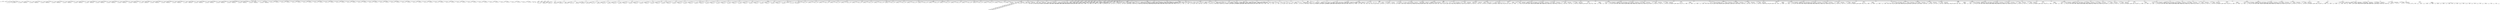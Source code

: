 digraph G {	
ranksep=.25;
	0 [label="MODULE"];
	1 [label="IDENTIFIERS: matmul_16x16_systolic"];
	0 -> 1;
	2 [label="VAR_DECLARE_LIST"];
	0 -> 2;
	3 [label="VAR_DECLARE:  INPUT PORT"];
	2 -> 3;
	4 [label="IDENTIFIERS: clk"];
	3 -> 4;
	5 [label="VAR_DECLARE:  INPUT PORT"];
	2 -> 5;
	6 [label="IDENTIFIERS: reset"];
	5 -> 6;
	7 [label="VAR_DECLARE:  INPUT PORT"];
	2 -> 7;
	8 [label="IDENTIFIERS: start_mat_mul"];
	7 -> 8;
	9 [label="VAR_DECLARE:  OUTPUT PORT"];
	2 -> 9;
	10 [label="IDENTIFIERS: done_mat_mul"];
	9 -> 10;
	11 [label="VAR_DECLARE:  INPUT PORT"];
	2 -> 11;
	12 [label="IDENTIFIERS: a_data_00"];
	11 -> 12;
	13 [label="BINARY_OPERATION: MINUS"];
	11 -> 13;
	14 [label="BINARY_OPERATION: MULTIPLY"];
	13 -> 14;
	15 [label="NUMBERS: 00000000000000000000000000000100 ()"];
	14 -> 15;
	16 [label="NUMBERS: 00000000000000000000000000010000 ()"];
	14 -> 16;
	17 [label="NUMBERS: 00000000000000000000000000000001 ()"];
	13 -> 17;
	18 [label="NUMBERS: 00000000000000000000000000000000 ()"];
	11 -> 18;
	19 [label="VAR_DECLARE:  INPUT PORT"];
	2 -> 19;
	20 [label="IDENTIFIERS: a_data_10"];
	19 -> 20;
	21 [label="BINARY_OPERATION: MINUS"];
	19 -> 21;
	22 [label="BINARY_OPERATION: MULTIPLY"];
	21 -> 22;
	23 [label="NUMBERS: 00000000000000000000000000000100 ()"];
	22 -> 23;
	24 [label="NUMBERS: 00000000000000000000000000010000 ()"];
	22 -> 24;
	25 [label="NUMBERS: 00000000000000000000000000000001 ()"];
	21 -> 25;
	26 [label="NUMBERS: 00000000000000000000000000000000 ()"];
	19 -> 26;
	27 [label="VAR_DECLARE:  INPUT PORT"];
	2 -> 27;
	28 [label="IDENTIFIERS: a_data_20"];
	27 -> 28;
	29 [label="BINARY_OPERATION: MINUS"];
	27 -> 29;
	30 [label="BINARY_OPERATION: MULTIPLY"];
	29 -> 30;
	31 [label="NUMBERS: 00000000000000000000000000000100 ()"];
	30 -> 31;
	32 [label="NUMBERS: 00000000000000000000000000010000 ()"];
	30 -> 32;
	33 [label="NUMBERS: 00000000000000000000000000000001 ()"];
	29 -> 33;
	34 [label="NUMBERS: 00000000000000000000000000000000 ()"];
	27 -> 34;
	35 [label="VAR_DECLARE:  INPUT PORT"];
	2 -> 35;
	36 [label="IDENTIFIERS: a_data_30"];
	35 -> 36;
	37 [label="BINARY_OPERATION: MINUS"];
	35 -> 37;
	38 [label="BINARY_OPERATION: MULTIPLY"];
	37 -> 38;
	39 [label="NUMBERS: 00000000000000000000000000000100 ()"];
	38 -> 39;
	40 [label="NUMBERS: 00000000000000000000000000010000 ()"];
	38 -> 40;
	41 [label="NUMBERS: 00000000000000000000000000000001 ()"];
	37 -> 41;
	42 [label="NUMBERS: 00000000000000000000000000000000 ()"];
	35 -> 42;
	43 [label="VAR_DECLARE:  INPUT PORT"];
	2 -> 43;
	44 [label="IDENTIFIERS: b_data_00"];
	43 -> 44;
	45 [label="BINARY_OPERATION: MINUS"];
	43 -> 45;
	46 [label="BINARY_OPERATION: MULTIPLY"];
	45 -> 46;
	47 [label="NUMBERS: 00000000000000000000000000000100 ()"];
	46 -> 47;
	48 [label="NUMBERS: 00000000000000000000000000010000 ()"];
	46 -> 48;
	49 [label="NUMBERS: 00000000000000000000000000000001 ()"];
	45 -> 49;
	50 [label="NUMBERS: 00000000000000000000000000000000 ()"];
	43 -> 50;
	51 [label="VAR_DECLARE:  INPUT PORT"];
	2 -> 51;
	52 [label="IDENTIFIERS: b_data_01"];
	51 -> 52;
	53 [label="BINARY_OPERATION: MINUS"];
	51 -> 53;
	54 [label="BINARY_OPERATION: MULTIPLY"];
	53 -> 54;
	55 [label="NUMBERS: 00000000000000000000000000000100 ()"];
	54 -> 55;
	56 [label="NUMBERS: 00000000000000000000000000010000 ()"];
	54 -> 56;
	57 [label="NUMBERS: 00000000000000000000000000000001 ()"];
	53 -> 57;
	58 [label="NUMBERS: 00000000000000000000000000000000 ()"];
	51 -> 58;
	59 [label="VAR_DECLARE:  INPUT PORT"];
	2 -> 59;
	60 [label="IDENTIFIERS: b_data_02"];
	59 -> 60;
	61 [label="BINARY_OPERATION: MINUS"];
	59 -> 61;
	62 [label="BINARY_OPERATION: MULTIPLY"];
	61 -> 62;
	63 [label="NUMBERS: 00000000000000000000000000000100 ()"];
	62 -> 63;
	64 [label="NUMBERS: 00000000000000000000000000010000 ()"];
	62 -> 64;
	65 [label="NUMBERS: 00000000000000000000000000000001 ()"];
	61 -> 65;
	66 [label="NUMBERS: 00000000000000000000000000000000 ()"];
	59 -> 66;
	67 [label="VAR_DECLARE:  INPUT PORT"];
	2 -> 67;
	68 [label="IDENTIFIERS: b_data_03"];
	67 -> 68;
	69 [label="BINARY_OPERATION: MINUS"];
	67 -> 69;
	70 [label="BINARY_OPERATION: MULTIPLY"];
	69 -> 70;
	71 [label="NUMBERS: 00000000000000000000000000000100 ()"];
	70 -> 71;
	72 [label="NUMBERS: 00000000000000000000000000010000 ()"];
	70 -> 72;
	73 [label="NUMBERS: 00000000000000000000000000000001 ()"];
	69 -> 73;
	74 [label="NUMBERS: 00000000000000000000000000000000 ()"];
	67 -> 74;
	75 [label="VAR_DECLARE:  OUTPUT PORT"];
	2 -> 75;
	76 [label="IDENTIFIERS: c_data_00"];
	75 -> 76;
	77 [label="BINARY_OPERATION: MINUS"];
	75 -> 77;
	78 [label="BINARY_OPERATION: MULTIPLY"];
	77 -> 78;
	79 [label="NUMBERS: 00000000000000000000000000000100 ()"];
	78 -> 79;
	80 [label="NUMBERS: 00000000000000000000000000010000 ()"];
	78 -> 80;
	81 [label="NUMBERS: 00000000000000000000000000000001 ()"];
	77 -> 81;
	82 [label="NUMBERS: 00000000000000000000000000000000 ()"];
	75 -> 82;
	83 [label="VAR_DECLARE:  OUTPUT PORT"];
	2 -> 83;
	84 [label="IDENTIFIERS: c_data_01"];
	83 -> 84;
	85 [label="BINARY_OPERATION: MINUS"];
	83 -> 85;
	86 [label="BINARY_OPERATION: MULTIPLY"];
	85 -> 86;
	87 [label="NUMBERS: 00000000000000000000000000000100 ()"];
	86 -> 87;
	88 [label="NUMBERS: 00000000000000000000000000010000 ()"];
	86 -> 88;
	89 [label="NUMBERS: 00000000000000000000000000000001 ()"];
	85 -> 89;
	90 [label="NUMBERS: 00000000000000000000000000000000 ()"];
	83 -> 90;
	91 [label="VAR_DECLARE:  OUTPUT PORT"];
	2 -> 91;
	92 [label="IDENTIFIERS: c_data_02"];
	91 -> 92;
	93 [label="BINARY_OPERATION: MINUS"];
	91 -> 93;
	94 [label="BINARY_OPERATION: MULTIPLY"];
	93 -> 94;
	95 [label="NUMBERS: 00000000000000000000000000000100 ()"];
	94 -> 95;
	96 [label="NUMBERS: 00000000000000000000000000010000 ()"];
	94 -> 96;
	97 [label="NUMBERS: 00000000000000000000000000000001 ()"];
	93 -> 97;
	98 [label="NUMBERS: 00000000000000000000000000000000 ()"];
	91 -> 98;
	99 [label="VAR_DECLARE:  OUTPUT PORT"];
	2 -> 99;
	100 [label="IDENTIFIERS: c_data_03"];
	99 -> 100;
	101 [label="BINARY_OPERATION: MINUS"];
	99 -> 101;
	102 [label="BINARY_OPERATION: MULTIPLY"];
	101 -> 102;
	103 [label="NUMBERS: 00000000000000000000000000000100 ()"];
	102 -> 103;
	104 [label="NUMBERS: 00000000000000000000000000010000 ()"];
	102 -> 104;
	105 [label="NUMBERS: 00000000000000000000000000000001 ()"];
	101 -> 105;
	106 [label="NUMBERS: 00000000000000000000000000000000 ()"];
	99 -> 106;
	107 [label="VAR_DECLARE:  OUTPUT PORT"];
	2 -> 107;
	108 [label="IDENTIFIERS: c_data_10"];
	107 -> 108;
	109 [label="BINARY_OPERATION: MINUS"];
	107 -> 109;
	110 [label="BINARY_OPERATION: MULTIPLY"];
	109 -> 110;
	111 [label="NUMBERS: 00000000000000000000000000000100 ()"];
	110 -> 111;
	112 [label="NUMBERS: 00000000000000000000000000010000 ()"];
	110 -> 112;
	113 [label="NUMBERS: 00000000000000000000000000000001 ()"];
	109 -> 113;
	114 [label="NUMBERS: 00000000000000000000000000000000 ()"];
	107 -> 114;
	115 [label="VAR_DECLARE:  OUTPUT PORT"];
	2 -> 115;
	116 [label="IDENTIFIERS: c_data_11"];
	115 -> 116;
	117 [label="BINARY_OPERATION: MINUS"];
	115 -> 117;
	118 [label="BINARY_OPERATION: MULTIPLY"];
	117 -> 118;
	119 [label="NUMBERS: 00000000000000000000000000000100 ()"];
	118 -> 119;
	120 [label="NUMBERS: 00000000000000000000000000010000 ()"];
	118 -> 120;
	121 [label="NUMBERS: 00000000000000000000000000000001 ()"];
	117 -> 121;
	122 [label="NUMBERS: 00000000000000000000000000000000 ()"];
	115 -> 122;
	123 [label="VAR_DECLARE:  OUTPUT PORT"];
	2 -> 123;
	124 [label="IDENTIFIERS: c_data_12"];
	123 -> 124;
	125 [label="BINARY_OPERATION: MINUS"];
	123 -> 125;
	126 [label="BINARY_OPERATION: MULTIPLY"];
	125 -> 126;
	127 [label="NUMBERS: 00000000000000000000000000000100 ()"];
	126 -> 127;
	128 [label="NUMBERS: 00000000000000000000000000010000 ()"];
	126 -> 128;
	129 [label="NUMBERS: 00000000000000000000000000000001 ()"];
	125 -> 129;
	130 [label="NUMBERS: 00000000000000000000000000000000 ()"];
	123 -> 130;
	131 [label="VAR_DECLARE:  OUTPUT PORT"];
	2 -> 131;
	132 [label="IDENTIFIERS: c_data_13"];
	131 -> 132;
	133 [label="BINARY_OPERATION: MINUS"];
	131 -> 133;
	134 [label="BINARY_OPERATION: MULTIPLY"];
	133 -> 134;
	135 [label="NUMBERS: 00000000000000000000000000000100 ()"];
	134 -> 135;
	136 [label="NUMBERS: 00000000000000000000000000010000 ()"];
	134 -> 136;
	137 [label="NUMBERS: 00000000000000000000000000000001 ()"];
	133 -> 137;
	138 [label="NUMBERS: 00000000000000000000000000000000 ()"];
	131 -> 138;
	139 [label="VAR_DECLARE:  OUTPUT PORT"];
	2 -> 139;
	140 [label="IDENTIFIERS: c_data_20"];
	139 -> 140;
	141 [label="BINARY_OPERATION: MINUS"];
	139 -> 141;
	142 [label="BINARY_OPERATION: MULTIPLY"];
	141 -> 142;
	143 [label="NUMBERS: 00000000000000000000000000000100 ()"];
	142 -> 143;
	144 [label="NUMBERS: 00000000000000000000000000010000 ()"];
	142 -> 144;
	145 [label="NUMBERS: 00000000000000000000000000000001 ()"];
	141 -> 145;
	146 [label="NUMBERS: 00000000000000000000000000000000 ()"];
	139 -> 146;
	147 [label="VAR_DECLARE:  OUTPUT PORT"];
	2 -> 147;
	148 [label="IDENTIFIERS: c_data_21"];
	147 -> 148;
	149 [label="BINARY_OPERATION: MINUS"];
	147 -> 149;
	150 [label="BINARY_OPERATION: MULTIPLY"];
	149 -> 150;
	151 [label="NUMBERS: 00000000000000000000000000000100 ()"];
	150 -> 151;
	152 [label="NUMBERS: 00000000000000000000000000010000 ()"];
	150 -> 152;
	153 [label="NUMBERS: 00000000000000000000000000000001 ()"];
	149 -> 153;
	154 [label="NUMBERS: 00000000000000000000000000000000 ()"];
	147 -> 154;
	155 [label="VAR_DECLARE:  OUTPUT PORT"];
	2 -> 155;
	156 [label="IDENTIFIERS: c_data_22"];
	155 -> 156;
	157 [label="BINARY_OPERATION: MINUS"];
	155 -> 157;
	158 [label="BINARY_OPERATION: MULTIPLY"];
	157 -> 158;
	159 [label="NUMBERS: 00000000000000000000000000000100 ()"];
	158 -> 159;
	160 [label="NUMBERS: 00000000000000000000000000010000 ()"];
	158 -> 160;
	161 [label="NUMBERS: 00000000000000000000000000000001 ()"];
	157 -> 161;
	162 [label="NUMBERS: 00000000000000000000000000000000 ()"];
	155 -> 162;
	163 [label="VAR_DECLARE:  OUTPUT PORT"];
	2 -> 163;
	164 [label="IDENTIFIERS: c_data_23"];
	163 -> 164;
	165 [label="BINARY_OPERATION: MINUS"];
	163 -> 165;
	166 [label="BINARY_OPERATION: MULTIPLY"];
	165 -> 166;
	167 [label="NUMBERS: 00000000000000000000000000000100 ()"];
	166 -> 167;
	168 [label="NUMBERS: 00000000000000000000000000010000 ()"];
	166 -> 168;
	169 [label="NUMBERS: 00000000000000000000000000000001 ()"];
	165 -> 169;
	170 [label="NUMBERS: 00000000000000000000000000000000 ()"];
	163 -> 170;
	171 [label="VAR_DECLARE:  OUTPUT PORT"];
	2 -> 171;
	172 [label="IDENTIFIERS: c_data_30"];
	171 -> 172;
	173 [label="BINARY_OPERATION: MINUS"];
	171 -> 173;
	174 [label="BINARY_OPERATION: MULTIPLY"];
	173 -> 174;
	175 [label="NUMBERS: 00000000000000000000000000000100 ()"];
	174 -> 175;
	176 [label="NUMBERS: 00000000000000000000000000010000 ()"];
	174 -> 176;
	177 [label="NUMBERS: 00000000000000000000000000000001 ()"];
	173 -> 177;
	178 [label="NUMBERS: 00000000000000000000000000000000 ()"];
	171 -> 178;
	179 [label="VAR_DECLARE:  OUTPUT PORT"];
	2 -> 179;
	180 [label="IDENTIFIERS: c_data_31"];
	179 -> 180;
	181 [label="BINARY_OPERATION: MINUS"];
	179 -> 181;
	182 [label="BINARY_OPERATION: MULTIPLY"];
	181 -> 182;
	183 [label="NUMBERS: 00000000000000000000000000000100 ()"];
	182 -> 183;
	184 [label="NUMBERS: 00000000000000000000000000010000 ()"];
	182 -> 184;
	185 [label="NUMBERS: 00000000000000000000000000000001 ()"];
	181 -> 185;
	186 [label="NUMBERS: 00000000000000000000000000000000 ()"];
	179 -> 186;
	187 [label="VAR_DECLARE:  OUTPUT PORT"];
	2 -> 187;
	188 [label="IDENTIFIERS: c_data_32"];
	187 -> 188;
	189 [label="BINARY_OPERATION: MINUS"];
	187 -> 189;
	190 [label="BINARY_OPERATION: MULTIPLY"];
	189 -> 190;
	191 [label="NUMBERS: 00000000000000000000000000000100 ()"];
	190 -> 191;
	192 [label="NUMBERS: 00000000000000000000000000010000 ()"];
	190 -> 192;
	193 [label="NUMBERS: 00000000000000000000000000000001 ()"];
	189 -> 193;
	194 [label="NUMBERS: 00000000000000000000000000000000 ()"];
	187 -> 194;
	195 [label="VAR_DECLARE:  OUTPUT PORT"];
	2 -> 195;
	196 [label="IDENTIFIERS: c_data_33"];
	195 -> 196;
	197 [label="BINARY_OPERATION: MINUS"];
	195 -> 197;
	198 [label="BINARY_OPERATION: MULTIPLY"];
	197 -> 198;
	199 [label="NUMBERS: 00000000000000000000000000000100 ()"];
	198 -> 199;
	200 [label="NUMBERS: 00000000000000000000000000010000 ()"];
	198 -> 200;
	201 [label="NUMBERS: 00000000000000000000000000000001 ()"];
	197 -> 201;
	202 [label="NUMBERS: 00000000000000000000000000000000 ()"];
	195 -> 202;
	203 [label="VAR_DECLARE:  OUTPUT PORT"];
	2 -> 203;
	204 [label="IDENTIFIERS: a_addr_00"];
	203 -> 204;
	205 [label="BINARY_OPERATION: MINUS"];
	203 -> 205;
	206 [label="NUMBERS: 00000000000000000000000000000111 ()"];
	205 -> 206;
	207 [label="NUMBERS: 00000000000000000000000000000001 ()"];
	205 -> 207;
	208 [label="NUMBERS: 00000000000000000000000000000000 ()"];
	203 -> 208;
	209 [label="VAR_DECLARE:  OUTPUT PORT"];
	2 -> 209;
	210 [label="IDENTIFIERS: a_addr_10"];
	209 -> 210;
	211 [label="BINARY_OPERATION: MINUS"];
	209 -> 211;
	212 [label="NUMBERS: 00000000000000000000000000000111 ()"];
	211 -> 212;
	213 [label="NUMBERS: 00000000000000000000000000000001 ()"];
	211 -> 213;
	214 [label="NUMBERS: 00000000000000000000000000000000 ()"];
	209 -> 214;
	215 [label="VAR_DECLARE:  OUTPUT PORT"];
	2 -> 215;
	216 [label="IDENTIFIERS: a_addr_20"];
	215 -> 216;
	217 [label="BINARY_OPERATION: MINUS"];
	215 -> 217;
	218 [label="NUMBERS: 00000000000000000000000000000111 ()"];
	217 -> 218;
	219 [label="NUMBERS: 00000000000000000000000000000001 ()"];
	217 -> 219;
	220 [label="NUMBERS: 00000000000000000000000000000000 ()"];
	215 -> 220;
	221 [label="VAR_DECLARE:  OUTPUT PORT"];
	2 -> 221;
	222 [label="IDENTIFIERS: a_addr_30"];
	221 -> 222;
	223 [label="BINARY_OPERATION: MINUS"];
	221 -> 223;
	224 [label="NUMBERS: 00000000000000000000000000000111 ()"];
	223 -> 224;
	225 [label="NUMBERS: 00000000000000000000000000000001 ()"];
	223 -> 225;
	226 [label="NUMBERS: 00000000000000000000000000000000 ()"];
	221 -> 226;
	227 [label="VAR_DECLARE:  OUTPUT PORT"];
	2 -> 227;
	228 [label="IDENTIFIERS: b_addr_00"];
	227 -> 228;
	229 [label="BINARY_OPERATION: MINUS"];
	227 -> 229;
	230 [label="NUMBERS: 00000000000000000000000000000111 ()"];
	229 -> 230;
	231 [label="NUMBERS: 00000000000000000000000000000001 ()"];
	229 -> 231;
	232 [label="NUMBERS: 00000000000000000000000000000000 ()"];
	227 -> 232;
	233 [label="VAR_DECLARE:  OUTPUT PORT"];
	2 -> 233;
	234 [label="IDENTIFIERS: b_addr_01"];
	233 -> 234;
	235 [label="BINARY_OPERATION: MINUS"];
	233 -> 235;
	236 [label="NUMBERS: 00000000000000000000000000000111 ()"];
	235 -> 236;
	237 [label="NUMBERS: 00000000000000000000000000000001 ()"];
	235 -> 237;
	238 [label="NUMBERS: 00000000000000000000000000000000 ()"];
	233 -> 238;
	239 [label="VAR_DECLARE:  OUTPUT PORT"];
	2 -> 239;
	240 [label="IDENTIFIERS: b_addr_02"];
	239 -> 240;
	241 [label="BINARY_OPERATION: MINUS"];
	239 -> 241;
	242 [label="NUMBERS: 00000000000000000000000000000111 ()"];
	241 -> 242;
	243 [label="NUMBERS: 00000000000000000000000000000001 ()"];
	241 -> 243;
	244 [label="NUMBERS: 00000000000000000000000000000000 ()"];
	239 -> 244;
	245 [label="VAR_DECLARE:  OUTPUT PORT"];
	2 -> 245;
	246 [label="IDENTIFIERS: b_addr_03"];
	245 -> 246;
	247 [label="BINARY_OPERATION: MINUS"];
	245 -> 247;
	248 [label="NUMBERS: 00000000000000000000000000000111 ()"];
	247 -> 248;
	249 [label="NUMBERS: 00000000000000000000000000000001 ()"];
	247 -> 249;
	250 [label="NUMBERS: 00000000000000000000000000000000 ()"];
	245 -> 250;
	251 [label="VAR_DECLARE:  OUTPUT PORT"];
	2 -> 251;
	252 [label="IDENTIFIERS: c_addr_00"];
	251 -> 252;
	253 [label="BINARY_OPERATION: MINUS"];
	251 -> 253;
	254 [label="NUMBERS: 00000000000000000000000000000111 ()"];
	253 -> 254;
	255 [label="NUMBERS: 00000000000000000000000000000001 ()"];
	253 -> 255;
	256 [label="NUMBERS: 00000000000000000000000000000000 ()"];
	251 -> 256;
	257 [label="VAR_DECLARE:  OUTPUT PORT"];
	2 -> 257;
	258 [label="IDENTIFIERS: c_addr_01"];
	257 -> 258;
	259 [label="BINARY_OPERATION: MINUS"];
	257 -> 259;
	260 [label="NUMBERS: 00000000000000000000000000000111 ()"];
	259 -> 260;
	261 [label="NUMBERS: 00000000000000000000000000000001 ()"];
	259 -> 261;
	262 [label="NUMBERS: 00000000000000000000000000000000 ()"];
	257 -> 262;
	263 [label="VAR_DECLARE:  OUTPUT PORT"];
	2 -> 263;
	264 [label="IDENTIFIERS: c_addr_02"];
	263 -> 264;
	265 [label="BINARY_OPERATION: MINUS"];
	263 -> 265;
	266 [label="NUMBERS: 00000000000000000000000000000111 ()"];
	265 -> 266;
	267 [label="NUMBERS: 00000000000000000000000000000001 ()"];
	265 -> 267;
	268 [label="NUMBERS: 00000000000000000000000000000000 ()"];
	263 -> 268;
	269 [label="VAR_DECLARE:  OUTPUT PORT"];
	2 -> 269;
	270 [label="IDENTIFIERS: c_addr_03"];
	269 -> 270;
	271 [label="BINARY_OPERATION: MINUS"];
	269 -> 271;
	272 [label="NUMBERS: 00000000000000000000000000000111 ()"];
	271 -> 272;
	273 [label="NUMBERS: 00000000000000000000000000000001 ()"];
	271 -> 273;
	274 [label="NUMBERS: 00000000000000000000000000000000 ()"];
	269 -> 274;
	275 [label="VAR_DECLARE:  OUTPUT PORT"];
	2 -> 275;
	276 [label="IDENTIFIERS: c_addr_10"];
	275 -> 276;
	277 [label="BINARY_OPERATION: MINUS"];
	275 -> 277;
	278 [label="NUMBERS: 00000000000000000000000000000111 ()"];
	277 -> 278;
	279 [label="NUMBERS: 00000000000000000000000000000001 ()"];
	277 -> 279;
	280 [label="NUMBERS: 00000000000000000000000000000000 ()"];
	275 -> 280;
	281 [label="VAR_DECLARE:  OUTPUT PORT"];
	2 -> 281;
	282 [label="IDENTIFIERS: c_addr_11"];
	281 -> 282;
	283 [label="BINARY_OPERATION: MINUS"];
	281 -> 283;
	284 [label="NUMBERS: 00000000000000000000000000000111 ()"];
	283 -> 284;
	285 [label="NUMBERS: 00000000000000000000000000000001 ()"];
	283 -> 285;
	286 [label="NUMBERS: 00000000000000000000000000000000 ()"];
	281 -> 286;
	287 [label="VAR_DECLARE:  OUTPUT PORT"];
	2 -> 287;
	288 [label="IDENTIFIERS: c_addr_12"];
	287 -> 288;
	289 [label="BINARY_OPERATION: MINUS"];
	287 -> 289;
	290 [label="NUMBERS: 00000000000000000000000000000111 ()"];
	289 -> 290;
	291 [label="NUMBERS: 00000000000000000000000000000001 ()"];
	289 -> 291;
	292 [label="NUMBERS: 00000000000000000000000000000000 ()"];
	287 -> 292;
	293 [label="VAR_DECLARE:  OUTPUT PORT"];
	2 -> 293;
	294 [label="IDENTIFIERS: c_addr_13"];
	293 -> 294;
	295 [label="BINARY_OPERATION: MINUS"];
	293 -> 295;
	296 [label="NUMBERS: 00000000000000000000000000000111 ()"];
	295 -> 296;
	297 [label="NUMBERS: 00000000000000000000000000000001 ()"];
	295 -> 297;
	298 [label="NUMBERS: 00000000000000000000000000000000 ()"];
	293 -> 298;
	299 [label="VAR_DECLARE:  OUTPUT PORT"];
	2 -> 299;
	300 [label="IDENTIFIERS: c_addr_20"];
	299 -> 300;
	301 [label="BINARY_OPERATION: MINUS"];
	299 -> 301;
	302 [label="NUMBERS: 00000000000000000000000000000111 ()"];
	301 -> 302;
	303 [label="NUMBERS: 00000000000000000000000000000001 ()"];
	301 -> 303;
	304 [label="NUMBERS: 00000000000000000000000000000000 ()"];
	299 -> 304;
	305 [label="VAR_DECLARE:  OUTPUT PORT"];
	2 -> 305;
	306 [label="IDENTIFIERS: c_addr_21"];
	305 -> 306;
	307 [label="BINARY_OPERATION: MINUS"];
	305 -> 307;
	308 [label="NUMBERS: 00000000000000000000000000000111 ()"];
	307 -> 308;
	309 [label="NUMBERS: 00000000000000000000000000000001 ()"];
	307 -> 309;
	310 [label="NUMBERS: 00000000000000000000000000000000 ()"];
	305 -> 310;
	311 [label="VAR_DECLARE:  OUTPUT PORT"];
	2 -> 311;
	312 [label="IDENTIFIERS: c_addr_22"];
	311 -> 312;
	313 [label="BINARY_OPERATION: MINUS"];
	311 -> 313;
	314 [label="NUMBERS: 00000000000000000000000000000111 ()"];
	313 -> 314;
	315 [label="NUMBERS: 00000000000000000000000000000001 ()"];
	313 -> 315;
	316 [label="NUMBERS: 00000000000000000000000000000000 ()"];
	311 -> 316;
	317 [label="VAR_DECLARE:  OUTPUT PORT"];
	2 -> 317;
	318 [label="IDENTIFIERS: c_addr_23"];
	317 -> 318;
	319 [label="BINARY_OPERATION: MINUS"];
	317 -> 319;
	320 [label="NUMBERS: 00000000000000000000000000000111 ()"];
	319 -> 320;
	321 [label="NUMBERS: 00000000000000000000000000000001 ()"];
	319 -> 321;
	322 [label="NUMBERS: 00000000000000000000000000000000 ()"];
	317 -> 322;
	323 [label="VAR_DECLARE:  OUTPUT PORT"];
	2 -> 323;
	324 [label="IDENTIFIERS: c_addr_30"];
	323 -> 324;
	325 [label="BINARY_OPERATION: MINUS"];
	323 -> 325;
	326 [label="NUMBERS: 00000000000000000000000000000111 ()"];
	325 -> 326;
	327 [label="NUMBERS: 00000000000000000000000000000001 ()"];
	325 -> 327;
	328 [label="NUMBERS: 00000000000000000000000000000000 ()"];
	323 -> 328;
	329 [label="VAR_DECLARE:  OUTPUT PORT"];
	2 -> 329;
	330 [label="IDENTIFIERS: c_addr_31"];
	329 -> 330;
	331 [label="BINARY_OPERATION: MINUS"];
	329 -> 331;
	332 [label="NUMBERS: 00000000000000000000000000000111 ()"];
	331 -> 332;
	333 [label="NUMBERS: 00000000000000000000000000000001 ()"];
	331 -> 333;
	334 [label="NUMBERS: 00000000000000000000000000000000 ()"];
	329 -> 334;
	335 [label="VAR_DECLARE:  OUTPUT PORT"];
	2 -> 335;
	336 [label="IDENTIFIERS: c_addr_32"];
	335 -> 336;
	337 [label="BINARY_OPERATION: MINUS"];
	335 -> 337;
	338 [label="NUMBERS: 00000000000000000000000000000111 ()"];
	337 -> 338;
	339 [label="NUMBERS: 00000000000000000000000000000001 ()"];
	337 -> 339;
	340 [label="NUMBERS: 00000000000000000000000000000000 ()"];
	335 -> 340;
	341 [label="VAR_DECLARE:  OUTPUT PORT"];
	2 -> 341;
	342 [label="IDENTIFIERS: c_addr_33"];
	341 -> 342;
	343 [label="BINARY_OPERATION: MINUS"];
	341 -> 343;
	344 [label="NUMBERS: 00000000000000000000000000000111 ()"];
	343 -> 344;
	345 [label="NUMBERS: 00000000000000000000000000000001 ()"];
	343 -> 345;
	346 [label="NUMBERS: 00000000000000000000000000000000 ()"];
	341 -> 346;
	347 [label="MODULE_ITEMS"];
	0 -> 347;
	348 [label="VAR_DECLARE_LIST"];
	347 -> 348;
	349 [label="VAR_DECLARE:  INPUT PORT"];
	348 -> 349;
	350 [label="IDENTIFIERS: clk"];
	349 -> 350;
	351 [label="VAR_DECLARE_LIST"];
	347 -> 351;
	352 [label="VAR_DECLARE:  INPUT PORT"];
	351 -> 352;
	353 [label="IDENTIFIERS: reset"];
	352 -> 353;
	354 [label="VAR_DECLARE_LIST"];
	347 -> 354;
	355 [label="VAR_DECLARE:  INPUT PORT"];
	354 -> 355;
	356 [label="IDENTIFIERS: start_mat_mul"];
	355 -> 356;
	357 [label="VAR_DECLARE_LIST"];
	347 -> 357;
	358 [label="VAR_DECLARE:  OUTPUT PORT"];
	357 -> 358;
	359 [label="IDENTIFIERS: done_mat_mul"];
	358 -> 359;
	360 [label="VAR_DECLARE_LIST"];
	347 -> 360;
	361 [label="VAR_DECLARE:  INPUT PORT"];
	360 -> 361;
	362 [label="IDENTIFIERS: a_data_00"];
	361 -> 362;
	363 [label="BINARY_OPERATION: MINUS"];
	361 -> 363;
	364 [label="BINARY_OPERATION: MULTIPLY"];
	363 -> 364;
	365 [label="NUMBERS: 00000000000000000000000000000100 ()"];
	364 -> 365;
	366 [label="NUMBERS: 00000000000000000000000000010000 ()"];
	364 -> 366;
	367 [label="NUMBERS: 00000000000000000000000000000001 ()"];
	363 -> 367;
	368 [label="NUMBERS: 00000000000000000000000000000000 ()"];
	361 -> 368;
	369 [label="VAR_DECLARE_LIST"];
	347 -> 369;
	370 [label="VAR_DECLARE:  INPUT PORT"];
	369 -> 370;
	371 [label="IDENTIFIERS: a_data_10"];
	370 -> 371;
	372 [label="BINARY_OPERATION: MINUS"];
	370 -> 372;
	373 [label="BINARY_OPERATION: MULTIPLY"];
	372 -> 373;
	374 [label="NUMBERS: 00000000000000000000000000000100 ()"];
	373 -> 374;
	375 [label="NUMBERS: 00000000000000000000000000010000 ()"];
	373 -> 375;
	376 [label="NUMBERS: 00000000000000000000000000000001 ()"];
	372 -> 376;
	377 [label="NUMBERS: 00000000000000000000000000000000 ()"];
	370 -> 377;
	378 [label="VAR_DECLARE_LIST"];
	347 -> 378;
	379 [label="VAR_DECLARE:  INPUT PORT"];
	378 -> 379;
	380 [label="IDENTIFIERS: a_data_20"];
	379 -> 380;
	381 [label="BINARY_OPERATION: MINUS"];
	379 -> 381;
	382 [label="BINARY_OPERATION: MULTIPLY"];
	381 -> 382;
	383 [label="NUMBERS: 00000000000000000000000000000100 ()"];
	382 -> 383;
	384 [label="NUMBERS: 00000000000000000000000000010000 ()"];
	382 -> 384;
	385 [label="NUMBERS: 00000000000000000000000000000001 ()"];
	381 -> 385;
	386 [label="NUMBERS: 00000000000000000000000000000000 ()"];
	379 -> 386;
	387 [label="VAR_DECLARE_LIST"];
	347 -> 387;
	388 [label="VAR_DECLARE:  INPUT PORT"];
	387 -> 388;
	389 [label="IDENTIFIERS: a_data_30"];
	388 -> 389;
	390 [label="BINARY_OPERATION: MINUS"];
	388 -> 390;
	391 [label="BINARY_OPERATION: MULTIPLY"];
	390 -> 391;
	392 [label="NUMBERS: 00000000000000000000000000000100 ()"];
	391 -> 392;
	393 [label="NUMBERS: 00000000000000000000000000010000 ()"];
	391 -> 393;
	394 [label="NUMBERS: 00000000000000000000000000000001 ()"];
	390 -> 394;
	395 [label="NUMBERS: 00000000000000000000000000000000 ()"];
	388 -> 395;
	396 [label="VAR_DECLARE_LIST"];
	347 -> 396;
	397 [label="VAR_DECLARE:  INPUT PORT"];
	396 -> 397;
	398 [label="IDENTIFIERS: b_data_00"];
	397 -> 398;
	399 [label="BINARY_OPERATION: MINUS"];
	397 -> 399;
	400 [label="BINARY_OPERATION: MULTIPLY"];
	399 -> 400;
	401 [label="NUMBERS: 00000000000000000000000000000100 ()"];
	400 -> 401;
	402 [label="NUMBERS: 00000000000000000000000000010000 ()"];
	400 -> 402;
	403 [label="NUMBERS: 00000000000000000000000000000001 ()"];
	399 -> 403;
	404 [label="NUMBERS: 00000000000000000000000000000000 ()"];
	397 -> 404;
	405 [label="VAR_DECLARE_LIST"];
	347 -> 405;
	406 [label="VAR_DECLARE:  INPUT PORT"];
	405 -> 406;
	407 [label="IDENTIFIERS: b_data_01"];
	406 -> 407;
	408 [label="BINARY_OPERATION: MINUS"];
	406 -> 408;
	409 [label="BINARY_OPERATION: MULTIPLY"];
	408 -> 409;
	410 [label="NUMBERS: 00000000000000000000000000000100 ()"];
	409 -> 410;
	411 [label="NUMBERS: 00000000000000000000000000010000 ()"];
	409 -> 411;
	412 [label="NUMBERS: 00000000000000000000000000000001 ()"];
	408 -> 412;
	413 [label="NUMBERS: 00000000000000000000000000000000 ()"];
	406 -> 413;
	414 [label="VAR_DECLARE_LIST"];
	347 -> 414;
	415 [label="VAR_DECLARE:  INPUT PORT"];
	414 -> 415;
	416 [label="IDENTIFIERS: b_data_02"];
	415 -> 416;
	417 [label="BINARY_OPERATION: MINUS"];
	415 -> 417;
	418 [label="BINARY_OPERATION: MULTIPLY"];
	417 -> 418;
	419 [label="NUMBERS: 00000000000000000000000000000100 ()"];
	418 -> 419;
	420 [label="NUMBERS: 00000000000000000000000000010000 ()"];
	418 -> 420;
	421 [label="NUMBERS: 00000000000000000000000000000001 ()"];
	417 -> 421;
	422 [label="NUMBERS: 00000000000000000000000000000000 ()"];
	415 -> 422;
	423 [label="VAR_DECLARE_LIST"];
	347 -> 423;
	424 [label="VAR_DECLARE:  INPUT PORT"];
	423 -> 424;
	425 [label="IDENTIFIERS: b_data_03"];
	424 -> 425;
	426 [label="BINARY_OPERATION: MINUS"];
	424 -> 426;
	427 [label="BINARY_OPERATION: MULTIPLY"];
	426 -> 427;
	428 [label="NUMBERS: 00000000000000000000000000000100 ()"];
	427 -> 428;
	429 [label="NUMBERS: 00000000000000000000000000010000 ()"];
	427 -> 429;
	430 [label="NUMBERS: 00000000000000000000000000000001 ()"];
	426 -> 430;
	431 [label="NUMBERS: 00000000000000000000000000000000 ()"];
	424 -> 431;
	432 [label="VAR_DECLARE_LIST"];
	347 -> 432;
	433 [label="VAR_DECLARE:  OUTPUT PORT"];
	432 -> 433;
	434 [label="IDENTIFIERS: c_data_00"];
	433 -> 434;
	435 [label="BINARY_OPERATION: MINUS"];
	433 -> 435;
	436 [label="BINARY_OPERATION: MULTIPLY"];
	435 -> 436;
	437 [label="NUMBERS: 00000000000000000000000000000100 ()"];
	436 -> 437;
	438 [label="NUMBERS: 00000000000000000000000000010000 ()"];
	436 -> 438;
	439 [label="NUMBERS: 00000000000000000000000000000001 ()"];
	435 -> 439;
	440 [label="NUMBERS: 00000000000000000000000000000000 ()"];
	433 -> 440;
	441 [label="VAR_DECLARE_LIST"];
	347 -> 441;
	442 [label="VAR_DECLARE:  OUTPUT PORT"];
	441 -> 442;
	443 [label="IDENTIFIERS: c_data_01"];
	442 -> 443;
	444 [label="BINARY_OPERATION: MINUS"];
	442 -> 444;
	445 [label="BINARY_OPERATION: MULTIPLY"];
	444 -> 445;
	446 [label="NUMBERS: 00000000000000000000000000000100 ()"];
	445 -> 446;
	447 [label="NUMBERS: 00000000000000000000000000010000 ()"];
	445 -> 447;
	448 [label="NUMBERS: 00000000000000000000000000000001 ()"];
	444 -> 448;
	449 [label="NUMBERS: 00000000000000000000000000000000 ()"];
	442 -> 449;
	450 [label="VAR_DECLARE_LIST"];
	347 -> 450;
	451 [label="VAR_DECLARE:  OUTPUT PORT"];
	450 -> 451;
	452 [label="IDENTIFIERS: c_data_02"];
	451 -> 452;
	453 [label="BINARY_OPERATION: MINUS"];
	451 -> 453;
	454 [label="BINARY_OPERATION: MULTIPLY"];
	453 -> 454;
	455 [label="NUMBERS: 00000000000000000000000000000100 ()"];
	454 -> 455;
	456 [label="NUMBERS: 00000000000000000000000000010000 ()"];
	454 -> 456;
	457 [label="NUMBERS: 00000000000000000000000000000001 ()"];
	453 -> 457;
	458 [label="NUMBERS: 00000000000000000000000000000000 ()"];
	451 -> 458;
	459 [label="VAR_DECLARE_LIST"];
	347 -> 459;
	460 [label="VAR_DECLARE:  OUTPUT PORT"];
	459 -> 460;
	461 [label="IDENTIFIERS: c_data_03"];
	460 -> 461;
	462 [label="BINARY_OPERATION: MINUS"];
	460 -> 462;
	463 [label="BINARY_OPERATION: MULTIPLY"];
	462 -> 463;
	464 [label="NUMBERS: 00000000000000000000000000000100 ()"];
	463 -> 464;
	465 [label="NUMBERS: 00000000000000000000000000010000 ()"];
	463 -> 465;
	466 [label="NUMBERS: 00000000000000000000000000000001 ()"];
	462 -> 466;
	467 [label="NUMBERS: 00000000000000000000000000000000 ()"];
	460 -> 467;
	468 [label="VAR_DECLARE_LIST"];
	347 -> 468;
	469 [label="VAR_DECLARE:  OUTPUT PORT"];
	468 -> 469;
	470 [label="IDENTIFIERS: c_data_10"];
	469 -> 470;
	471 [label="BINARY_OPERATION: MINUS"];
	469 -> 471;
	472 [label="BINARY_OPERATION: MULTIPLY"];
	471 -> 472;
	473 [label="NUMBERS: 00000000000000000000000000000100 ()"];
	472 -> 473;
	474 [label="NUMBERS: 00000000000000000000000000010000 ()"];
	472 -> 474;
	475 [label="NUMBERS: 00000000000000000000000000000001 ()"];
	471 -> 475;
	476 [label="NUMBERS: 00000000000000000000000000000000 ()"];
	469 -> 476;
	477 [label="VAR_DECLARE_LIST"];
	347 -> 477;
	478 [label="VAR_DECLARE:  OUTPUT PORT"];
	477 -> 478;
	479 [label="IDENTIFIERS: c_data_11"];
	478 -> 479;
	480 [label="BINARY_OPERATION: MINUS"];
	478 -> 480;
	481 [label="BINARY_OPERATION: MULTIPLY"];
	480 -> 481;
	482 [label="NUMBERS: 00000000000000000000000000000100 ()"];
	481 -> 482;
	483 [label="NUMBERS: 00000000000000000000000000010000 ()"];
	481 -> 483;
	484 [label="NUMBERS: 00000000000000000000000000000001 ()"];
	480 -> 484;
	485 [label="NUMBERS: 00000000000000000000000000000000 ()"];
	478 -> 485;
	486 [label="VAR_DECLARE_LIST"];
	347 -> 486;
	487 [label="VAR_DECLARE:  OUTPUT PORT"];
	486 -> 487;
	488 [label="IDENTIFIERS: c_data_12"];
	487 -> 488;
	489 [label="BINARY_OPERATION: MINUS"];
	487 -> 489;
	490 [label="BINARY_OPERATION: MULTIPLY"];
	489 -> 490;
	491 [label="NUMBERS: 00000000000000000000000000000100 ()"];
	490 -> 491;
	492 [label="NUMBERS: 00000000000000000000000000010000 ()"];
	490 -> 492;
	493 [label="NUMBERS: 00000000000000000000000000000001 ()"];
	489 -> 493;
	494 [label="NUMBERS: 00000000000000000000000000000000 ()"];
	487 -> 494;
	495 [label="VAR_DECLARE_LIST"];
	347 -> 495;
	496 [label="VAR_DECLARE:  OUTPUT PORT"];
	495 -> 496;
	497 [label="IDENTIFIERS: c_data_13"];
	496 -> 497;
	498 [label="BINARY_OPERATION: MINUS"];
	496 -> 498;
	499 [label="BINARY_OPERATION: MULTIPLY"];
	498 -> 499;
	500 [label="NUMBERS: 00000000000000000000000000000100 ()"];
	499 -> 500;
	501 [label="NUMBERS: 00000000000000000000000000010000 ()"];
	499 -> 501;
	502 [label="NUMBERS: 00000000000000000000000000000001 ()"];
	498 -> 502;
	503 [label="NUMBERS: 00000000000000000000000000000000 ()"];
	496 -> 503;
	504 [label="VAR_DECLARE_LIST"];
	347 -> 504;
	505 [label="VAR_DECLARE:  OUTPUT PORT"];
	504 -> 505;
	506 [label="IDENTIFIERS: c_data_20"];
	505 -> 506;
	507 [label="BINARY_OPERATION: MINUS"];
	505 -> 507;
	508 [label="BINARY_OPERATION: MULTIPLY"];
	507 -> 508;
	509 [label="NUMBERS: 00000000000000000000000000000100 ()"];
	508 -> 509;
	510 [label="NUMBERS: 00000000000000000000000000010000 ()"];
	508 -> 510;
	511 [label="NUMBERS: 00000000000000000000000000000001 ()"];
	507 -> 511;
	512 [label="NUMBERS: 00000000000000000000000000000000 ()"];
	505 -> 512;
	513 [label="VAR_DECLARE_LIST"];
	347 -> 513;
	514 [label="VAR_DECLARE:  OUTPUT PORT"];
	513 -> 514;
	515 [label="IDENTIFIERS: c_data_21"];
	514 -> 515;
	516 [label="BINARY_OPERATION: MINUS"];
	514 -> 516;
	517 [label="BINARY_OPERATION: MULTIPLY"];
	516 -> 517;
	518 [label="NUMBERS: 00000000000000000000000000000100 ()"];
	517 -> 518;
	519 [label="NUMBERS: 00000000000000000000000000010000 ()"];
	517 -> 519;
	520 [label="NUMBERS: 00000000000000000000000000000001 ()"];
	516 -> 520;
	521 [label="NUMBERS: 00000000000000000000000000000000 ()"];
	514 -> 521;
	522 [label="VAR_DECLARE_LIST"];
	347 -> 522;
	523 [label="VAR_DECLARE:  OUTPUT PORT"];
	522 -> 523;
	524 [label="IDENTIFIERS: c_data_22"];
	523 -> 524;
	525 [label="BINARY_OPERATION: MINUS"];
	523 -> 525;
	526 [label="BINARY_OPERATION: MULTIPLY"];
	525 -> 526;
	527 [label="NUMBERS: 00000000000000000000000000000100 ()"];
	526 -> 527;
	528 [label="NUMBERS: 00000000000000000000000000010000 ()"];
	526 -> 528;
	529 [label="NUMBERS: 00000000000000000000000000000001 ()"];
	525 -> 529;
	530 [label="NUMBERS: 00000000000000000000000000000000 ()"];
	523 -> 530;
	531 [label="VAR_DECLARE_LIST"];
	347 -> 531;
	532 [label="VAR_DECLARE:  OUTPUT PORT"];
	531 -> 532;
	533 [label="IDENTIFIERS: c_data_23"];
	532 -> 533;
	534 [label="BINARY_OPERATION: MINUS"];
	532 -> 534;
	535 [label="BINARY_OPERATION: MULTIPLY"];
	534 -> 535;
	536 [label="NUMBERS: 00000000000000000000000000000100 ()"];
	535 -> 536;
	537 [label="NUMBERS: 00000000000000000000000000010000 ()"];
	535 -> 537;
	538 [label="NUMBERS: 00000000000000000000000000000001 ()"];
	534 -> 538;
	539 [label="NUMBERS: 00000000000000000000000000000000 ()"];
	532 -> 539;
	540 [label="VAR_DECLARE_LIST"];
	347 -> 540;
	541 [label="VAR_DECLARE:  OUTPUT PORT"];
	540 -> 541;
	542 [label="IDENTIFIERS: c_data_30"];
	541 -> 542;
	543 [label="BINARY_OPERATION: MINUS"];
	541 -> 543;
	544 [label="BINARY_OPERATION: MULTIPLY"];
	543 -> 544;
	545 [label="NUMBERS: 00000000000000000000000000000100 ()"];
	544 -> 545;
	546 [label="NUMBERS: 00000000000000000000000000010000 ()"];
	544 -> 546;
	547 [label="NUMBERS: 00000000000000000000000000000001 ()"];
	543 -> 547;
	548 [label="NUMBERS: 00000000000000000000000000000000 ()"];
	541 -> 548;
	549 [label="VAR_DECLARE_LIST"];
	347 -> 549;
	550 [label="VAR_DECLARE:  OUTPUT PORT"];
	549 -> 550;
	551 [label="IDENTIFIERS: c_data_31"];
	550 -> 551;
	552 [label="BINARY_OPERATION: MINUS"];
	550 -> 552;
	553 [label="BINARY_OPERATION: MULTIPLY"];
	552 -> 553;
	554 [label="NUMBERS: 00000000000000000000000000000100 ()"];
	553 -> 554;
	555 [label="NUMBERS: 00000000000000000000000000010000 ()"];
	553 -> 555;
	556 [label="NUMBERS: 00000000000000000000000000000001 ()"];
	552 -> 556;
	557 [label="NUMBERS: 00000000000000000000000000000000 ()"];
	550 -> 557;
	558 [label="VAR_DECLARE_LIST"];
	347 -> 558;
	559 [label="VAR_DECLARE:  OUTPUT PORT"];
	558 -> 559;
	560 [label="IDENTIFIERS: c_data_32"];
	559 -> 560;
	561 [label="BINARY_OPERATION: MINUS"];
	559 -> 561;
	562 [label="BINARY_OPERATION: MULTIPLY"];
	561 -> 562;
	563 [label="NUMBERS: 00000000000000000000000000000100 ()"];
	562 -> 563;
	564 [label="NUMBERS: 00000000000000000000000000010000 ()"];
	562 -> 564;
	565 [label="NUMBERS: 00000000000000000000000000000001 ()"];
	561 -> 565;
	566 [label="NUMBERS: 00000000000000000000000000000000 ()"];
	559 -> 566;
	567 [label="VAR_DECLARE_LIST"];
	347 -> 567;
	568 [label="VAR_DECLARE:  OUTPUT PORT"];
	567 -> 568;
	569 [label="IDENTIFIERS: c_data_33"];
	568 -> 569;
	570 [label="BINARY_OPERATION: MINUS"];
	568 -> 570;
	571 [label="BINARY_OPERATION: MULTIPLY"];
	570 -> 571;
	572 [label="NUMBERS: 00000000000000000000000000000100 ()"];
	571 -> 572;
	573 [label="NUMBERS: 00000000000000000000000000010000 ()"];
	571 -> 573;
	574 [label="NUMBERS: 00000000000000000000000000000001 ()"];
	570 -> 574;
	575 [label="NUMBERS: 00000000000000000000000000000000 ()"];
	568 -> 575;
	576 [label="VAR_DECLARE_LIST"];
	347 -> 576;
	577 [label="VAR_DECLARE:  OUTPUT PORT"];
	576 -> 577;
	578 [label="IDENTIFIERS: a_addr_00"];
	577 -> 578;
	579 [label="BINARY_OPERATION: MINUS"];
	577 -> 579;
	580 [label="NUMBERS: 00000000000000000000000000000111 ()"];
	579 -> 580;
	581 [label="NUMBERS: 00000000000000000000000000000001 ()"];
	579 -> 581;
	582 [label="NUMBERS: 00000000000000000000000000000000 ()"];
	577 -> 582;
	583 [label="VAR_DECLARE_LIST"];
	347 -> 583;
	584 [label="VAR_DECLARE:  OUTPUT PORT"];
	583 -> 584;
	585 [label="IDENTIFIERS: a_addr_10"];
	584 -> 585;
	586 [label="BINARY_OPERATION: MINUS"];
	584 -> 586;
	587 [label="NUMBERS: 00000000000000000000000000000111 ()"];
	586 -> 587;
	588 [label="NUMBERS: 00000000000000000000000000000001 ()"];
	586 -> 588;
	589 [label="NUMBERS: 00000000000000000000000000000000 ()"];
	584 -> 589;
	590 [label="VAR_DECLARE_LIST"];
	347 -> 590;
	591 [label="VAR_DECLARE:  OUTPUT PORT"];
	590 -> 591;
	592 [label="IDENTIFIERS: a_addr_20"];
	591 -> 592;
	593 [label="BINARY_OPERATION: MINUS"];
	591 -> 593;
	594 [label="NUMBERS: 00000000000000000000000000000111 ()"];
	593 -> 594;
	595 [label="NUMBERS: 00000000000000000000000000000001 ()"];
	593 -> 595;
	596 [label="NUMBERS: 00000000000000000000000000000000 ()"];
	591 -> 596;
	597 [label="VAR_DECLARE_LIST"];
	347 -> 597;
	598 [label="VAR_DECLARE:  OUTPUT PORT"];
	597 -> 598;
	599 [label="IDENTIFIERS: a_addr_30"];
	598 -> 599;
	600 [label="BINARY_OPERATION: MINUS"];
	598 -> 600;
	601 [label="NUMBERS: 00000000000000000000000000000111 ()"];
	600 -> 601;
	602 [label="NUMBERS: 00000000000000000000000000000001 ()"];
	600 -> 602;
	603 [label="NUMBERS: 00000000000000000000000000000000 ()"];
	598 -> 603;
	604 [label="VAR_DECLARE_LIST"];
	347 -> 604;
	605 [label="VAR_DECLARE:  OUTPUT PORT"];
	604 -> 605;
	606 [label="IDENTIFIERS: b_addr_00"];
	605 -> 606;
	607 [label="BINARY_OPERATION: MINUS"];
	605 -> 607;
	608 [label="NUMBERS: 00000000000000000000000000000111 ()"];
	607 -> 608;
	609 [label="NUMBERS: 00000000000000000000000000000001 ()"];
	607 -> 609;
	610 [label="NUMBERS: 00000000000000000000000000000000 ()"];
	605 -> 610;
	611 [label="VAR_DECLARE_LIST"];
	347 -> 611;
	612 [label="VAR_DECLARE:  OUTPUT PORT"];
	611 -> 612;
	613 [label="IDENTIFIERS: b_addr_01"];
	612 -> 613;
	614 [label="BINARY_OPERATION: MINUS"];
	612 -> 614;
	615 [label="NUMBERS: 00000000000000000000000000000111 ()"];
	614 -> 615;
	616 [label="NUMBERS: 00000000000000000000000000000001 ()"];
	614 -> 616;
	617 [label="NUMBERS: 00000000000000000000000000000000 ()"];
	612 -> 617;
	618 [label="VAR_DECLARE_LIST"];
	347 -> 618;
	619 [label="VAR_DECLARE:  OUTPUT PORT"];
	618 -> 619;
	620 [label="IDENTIFIERS: b_addr_02"];
	619 -> 620;
	621 [label="BINARY_OPERATION: MINUS"];
	619 -> 621;
	622 [label="NUMBERS: 00000000000000000000000000000111 ()"];
	621 -> 622;
	623 [label="NUMBERS: 00000000000000000000000000000001 ()"];
	621 -> 623;
	624 [label="NUMBERS: 00000000000000000000000000000000 ()"];
	619 -> 624;
	625 [label="VAR_DECLARE_LIST"];
	347 -> 625;
	626 [label="VAR_DECLARE:  OUTPUT PORT"];
	625 -> 626;
	627 [label="IDENTIFIERS: b_addr_03"];
	626 -> 627;
	628 [label="BINARY_OPERATION: MINUS"];
	626 -> 628;
	629 [label="NUMBERS: 00000000000000000000000000000111 ()"];
	628 -> 629;
	630 [label="NUMBERS: 00000000000000000000000000000001 ()"];
	628 -> 630;
	631 [label="NUMBERS: 00000000000000000000000000000000 ()"];
	626 -> 631;
	632 [label="VAR_DECLARE_LIST"];
	347 -> 632;
	633 [label="VAR_DECLARE:  OUTPUT PORT"];
	632 -> 633;
	634 [label="IDENTIFIERS: c_addr_00"];
	633 -> 634;
	635 [label="BINARY_OPERATION: MINUS"];
	633 -> 635;
	636 [label="NUMBERS: 00000000000000000000000000000111 ()"];
	635 -> 636;
	637 [label="NUMBERS: 00000000000000000000000000000001 ()"];
	635 -> 637;
	638 [label="NUMBERS: 00000000000000000000000000000000 ()"];
	633 -> 638;
	639 [label="VAR_DECLARE_LIST"];
	347 -> 639;
	640 [label="VAR_DECLARE:  OUTPUT PORT"];
	639 -> 640;
	641 [label="IDENTIFIERS: c_addr_01"];
	640 -> 641;
	642 [label="BINARY_OPERATION: MINUS"];
	640 -> 642;
	643 [label="NUMBERS: 00000000000000000000000000000111 ()"];
	642 -> 643;
	644 [label="NUMBERS: 00000000000000000000000000000001 ()"];
	642 -> 644;
	645 [label="NUMBERS: 00000000000000000000000000000000 ()"];
	640 -> 645;
	646 [label="VAR_DECLARE_LIST"];
	347 -> 646;
	647 [label="VAR_DECLARE:  OUTPUT PORT"];
	646 -> 647;
	648 [label="IDENTIFIERS: c_addr_02"];
	647 -> 648;
	649 [label="BINARY_OPERATION: MINUS"];
	647 -> 649;
	650 [label="NUMBERS: 00000000000000000000000000000111 ()"];
	649 -> 650;
	651 [label="NUMBERS: 00000000000000000000000000000001 ()"];
	649 -> 651;
	652 [label="NUMBERS: 00000000000000000000000000000000 ()"];
	647 -> 652;
	653 [label="VAR_DECLARE_LIST"];
	347 -> 653;
	654 [label="VAR_DECLARE:  OUTPUT PORT"];
	653 -> 654;
	655 [label="IDENTIFIERS: c_addr_03"];
	654 -> 655;
	656 [label="BINARY_OPERATION: MINUS"];
	654 -> 656;
	657 [label="NUMBERS: 00000000000000000000000000000111 ()"];
	656 -> 657;
	658 [label="NUMBERS: 00000000000000000000000000000001 ()"];
	656 -> 658;
	659 [label="NUMBERS: 00000000000000000000000000000000 ()"];
	654 -> 659;
	660 [label="VAR_DECLARE_LIST"];
	347 -> 660;
	661 [label="VAR_DECLARE:  OUTPUT PORT"];
	660 -> 661;
	662 [label="IDENTIFIERS: c_addr_10"];
	661 -> 662;
	663 [label="BINARY_OPERATION: MINUS"];
	661 -> 663;
	664 [label="NUMBERS: 00000000000000000000000000000111 ()"];
	663 -> 664;
	665 [label="NUMBERS: 00000000000000000000000000000001 ()"];
	663 -> 665;
	666 [label="NUMBERS: 00000000000000000000000000000000 ()"];
	661 -> 666;
	667 [label="VAR_DECLARE_LIST"];
	347 -> 667;
	668 [label="VAR_DECLARE:  OUTPUT PORT"];
	667 -> 668;
	669 [label="IDENTIFIERS: c_addr_11"];
	668 -> 669;
	670 [label="BINARY_OPERATION: MINUS"];
	668 -> 670;
	671 [label="NUMBERS: 00000000000000000000000000000111 ()"];
	670 -> 671;
	672 [label="NUMBERS: 00000000000000000000000000000001 ()"];
	670 -> 672;
	673 [label="NUMBERS: 00000000000000000000000000000000 ()"];
	668 -> 673;
	674 [label="VAR_DECLARE_LIST"];
	347 -> 674;
	675 [label="VAR_DECLARE:  OUTPUT PORT"];
	674 -> 675;
	676 [label="IDENTIFIERS: c_addr_12"];
	675 -> 676;
	677 [label="BINARY_OPERATION: MINUS"];
	675 -> 677;
	678 [label="NUMBERS: 00000000000000000000000000000111 ()"];
	677 -> 678;
	679 [label="NUMBERS: 00000000000000000000000000000001 ()"];
	677 -> 679;
	680 [label="NUMBERS: 00000000000000000000000000000000 ()"];
	675 -> 680;
	681 [label="VAR_DECLARE_LIST"];
	347 -> 681;
	682 [label="VAR_DECLARE:  OUTPUT PORT"];
	681 -> 682;
	683 [label="IDENTIFIERS: c_addr_13"];
	682 -> 683;
	684 [label="BINARY_OPERATION: MINUS"];
	682 -> 684;
	685 [label="NUMBERS: 00000000000000000000000000000111 ()"];
	684 -> 685;
	686 [label="NUMBERS: 00000000000000000000000000000001 ()"];
	684 -> 686;
	687 [label="NUMBERS: 00000000000000000000000000000000 ()"];
	682 -> 687;
	688 [label="VAR_DECLARE_LIST"];
	347 -> 688;
	689 [label="VAR_DECLARE:  OUTPUT PORT"];
	688 -> 689;
	690 [label="IDENTIFIERS: c_addr_20"];
	689 -> 690;
	691 [label="BINARY_OPERATION: MINUS"];
	689 -> 691;
	692 [label="NUMBERS: 00000000000000000000000000000111 ()"];
	691 -> 692;
	693 [label="NUMBERS: 00000000000000000000000000000001 ()"];
	691 -> 693;
	694 [label="NUMBERS: 00000000000000000000000000000000 ()"];
	689 -> 694;
	695 [label="VAR_DECLARE_LIST"];
	347 -> 695;
	696 [label="VAR_DECLARE:  OUTPUT PORT"];
	695 -> 696;
	697 [label="IDENTIFIERS: c_addr_21"];
	696 -> 697;
	698 [label="BINARY_OPERATION: MINUS"];
	696 -> 698;
	699 [label="NUMBERS: 00000000000000000000000000000111 ()"];
	698 -> 699;
	700 [label="NUMBERS: 00000000000000000000000000000001 ()"];
	698 -> 700;
	701 [label="NUMBERS: 00000000000000000000000000000000 ()"];
	696 -> 701;
	702 [label="VAR_DECLARE_LIST"];
	347 -> 702;
	703 [label="VAR_DECLARE:  OUTPUT PORT"];
	702 -> 703;
	704 [label="IDENTIFIERS: c_addr_22"];
	703 -> 704;
	705 [label="BINARY_OPERATION: MINUS"];
	703 -> 705;
	706 [label="NUMBERS: 00000000000000000000000000000111 ()"];
	705 -> 706;
	707 [label="NUMBERS: 00000000000000000000000000000001 ()"];
	705 -> 707;
	708 [label="NUMBERS: 00000000000000000000000000000000 ()"];
	703 -> 708;
	709 [label="VAR_DECLARE_LIST"];
	347 -> 709;
	710 [label="VAR_DECLARE:  OUTPUT PORT"];
	709 -> 710;
	711 [label="IDENTIFIERS: c_addr_23"];
	710 -> 711;
	712 [label="BINARY_OPERATION: MINUS"];
	710 -> 712;
	713 [label="NUMBERS: 00000000000000000000000000000111 ()"];
	712 -> 713;
	714 [label="NUMBERS: 00000000000000000000000000000001 ()"];
	712 -> 714;
	715 [label="NUMBERS: 00000000000000000000000000000000 ()"];
	710 -> 715;
	716 [label="VAR_DECLARE_LIST"];
	347 -> 716;
	717 [label="VAR_DECLARE:  OUTPUT PORT"];
	716 -> 717;
	718 [label="IDENTIFIERS: c_addr_30"];
	717 -> 718;
	719 [label="BINARY_OPERATION: MINUS"];
	717 -> 719;
	720 [label="NUMBERS: 00000000000000000000000000000111 ()"];
	719 -> 720;
	721 [label="NUMBERS: 00000000000000000000000000000001 ()"];
	719 -> 721;
	722 [label="NUMBERS: 00000000000000000000000000000000 ()"];
	717 -> 722;
	723 [label="VAR_DECLARE_LIST"];
	347 -> 723;
	724 [label="VAR_DECLARE:  OUTPUT PORT"];
	723 -> 724;
	725 [label="IDENTIFIERS: c_addr_31"];
	724 -> 725;
	726 [label="BINARY_OPERATION: MINUS"];
	724 -> 726;
	727 [label="NUMBERS: 00000000000000000000000000000111 ()"];
	726 -> 727;
	728 [label="NUMBERS: 00000000000000000000000000000001 ()"];
	726 -> 728;
	729 [label="NUMBERS: 00000000000000000000000000000000 ()"];
	724 -> 729;
	730 [label="VAR_DECLARE_LIST"];
	347 -> 730;
	731 [label="VAR_DECLARE:  OUTPUT PORT"];
	730 -> 731;
	732 [label="IDENTIFIERS: c_addr_32"];
	731 -> 732;
	733 [label="BINARY_OPERATION: MINUS"];
	731 -> 733;
	734 [label="NUMBERS: 00000000000000000000000000000111 ()"];
	733 -> 734;
	735 [label="NUMBERS: 00000000000000000000000000000001 ()"];
	733 -> 735;
	736 [label="NUMBERS: 00000000000000000000000000000000 ()"];
	731 -> 736;
	737 [label="VAR_DECLARE_LIST"];
	347 -> 737;
	738 [label="VAR_DECLARE:  OUTPUT PORT"];
	737 -> 738;
	739 [label="IDENTIFIERS: c_addr_33"];
	738 -> 739;
	740 [label="BINARY_OPERATION: MINUS"];
	738 -> 740;
	741 [label="NUMBERS: 00000000000000000000000000000111 ()"];
	740 -> 741;
	742 [label="NUMBERS: 00000000000000000000000000000001 ()"];
	740 -> 742;
	743 [label="NUMBERS: 00000000000000000000000000000000 ()"];
	738 -> 743;
	744 [label="VAR_DECLARE_LIST"];
	347 -> 744;
	745 [label="VAR_DECLARE:  WIRE"];
	744 -> 745;
	746 [label="IDENTIFIERS: done_mat_mul_00"];
	745 -> 746;
	747 [label="VAR_DECLARE_LIST"];
	347 -> 747;
	748 [label="VAR_DECLARE:  WIRE"];
	747 -> 748;
	749 [label="IDENTIFIERS: done_mat_mul_01"];
	748 -> 749;
	750 [label="VAR_DECLARE_LIST"];
	347 -> 750;
	751 [label="VAR_DECLARE:  WIRE"];
	750 -> 751;
	752 [label="IDENTIFIERS: done_mat_mul_02"];
	751 -> 752;
	753 [label="VAR_DECLARE_LIST"];
	347 -> 753;
	754 [label="VAR_DECLARE:  WIRE"];
	753 -> 754;
	755 [label="IDENTIFIERS: done_mat_mul_03"];
	754 -> 755;
	756 [label="VAR_DECLARE_LIST"];
	347 -> 756;
	757 [label="VAR_DECLARE:  WIRE"];
	756 -> 757;
	758 [label="IDENTIFIERS: done_mat_mul_10"];
	757 -> 758;
	759 [label="VAR_DECLARE_LIST"];
	347 -> 759;
	760 [label="VAR_DECLARE:  WIRE"];
	759 -> 760;
	761 [label="IDENTIFIERS: done_mat_mul_11"];
	760 -> 761;
	762 [label="VAR_DECLARE_LIST"];
	347 -> 762;
	763 [label="VAR_DECLARE:  WIRE"];
	762 -> 763;
	764 [label="IDENTIFIERS: done_mat_mul_12"];
	763 -> 764;
	765 [label="VAR_DECLARE_LIST"];
	347 -> 765;
	766 [label="VAR_DECLARE:  WIRE"];
	765 -> 766;
	767 [label="IDENTIFIERS: done_mat_mul_13"];
	766 -> 767;
	768 [label="VAR_DECLARE_LIST"];
	347 -> 768;
	769 [label="VAR_DECLARE:  WIRE"];
	768 -> 769;
	770 [label="IDENTIFIERS: done_mat_mul_20"];
	769 -> 770;
	771 [label="VAR_DECLARE_LIST"];
	347 -> 771;
	772 [label="VAR_DECLARE:  WIRE"];
	771 -> 772;
	773 [label="IDENTIFIERS: done_mat_mul_21"];
	772 -> 773;
	774 [label="VAR_DECLARE_LIST"];
	347 -> 774;
	775 [label="VAR_DECLARE:  WIRE"];
	774 -> 775;
	776 [label="IDENTIFIERS: done_mat_mul_22"];
	775 -> 776;
	777 [label="VAR_DECLARE_LIST"];
	347 -> 777;
	778 [label="VAR_DECLARE:  WIRE"];
	777 -> 778;
	779 [label="IDENTIFIERS: done_mat_mul_23"];
	778 -> 779;
	780 [label="VAR_DECLARE_LIST"];
	347 -> 780;
	781 [label="VAR_DECLARE:  WIRE"];
	780 -> 781;
	782 [label="IDENTIFIERS: done_mat_mul_30"];
	781 -> 782;
	783 [label="VAR_DECLARE_LIST"];
	347 -> 783;
	784 [label="VAR_DECLARE:  WIRE"];
	783 -> 784;
	785 [label="IDENTIFIERS: done_mat_mul_31"];
	784 -> 785;
	786 [label="VAR_DECLARE_LIST"];
	347 -> 786;
	787 [label="VAR_DECLARE:  WIRE"];
	786 -> 787;
	788 [label="IDENTIFIERS: done_mat_mul_32"];
	787 -> 788;
	789 [label="VAR_DECLARE_LIST"];
	347 -> 789;
	790 [label="VAR_DECLARE:  WIRE"];
	789 -> 790;
	791 [label="IDENTIFIERS: done_mat_mul_33"];
	790 -> 791;
	792 [label="ASSIGN"];
	347 -> 792;
	793 [label="BLOCKING_STATEMENT"];
	792 -> 793;
	794 [label="IDENTIFIERS: done_mat_mul"];
	793 -> 794;
	795 [label="BINARY_OPERATION: LOGICAL_AND"];
	793 -> 795;
	796 [label="BINARY_OPERATION: LOGICAL_AND"];
	795 -> 796;
	797 [label="BINARY_OPERATION: LOGICAL_AND"];
	796 -> 797;
	798 [label="BINARY_OPERATION: LOGICAL_AND"];
	797 -> 798;
	799 [label="BINARY_OPERATION: LOGICAL_AND"];
	798 -> 799;
	800 [label="BINARY_OPERATION: LOGICAL_AND"];
	799 -> 800;
	801 [label="BINARY_OPERATION: LOGICAL_AND"];
	800 -> 801;
	802 [label="BINARY_OPERATION: LOGICAL_AND"];
	801 -> 802;
	803 [label="BINARY_OPERATION: LOGICAL_AND"];
	802 -> 803;
	804 [label="BINARY_OPERATION: LOGICAL_AND"];
	803 -> 804;
	805 [label="BINARY_OPERATION: LOGICAL_AND"];
	804 -> 805;
	806 [label="BINARY_OPERATION: LOGICAL_AND"];
	805 -> 806;
	807 [label="BINARY_OPERATION: LOGICAL_AND"];
	806 -> 807;
	808 [label="BINARY_OPERATION: LOGICAL_AND"];
	807 -> 808;
	809 [label="BINARY_OPERATION: LOGICAL_AND"];
	808 -> 809;
	810 [label="IDENTIFIERS: done_mat_mul_00"];
	809 -> 810;
	811 [label="IDENTIFIERS: done_mat_mul_01"];
	809 -> 811;
	812 [label="IDENTIFIERS: done_mat_mul_02"];
	808 -> 812;
	813 [label="IDENTIFIERS: done_mat_mul_03"];
	807 -> 813;
	814 [label="IDENTIFIERS: done_mat_mul_10"];
	806 -> 814;
	815 [label="IDENTIFIERS: done_mat_mul_11"];
	805 -> 815;
	816 [label="IDENTIFIERS: done_mat_mul_12"];
	804 -> 816;
	817 [label="IDENTIFIERS: done_mat_mul_13"];
	803 -> 817;
	818 [label="IDENTIFIERS: done_mat_mul_20"];
	802 -> 818;
	819 [label="IDENTIFIERS: done_mat_mul_21"];
	801 -> 819;
	820 [label="IDENTIFIERS: done_mat_mul_22"];
	800 -> 820;
	821 [label="IDENTIFIERS: done_mat_mul_23"];
	799 -> 821;
	822 [label="IDENTIFIERS: done_mat_mul_30"];
	798 -> 822;
	823 [label="IDENTIFIERS: done_mat_mul_31"];
	797 -> 823;
	824 [label="IDENTIFIERS: done_mat_mul_32"];
	796 -> 824;
	825 [label="IDENTIFIERS: done_mat_mul_33"];
	795 -> 825;
	826 [label="VAR_DECLARE_LIST"];
	347 -> 826;
	827 [label="VAR_DECLARE:  WIRE"];
	826 -> 827;
	828 [label="IDENTIFIERS: a_data_00_to_01"];
	827 -> 828;
	829 [label="BINARY_OPERATION: MINUS"];
	827 -> 829;
	830 [label="BINARY_OPERATION: MULTIPLY"];
	829 -> 830;
	831 [label="NUMBERS: 00000000000000000000000000000100 ()"];
	830 -> 831;
	832 [label="NUMBERS: 00000000000000000000000000010000 ()"];
	830 -> 832;
	833 [label="NUMBERS: 00000000000000000000000000000001 ()"];
	829 -> 833;
	834 [label="NUMBERS: 00000000000000000000000000000000 ()"];
	827 -> 834;
	835 [label="VAR_DECLARE_LIST"];
	347 -> 835;
	836 [label="VAR_DECLARE:  WIRE"];
	835 -> 836;
	837 [label="IDENTIFIERS: b_data_00_to_10"];
	836 -> 837;
	838 [label="BINARY_OPERATION: MINUS"];
	836 -> 838;
	839 [label="BINARY_OPERATION: MULTIPLY"];
	838 -> 839;
	840 [label="NUMBERS: 00000000000000000000000000000100 ()"];
	839 -> 840;
	841 [label="NUMBERS: 00000000000000000000000000010000 ()"];
	839 -> 841;
	842 [label="NUMBERS: 00000000000000000000000000000001 ()"];
	838 -> 842;
	843 [label="NUMBERS: 00000000000000000000000000000000 ()"];
	836 -> 843;
	844 [label="VAR_DECLARE_LIST"];
	347 -> 844;
	845 [label="VAR_DECLARE:  WIRE"];
	844 -> 845;
	846 [label="IDENTIFIERS: a_data_00_NC"];
	845 -> 846;
	847 [label="BINARY_OPERATION: MINUS"];
	845 -> 847;
	848 [label="BINARY_OPERATION: MULTIPLY"];
	847 -> 848;
	849 [label="NUMBERS: 00000000000000000000000000000100 ()"];
	848 -> 849;
	850 [label="NUMBERS: 00000000000000000000000000010000 ()"];
	848 -> 850;
	851 [label="NUMBERS: 00000000000000000000000000000001 ()"];
	847 -> 851;
	852 [label="NUMBERS: 00000000000000000000000000000000 ()"];
	845 -> 852;
	853 [label="VAR_DECLARE_LIST"];
	347 -> 853;
	854 [label="VAR_DECLARE:  WIRE"];
	853 -> 854;
	855 [label="IDENTIFIERS: b_data_00_NC"];
	854 -> 855;
	856 [label="BINARY_OPERATION: MINUS"];
	854 -> 856;
	857 [label="BINARY_OPERATION: MULTIPLY"];
	856 -> 857;
	858 [label="NUMBERS: 00000000000000000000000000000100 ()"];
	857 -> 858;
	859 [label="NUMBERS: 00000000000000000000000000010000 ()"];
	857 -> 859;
	860 [label="NUMBERS: 00000000000000000000000000000001 ()"];
	856 -> 860;
	861 [label="NUMBERS: 00000000000000000000000000000000 ()"];
	854 -> 861;
	862 [label="MODULE_INSTANCE"];
	347 -> 862;
	863 [label="MODULE_INSTANCE"];
	862 -> 863;
	864 [label="IDENTIFIERS: matmul_4x4_systolic"];
	863 -> 864;
	865 [label="MODULE_NAMED_INSTANCE"];
	863 -> 865;
	866 [label="IDENTIFIERS: u_matmul_4x4_00"];
	865 -> 866;
	867 [label="MODULE_CONNECT_LIST"];
	865 -> 867;
	868 [label="MODULE_CONNECT"];
	867 -> 868;
	869 [label="IDENTIFIERS: clk"];
	868 -> 869;
	870 [label="IDENTIFIERS: clk"];
	868 -> 870;
	871 [label="MODULE_CONNECT"];
	867 -> 871;
	872 [label="IDENTIFIERS: reset"];
	871 -> 872;
	873 [label="IDENTIFIERS: reset"];
	871 -> 873;
	874 [label="MODULE_CONNECT"];
	867 -> 874;
	875 [label="IDENTIFIERS: start_mat_mul"];
	874 -> 875;
	876 [label="IDENTIFIERS: start_mat_mul"];
	874 -> 876;
	877 [label="MODULE_CONNECT"];
	867 -> 877;
	878 [label="IDENTIFIERS: done_mat_mul"];
	877 -> 878;
	879 [label="IDENTIFIERS: done_mat_mul_00"];
	877 -> 879;
	880 [label="MODULE_CONNECT"];
	867 -> 880;
	881 [label="IDENTIFIERS: a_data"];
	880 -> 881;
	882 [label="IDENTIFIERS: a_data_00"];
	880 -> 882;
	883 [label="MODULE_CONNECT"];
	867 -> 883;
	884 [label="IDENTIFIERS: b_data"];
	883 -> 884;
	885 [label="IDENTIFIERS: b_data_00"];
	883 -> 885;
	886 [label="MODULE_CONNECT"];
	867 -> 886;
	887 [label="IDENTIFIERS: a_data_in"];
	886 -> 887;
	888 [label="IDENTIFIERS: a_data_00_NC"];
	886 -> 888;
	889 [label="MODULE_CONNECT"];
	867 -> 889;
	890 [label="IDENTIFIERS: b_data_in"];
	889 -> 890;
	891 [label="IDENTIFIERS: b_data_00_NC"];
	889 -> 891;
	892 [label="MODULE_CONNECT"];
	867 -> 892;
	893 [label="IDENTIFIERS: c_data"];
	892 -> 893;
	894 [label="IDENTIFIERS: c_data_00"];
	892 -> 894;
	895 [label="MODULE_CONNECT"];
	867 -> 895;
	896 [label="IDENTIFIERS: a_data_out"];
	895 -> 896;
	897 [label="IDENTIFIERS: a_data_00_to_01"];
	895 -> 897;
	898 [label="MODULE_CONNECT"];
	867 -> 898;
	899 [label="IDENTIFIERS: b_data_out"];
	898 -> 899;
	900 [label="IDENTIFIERS: b_data_00_to_10"];
	898 -> 900;
	901 [label="MODULE_CONNECT"];
	867 -> 901;
	902 [label="IDENTIFIERS: a_addr"];
	901 -> 902;
	903 [label="IDENTIFIERS: a_addr_00"];
	901 -> 903;
	904 [label="MODULE_CONNECT"];
	867 -> 904;
	905 [label="IDENTIFIERS: b_addr"];
	904 -> 905;
	906 [label="IDENTIFIERS: b_addr_00"];
	904 -> 906;
	907 [label="MODULE_CONNECT"];
	867 -> 907;
	908 [label="IDENTIFIERS: c_addr"];
	907 -> 908;
	909 [label="IDENTIFIERS: c_addr_00"];
	907 -> 909;
	910 [label="MODULE_CONNECT"];
	867 -> 910;
	911 [label="IDENTIFIERS: final_mat_mul_size"];
	910 -> 911;
	912 [label="NUMBERS: 00010000 ()"];
	910 -> 912;
	913 [label="MODULE_CONNECT"];
	867 -> 913;
	914 [label="IDENTIFIERS: a_loc"];
	913 -> 914;
	915 [label="NUMBERS: 00000000 ()"];
	913 -> 915;
	916 [label="MODULE_CONNECT"];
	867 -> 916;
	917 [label="IDENTIFIERS: b_loc"];
	916 -> 917;
	918 [label="NUMBERS: 00000000 ()"];
	916 -> 918;
	919 [label="VAR_DECLARE_LIST"];
	347 -> 919;
	920 [label="VAR_DECLARE:  WIRE"];
	919 -> 920;
	921 [label="IDENTIFIERS: a_data_01_to_02"];
	920 -> 921;
	922 [label="BINARY_OPERATION: MINUS"];
	920 -> 922;
	923 [label="BINARY_OPERATION: MULTIPLY"];
	922 -> 923;
	924 [label="NUMBERS: 00000000000000000000000000000100 ()"];
	923 -> 924;
	925 [label="NUMBERS: 00000000000000000000000000010000 ()"];
	923 -> 925;
	926 [label="NUMBERS: 00000000000000000000000000000001 ()"];
	922 -> 926;
	927 [label="NUMBERS: 00000000000000000000000000000000 ()"];
	920 -> 927;
	928 [label="VAR_DECLARE_LIST"];
	347 -> 928;
	929 [label="VAR_DECLARE:  WIRE"];
	928 -> 929;
	930 [label="IDENTIFIERS: b_data_01_to_11"];
	929 -> 930;
	931 [label="BINARY_OPERATION: MINUS"];
	929 -> 931;
	932 [label="BINARY_OPERATION: MULTIPLY"];
	931 -> 932;
	933 [label="NUMBERS: 00000000000000000000000000000100 ()"];
	932 -> 933;
	934 [label="NUMBERS: 00000000000000000000000000010000 ()"];
	932 -> 934;
	935 [label="NUMBERS: 00000000000000000000000000000001 ()"];
	931 -> 935;
	936 [label="NUMBERS: 00000000000000000000000000000000 ()"];
	929 -> 936;
	937 [label="VAR_DECLARE_LIST"];
	347 -> 937;
	938 [label="VAR_DECLARE:  WIRE"];
	937 -> 938;
	939 [label="IDENTIFIERS: a_addr_01_NC"];
	938 -> 939;
	940 [label="BINARY_OPERATION: MINUS"];
	938 -> 940;
	941 [label="NUMBERS: 00000000000000000000000000000111 ()"];
	940 -> 941;
	942 [label="NUMBERS: 00000000000000000000000000000001 ()"];
	940 -> 942;
	943 [label="NUMBERS: 00000000000000000000000000000000 ()"];
	938 -> 943;
	944 [label="VAR_DECLARE_LIST"];
	347 -> 944;
	945 [label="VAR_DECLARE:  WIRE"];
	944 -> 945;
	946 [label="IDENTIFIERS: a_data_01_NC"];
	945 -> 946;
	947 [label="BINARY_OPERATION: MINUS"];
	945 -> 947;
	948 [label="BINARY_OPERATION: MULTIPLY"];
	947 -> 948;
	949 [label="NUMBERS: 00000000000000000000000000000100 ()"];
	948 -> 949;
	950 [label="NUMBERS: 00000000000000000000000000010000 ()"];
	948 -> 950;
	951 [label="NUMBERS: 00000000000000000000000000000001 ()"];
	947 -> 951;
	952 [label="NUMBERS: 00000000000000000000000000000000 ()"];
	945 -> 952;
	953 [label="VAR_DECLARE_LIST"];
	347 -> 953;
	954 [label="VAR_DECLARE:  WIRE"];
	953 -> 954;
	955 [label="IDENTIFIERS: b_data_in_01_NC"];
	954 -> 955;
	956 [label="BINARY_OPERATION: MINUS"];
	954 -> 956;
	957 [label="BINARY_OPERATION: MULTIPLY"];
	956 -> 957;
	958 [label="NUMBERS: 00000000000000000000000000000100 ()"];
	957 -> 958;
	959 [label="NUMBERS: 00000000000000000000000000010000 ()"];
	957 -> 959;
	960 [label="NUMBERS: 00000000000000000000000000000001 ()"];
	956 -> 960;
	961 [label="NUMBERS: 00000000000000000000000000000000 ()"];
	954 -> 961;
	962 [label="MODULE_INSTANCE"];
	347 -> 962;
	963 [label="MODULE_INSTANCE"];
	962 -> 963;
	964 [label="IDENTIFIERS: matmul_4x4_systolic"];
	963 -> 964;
	965 [label="MODULE_NAMED_INSTANCE"];
	963 -> 965;
	966 [label="IDENTIFIERS: u_matmul_4x4_01"];
	965 -> 966;
	967 [label="MODULE_CONNECT_LIST"];
	965 -> 967;
	968 [label="MODULE_CONNECT"];
	967 -> 968;
	969 [label="IDENTIFIERS: clk"];
	968 -> 969;
	970 [label="IDENTIFIERS: clk"];
	968 -> 970;
	971 [label="MODULE_CONNECT"];
	967 -> 971;
	972 [label="IDENTIFIERS: reset"];
	971 -> 972;
	973 [label="IDENTIFIERS: reset"];
	971 -> 973;
	974 [label="MODULE_CONNECT"];
	967 -> 974;
	975 [label="IDENTIFIERS: start_mat_mul"];
	974 -> 975;
	976 [label="IDENTIFIERS: start_mat_mul"];
	974 -> 976;
	977 [label="MODULE_CONNECT"];
	967 -> 977;
	978 [label="IDENTIFIERS: done_mat_mul"];
	977 -> 978;
	979 [label="IDENTIFIERS: done_mat_mul_01"];
	977 -> 979;
	980 [label="MODULE_CONNECT"];
	967 -> 980;
	981 [label="IDENTIFIERS: a_data"];
	980 -> 981;
	982 [label="IDENTIFIERS: a_data_01_NC"];
	980 -> 982;
	983 [label="MODULE_CONNECT"];
	967 -> 983;
	984 [label="IDENTIFIERS: b_data"];
	983 -> 984;
	985 [label="IDENTIFIERS: b_data_01"];
	983 -> 985;
	986 [label="MODULE_CONNECT"];
	967 -> 986;
	987 [label="IDENTIFIERS: a_data_in"];
	986 -> 987;
	988 [label="IDENTIFIERS: a_data_00_to_01"];
	986 -> 988;
	989 [label="MODULE_CONNECT"];
	967 -> 989;
	990 [label="IDENTIFIERS: b_data_in"];
	989 -> 990;
	991 [label="IDENTIFIERS: b_data_in_01_NC"];
	989 -> 991;
	992 [label="MODULE_CONNECT"];
	967 -> 992;
	993 [label="IDENTIFIERS: c_data"];
	992 -> 993;
	994 [label="IDENTIFIERS: c_data_01"];
	992 -> 994;
	995 [label="MODULE_CONNECT"];
	967 -> 995;
	996 [label="IDENTIFIERS: a_data_out"];
	995 -> 996;
	997 [label="IDENTIFIERS: a_data_01_to_02"];
	995 -> 997;
	998 [label="MODULE_CONNECT"];
	967 -> 998;
	999 [label="IDENTIFIERS: b_data_out"];
	998 -> 999;
	1000 [label="IDENTIFIERS: b_data_01_to_11"];
	998 -> 1000;
	1001 [label="MODULE_CONNECT"];
	967 -> 1001;
	1002 [label="IDENTIFIERS: a_addr"];
	1001 -> 1002;
	1003 [label="IDENTIFIERS: a_addr_01_NC"];
	1001 -> 1003;
	1004 [label="MODULE_CONNECT"];
	967 -> 1004;
	1005 [label="IDENTIFIERS: b_addr"];
	1004 -> 1005;
	1006 [label="IDENTIFIERS: b_addr_01"];
	1004 -> 1006;
	1007 [label="MODULE_CONNECT"];
	967 -> 1007;
	1008 [label="IDENTIFIERS: c_addr"];
	1007 -> 1008;
	1009 [label="IDENTIFIERS: c_addr_01"];
	1007 -> 1009;
	1010 [label="MODULE_CONNECT"];
	967 -> 1010;
	1011 [label="IDENTIFIERS: final_mat_mul_size"];
	1010 -> 1011;
	1012 [label="NUMBERS: 00010000 ()"];
	1010 -> 1012;
	1013 [label="MODULE_CONNECT"];
	967 -> 1013;
	1014 [label="IDENTIFIERS: a_loc"];
	1013 -> 1014;
	1015 [label="NUMBERS: 00000000 ()"];
	1013 -> 1015;
	1016 [label="MODULE_CONNECT"];
	967 -> 1016;
	1017 [label="IDENTIFIERS: b_loc"];
	1016 -> 1017;
	1018 [label="NUMBERS: 00000001 ()"];
	1016 -> 1018;
	1019 [label="VAR_DECLARE_LIST"];
	347 -> 1019;
	1020 [label="VAR_DECLARE:  WIRE"];
	1019 -> 1020;
	1021 [label="IDENTIFIERS: a_data_10_to_11"];
	1020 -> 1021;
	1022 [label="BINARY_OPERATION: MINUS"];
	1020 -> 1022;
	1023 [label="BINARY_OPERATION: MULTIPLY"];
	1022 -> 1023;
	1024 [label="NUMBERS: 00000000000000000000000000000100 ()"];
	1023 -> 1024;
	1025 [label="NUMBERS: 00000000000000000000000000010000 ()"];
	1023 -> 1025;
	1026 [label="NUMBERS: 00000000000000000000000000000001 ()"];
	1022 -> 1026;
	1027 [label="NUMBERS: 00000000000000000000000000000000 ()"];
	1020 -> 1027;
	1028 [label="VAR_DECLARE_LIST"];
	347 -> 1028;
	1029 [label="VAR_DECLARE:  WIRE"];
	1028 -> 1029;
	1030 [label="IDENTIFIERS: b_data_10_to_20"];
	1029 -> 1030;
	1031 [label="BINARY_OPERATION: MINUS"];
	1029 -> 1031;
	1032 [label="BINARY_OPERATION: MULTIPLY"];
	1031 -> 1032;
	1033 [label="NUMBERS: 00000000000000000000000000000100 ()"];
	1032 -> 1033;
	1034 [label="NUMBERS: 00000000000000000000000000010000 ()"];
	1032 -> 1034;
	1035 [label="NUMBERS: 00000000000000000000000000000001 ()"];
	1031 -> 1035;
	1036 [label="NUMBERS: 00000000000000000000000000000000 ()"];
	1029 -> 1036;
	1037 [label="VAR_DECLARE_LIST"];
	347 -> 1037;
	1038 [label="VAR_DECLARE:  WIRE"];
	1037 -> 1038;
	1039 [label="IDENTIFIERS: b_addr_10_NC"];
	1038 -> 1039;
	1040 [label="BINARY_OPERATION: MINUS"];
	1038 -> 1040;
	1041 [label="NUMBERS: 00000000000000000000000000000111 ()"];
	1040 -> 1041;
	1042 [label="NUMBERS: 00000000000000000000000000000001 ()"];
	1040 -> 1042;
	1043 [label="NUMBERS: 00000000000000000000000000000000 ()"];
	1038 -> 1043;
	1044 [label="VAR_DECLARE_LIST"];
	347 -> 1044;
	1045 [label="VAR_DECLARE:  WIRE"];
	1044 -> 1045;
	1046 [label="IDENTIFIERS: a_data_10_NC"];
	1045 -> 1046;
	1047 [label="BINARY_OPERATION: MINUS"];
	1045 -> 1047;
	1048 [label="BINARY_OPERATION: MULTIPLY"];
	1047 -> 1048;
	1049 [label="NUMBERS: 00000000000000000000000000000100 ()"];
	1048 -> 1049;
	1050 [label="NUMBERS: 00000000000000000000000000010000 ()"];
	1048 -> 1050;
	1051 [label="NUMBERS: 00000000000000000000000000000001 ()"];
	1047 -> 1051;
	1052 [label="NUMBERS: 00000000000000000000000000000000 ()"];
	1045 -> 1052;
	1053 [label="VAR_DECLARE_LIST"];
	347 -> 1053;
	1054 [label="VAR_DECLARE:  WIRE"];
	1053 -> 1054;
	1055 [label="IDENTIFIERS: b_data_10_NC"];
	1054 -> 1055;
	1056 [label="BINARY_OPERATION: MINUS"];
	1054 -> 1056;
	1057 [label="BINARY_OPERATION: MULTIPLY"];
	1056 -> 1057;
	1058 [label="NUMBERS: 00000000000000000000000000000100 ()"];
	1057 -> 1058;
	1059 [label="NUMBERS: 00000000000000000000000000010000 ()"];
	1057 -> 1059;
	1060 [label="NUMBERS: 00000000000000000000000000000001 ()"];
	1056 -> 1060;
	1061 [label="NUMBERS: 00000000000000000000000000000000 ()"];
	1054 -> 1061;
	1062 [label="MODULE_INSTANCE"];
	347 -> 1062;
	1063 [label="MODULE_INSTANCE"];
	1062 -> 1063;
	1064 [label="IDENTIFIERS: matmul_4x4_systolic"];
	1063 -> 1064;
	1065 [label="MODULE_NAMED_INSTANCE"];
	1063 -> 1065;
	1066 [label="IDENTIFIERS: u_matmul_4x4_10"];
	1065 -> 1066;
	1067 [label="MODULE_CONNECT_LIST"];
	1065 -> 1067;
	1068 [label="MODULE_CONNECT"];
	1067 -> 1068;
	1069 [label="IDENTIFIERS: clk"];
	1068 -> 1069;
	1070 [label="IDENTIFIERS: clk"];
	1068 -> 1070;
	1071 [label="MODULE_CONNECT"];
	1067 -> 1071;
	1072 [label="IDENTIFIERS: reset"];
	1071 -> 1072;
	1073 [label="IDENTIFIERS: reset"];
	1071 -> 1073;
	1074 [label="MODULE_CONNECT"];
	1067 -> 1074;
	1075 [label="IDENTIFIERS: start_mat_mul"];
	1074 -> 1075;
	1076 [label="IDENTIFIERS: start_mat_mul"];
	1074 -> 1076;
	1077 [label="MODULE_CONNECT"];
	1067 -> 1077;
	1078 [label="IDENTIFIERS: done_mat_mul"];
	1077 -> 1078;
	1079 [label="IDENTIFIERS: done_mat_mul_10"];
	1077 -> 1079;
	1080 [label="MODULE_CONNECT"];
	1067 -> 1080;
	1081 [label="IDENTIFIERS: a_data"];
	1080 -> 1081;
	1082 [label="IDENTIFIERS: a_data_10"];
	1080 -> 1082;
	1083 [label="MODULE_CONNECT"];
	1067 -> 1083;
	1084 [label="IDENTIFIERS: b_data"];
	1083 -> 1084;
	1085 [label="IDENTIFIERS: b_data_10_NC"];
	1083 -> 1085;
	1086 [label="MODULE_CONNECT"];
	1067 -> 1086;
	1087 [label="IDENTIFIERS: a_data_in"];
	1086 -> 1087;
	1088 [label="IDENTIFIERS: a_data_10_NC"];
	1086 -> 1088;
	1089 [label="MODULE_CONNECT"];
	1067 -> 1089;
	1090 [label="IDENTIFIERS: b_data_in"];
	1089 -> 1090;
	1091 [label="IDENTIFIERS: b_data_00_to_10"];
	1089 -> 1091;
	1092 [label="MODULE_CONNECT"];
	1067 -> 1092;
	1093 [label="IDENTIFIERS: c_data"];
	1092 -> 1093;
	1094 [label="IDENTIFIERS: c_data_10"];
	1092 -> 1094;
	1095 [label="MODULE_CONNECT"];
	1067 -> 1095;
	1096 [label="IDENTIFIERS: a_data_out"];
	1095 -> 1096;
	1097 [label="IDENTIFIERS: a_data_10_to_11"];
	1095 -> 1097;
	1098 [label="MODULE_CONNECT"];
	1067 -> 1098;
	1099 [label="IDENTIFIERS: b_data_out"];
	1098 -> 1099;
	1100 [label="IDENTIFIERS: b_data_10_to_20"];
	1098 -> 1100;
	1101 [label="MODULE_CONNECT"];
	1067 -> 1101;
	1102 [label="IDENTIFIERS: a_addr"];
	1101 -> 1102;
	1103 [label="IDENTIFIERS: a_addr_10"];
	1101 -> 1103;
	1104 [label="MODULE_CONNECT"];
	1067 -> 1104;
	1105 [label="IDENTIFIERS: b_addr"];
	1104 -> 1105;
	1106 [label="IDENTIFIERS: b_addr_10_NC"];
	1104 -> 1106;
	1107 [label="MODULE_CONNECT"];
	1067 -> 1107;
	1108 [label="IDENTIFIERS: c_addr"];
	1107 -> 1108;
	1109 [label="IDENTIFIERS: c_addr_10"];
	1107 -> 1109;
	1110 [label="MODULE_CONNECT"];
	1067 -> 1110;
	1111 [label="IDENTIFIERS: final_mat_mul_size"];
	1110 -> 1111;
	1112 [label="NUMBERS: 00010000 ()"];
	1110 -> 1112;
	1113 [label="MODULE_CONNECT"];
	1067 -> 1113;
	1114 [label="IDENTIFIERS: a_loc"];
	1113 -> 1114;
	1115 [label="NUMBERS: 00000001 ()"];
	1113 -> 1115;
	1116 [label="MODULE_CONNECT"];
	1067 -> 1116;
	1117 [label="IDENTIFIERS: b_loc"];
	1116 -> 1117;
	1118 [label="NUMBERS: 00000000 ()"];
	1116 -> 1118;
	1119 [label="VAR_DECLARE_LIST"];
	347 -> 1119;
	1120 [label="VAR_DECLARE:  WIRE"];
	1119 -> 1120;
	1121 [label="IDENTIFIERS: a_data_11_to_12"];
	1120 -> 1121;
	1122 [label="BINARY_OPERATION: MINUS"];
	1120 -> 1122;
	1123 [label="BINARY_OPERATION: MULTIPLY"];
	1122 -> 1123;
	1124 [label="NUMBERS: 00000000000000000000000000000100 ()"];
	1123 -> 1124;
	1125 [label="NUMBERS: 00000000000000000000000000010000 ()"];
	1123 -> 1125;
	1126 [label="NUMBERS: 00000000000000000000000000000001 ()"];
	1122 -> 1126;
	1127 [label="NUMBERS: 00000000000000000000000000000000 ()"];
	1120 -> 1127;
	1128 [label="VAR_DECLARE_LIST"];
	347 -> 1128;
	1129 [label="VAR_DECLARE:  WIRE"];
	1128 -> 1129;
	1130 [label="IDENTIFIERS: b_data_11_to_21"];
	1129 -> 1130;
	1131 [label="BINARY_OPERATION: MINUS"];
	1129 -> 1131;
	1132 [label="BINARY_OPERATION: MULTIPLY"];
	1131 -> 1132;
	1133 [label="NUMBERS: 00000000000000000000000000000100 ()"];
	1132 -> 1133;
	1134 [label="NUMBERS: 00000000000000000000000000010000 ()"];
	1132 -> 1134;
	1135 [label="NUMBERS: 00000000000000000000000000000001 ()"];
	1131 -> 1135;
	1136 [label="NUMBERS: 00000000000000000000000000000000 ()"];
	1129 -> 1136;
	1137 [label="VAR_DECLARE_LIST"];
	347 -> 1137;
	1138 [label="VAR_DECLARE:  WIRE"];
	1137 -> 1138;
	1139 [label="IDENTIFIERS: a_addr_11_NC"];
	1138 -> 1139;
	1140 [label="BINARY_OPERATION: MINUS"];
	1138 -> 1140;
	1141 [label="NUMBERS: 00000000000000000000000000000111 ()"];
	1140 -> 1141;
	1142 [label="NUMBERS: 00000000000000000000000000000001 ()"];
	1140 -> 1142;
	1143 [label="NUMBERS: 00000000000000000000000000000000 ()"];
	1138 -> 1143;
	1144 [label="VAR_DECLARE_LIST"];
	347 -> 1144;
	1145 [label="VAR_DECLARE:  WIRE"];
	1144 -> 1145;
	1146 [label="IDENTIFIERS: b_addr_11_NC"];
	1145 -> 1146;
	1147 [label="BINARY_OPERATION: MINUS"];
	1145 -> 1147;
	1148 [label="NUMBERS: 00000000000000000000000000000111 ()"];
	1147 -> 1148;
	1149 [label="NUMBERS: 00000000000000000000000000000001 ()"];
	1147 -> 1149;
	1150 [label="NUMBERS: 00000000000000000000000000000000 ()"];
	1145 -> 1150;
	1151 [label="VAR_DECLARE_LIST"];
	347 -> 1151;
	1152 [label="VAR_DECLARE:  WIRE"];
	1151 -> 1152;
	1153 [label="IDENTIFIERS: a_data_11_NC"];
	1152 -> 1153;
	1154 [label="BINARY_OPERATION: MINUS"];
	1152 -> 1154;
	1155 [label="BINARY_OPERATION: MULTIPLY"];
	1154 -> 1155;
	1156 [label="NUMBERS: 00000000000000000000000000000100 ()"];
	1155 -> 1156;
	1157 [label="NUMBERS: 00000000000000000000000000010000 ()"];
	1155 -> 1157;
	1158 [label="NUMBERS: 00000000000000000000000000000001 ()"];
	1154 -> 1158;
	1159 [label="NUMBERS: 00000000000000000000000000000000 ()"];
	1152 -> 1159;
	1160 [label="VAR_DECLARE_LIST"];
	347 -> 1160;
	1161 [label="VAR_DECLARE:  WIRE"];
	1160 -> 1161;
	1162 [label="IDENTIFIERS: b_data_11_NC"];
	1161 -> 1162;
	1163 [label="BINARY_OPERATION: MINUS"];
	1161 -> 1163;
	1164 [label="BINARY_OPERATION: MULTIPLY"];
	1163 -> 1164;
	1165 [label="NUMBERS: 00000000000000000000000000000100 ()"];
	1164 -> 1165;
	1166 [label="NUMBERS: 00000000000000000000000000010000 ()"];
	1164 -> 1166;
	1167 [label="NUMBERS: 00000000000000000000000000000001 ()"];
	1163 -> 1167;
	1168 [label="NUMBERS: 00000000000000000000000000000000 ()"];
	1161 -> 1168;
	1169 [label="MODULE_INSTANCE"];
	347 -> 1169;
	1170 [label="MODULE_INSTANCE"];
	1169 -> 1170;
	1171 [label="IDENTIFIERS: matmul_4x4_systolic"];
	1170 -> 1171;
	1172 [label="MODULE_NAMED_INSTANCE"];
	1170 -> 1172;
	1173 [label="IDENTIFIERS: u_matmul_4x4_11"];
	1172 -> 1173;
	1174 [label="MODULE_CONNECT_LIST"];
	1172 -> 1174;
	1175 [label="MODULE_CONNECT"];
	1174 -> 1175;
	1176 [label="IDENTIFIERS: clk"];
	1175 -> 1176;
	1177 [label="IDENTIFIERS: clk"];
	1175 -> 1177;
	1178 [label="MODULE_CONNECT"];
	1174 -> 1178;
	1179 [label="IDENTIFIERS: reset"];
	1178 -> 1179;
	1180 [label="IDENTIFIERS: reset"];
	1178 -> 1180;
	1181 [label="MODULE_CONNECT"];
	1174 -> 1181;
	1182 [label="IDENTIFIERS: start_mat_mul"];
	1181 -> 1182;
	1183 [label="IDENTIFIERS: start_mat_mul"];
	1181 -> 1183;
	1184 [label="MODULE_CONNECT"];
	1174 -> 1184;
	1185 [label="IDENTIFIERS: done_mat_mul"];
	1184 -> 1185;
	1186 [label="IDENTIFIERS: done_mat_mul_11"];
	1184 -> 1186;
	1187 [label="MODULE_CONNECT"];
	1174 -> 1187;
	1188 [label="IDENTIFIERS: a_data"];
	1187 -> 1188;
	1189 [label="IDENTIFIERS: a_data_11_NC"];
	1187 -> 1189;
	1190 [label="MODULE_CONNECT"];
	1174 -> 1190;
	1191 [label="IDENTIFIERS: b_data"];
	1190 -> 1191;
	1192 [label="IDENTIFIERS: b_data_11_NC"];
	1190 -> 1192;
	1193 [label="MODULE_CONNECT"];
	1174 -> 1193;
	1194 [label="IDENTIFIERS: a_data_in"];
	1193 -> 1194;
	1195 [label="IDENTIFIERS: a_data_10_to_11"];
	1193 -> 1195;
	1196 [label="MODULE_CONNECT"];
	1174 -> 1196;
	1197 [label="IDENTIFIERS: b_data_in"];
	1196 -> 1197;
	1198 [label="IDENTIFIERS: b_data_01_to_11"];
	1196 -> 1198;
	1199 [label="MODULE_CONNECT"];
	1174 -> 1199;
	1200 [label="IDENTIFIERS: c_data"];
	1199 -> 1200;
	1201 [label="IDENTIFIERS: c_data_11"];
	1199 -> 1201;
	1202 [label="MODULE_CONNECT"];
	1174 -> 1202;
	1203 [label="IDENTIFIERS: a_data_out"];
	1202 -> 1203;
	1204 [label="IDENTIFIERS: a_data_11_to_12"];
	1202 -> 1204;
	1205 [label="MODULE_CONNECT"];
	1174 -> 1205;
	1206 [label="IDENTIFIERS: b_data_out"];
	1205 -> 1206;
	1207 [label="IDENTIFIERS: b_data_11_to_21"];
	1205 -> 1207;
	1208 [label="MODULE_CONNECT"];
	1174 -> 1208;
	1209 [label="IDENTIFIERS: a_addr"];
	1208 -> 1209;
	1210 [label="IDENTIFIERS: a_addr_11_NC"];
	1208 -> 1210;
	1211 [label="MODULE_CONNECT"];
	1174 -> 1211;
	1212 [label="IDENTIFIERS: b_addr"];
	1211 -> 1212;
	1213 [label="IDENTIFIERS: b_addr_11_NC"];
	1211 -> 1213;
	1214 [label="MODULE_CONNECT"];
	1174 -> 1214;
	1215 [label="IDENTIFIERS: c_addr"];
	1214 -> 1215;
	1216 [label="IDENTIFIERS: c_addr_11"];
	1214 -> 1216;
	1217 [label="MODULE_CONNECT"];
	1174 -> 1217;
	1218 [label="IDENTIFIERS: final_mat_mul_size"];
	1217 -> 1218;
	1219 [label="NUMBERS: 00010000 ()"];
	1217 -> 1219;
	1220 [label="MODULE_CONNECT"];
	1174 -> 1220;
	1221 [label="IDENTIFIERS: a_loc"];
	1220 -> 1221;
	1222 [label="NUMBERS: 00000001 ()"];
	1220 -> 1222;
	1223 [label="MODULE_CONNECT"];
	1174 -> 1223;
	1224 [label="IDENTIFIERS: b_loc"];
	1223 -> 1224;
	1225 [label="NUMBERS: 00000001 ()"];
	1223 -> 1225;
	1226 [label="VAR_DECLARE_LIST"];
	347 -> 1226;
	1227 [label="VAR_DECLARE:  WIRE"];
	1226 -> 1227;
	1228 [label="IDENTIFIERS: a_data_02_to_03"];
	1227 -> 1228;
	1229 [label="BINARY_OPERATION: MINUS"];
	1227 -> 1229;
	1230 [label="BINARY_OPERATION: MULTIPLY"];
	1229 -> 1230;
	1231 [label="NUMBERS: 00000000000000000000000000000100 ()"];
	1230 -> 1231;
	1232 [label="NUMBERS: 00000000000000000000000000010000 ()"];
	1230 -> 1232;
	1233 [label="NUMBERS: 00000000000000000000000000000001 ()"];
	1229 -> 1233;
	1234 [label="NUMBERS: 00000000000000000000000000000000 ()"];
	1227 -> 1234;
	1235 [label="VAR_DECLARE_LIST"];
	347 -> 1235;
	1236 [label="VAR_DECLARE:  WIRE"];
	1235 -> 1236;
	1237 [label="IDENTIFIERS: b_data_02_to_12"];
	1236 -> 1237;
	1238 [label="BINARY_OPERATION: MINUS"];
	1236 -> 1238;
	1239 [label="BINARY_OPERATION: MULTIPLY"];
	1238 -> 1239;
	1240 [label="NUMBERS: 00000000000000000000000000000100 ()"];
	1239 -> 1240;
	1241 [label="NUMBERS: 00000000000000000000000000010000 ()"];
	1239 -> 1241;
	1242 [label="NUMBERS: 00000000000000000000000000000001 ()"];
	1238 -> 1242;
	1243 [label="NUMBERS: 00000000000000000000000000000000 ()"];
	1236 -> 1243;
	1244 [label="VAR_DECLARE_LIST"];
	347 -> 1244;
	1245 [label="VAR_DECLARE:  WIRE"];
	1244 -> 1245;
	1246 [label="IDENTIFIERS: a_addr_02_NC"];
	1245 -> 1246;
	1247 [label="BINARY_OPERATION: MINUS"];
	1245 -> 1247;
	1248 [label="NUMBERS: 00000000000000000000000000000111 ()"];
	1247 -> 1248;
	1249 [label="NUMBERS: 00000000000000000000000000000001 ()"];
	1247 -> 1249;
	1250 [label="NUMBERS: 00000000000000000000000000000000 ()"];
	1245 -> 1250;
	1251 [label="VAR_DECLARE_LIST"];
	347 -> 1251;
	1252 [label="VAR_DECLARE:  WIRE"];
	1251 -> 1252;
	1253 [label="IDENTIFIERS: a_data_02_NC"];
	1252 -> 1253;
	1254 [label="BINARY_OPERATION: MINUS"];
	1252 -> 1254;
	1255 [label="BINARY_OPERATION: MULTIPLY"];
	1254 -> 1255;
	1256 [label="NUMBERS: 00000000000000000000000000000100 ()"];
	1255 -> 1256;
	1257 [label="NUMBERS: 00000000000000000000000000010000 ()"];
	1255 -> 1257;
	1258 [label="NUMBERS: 00000000000000000000000000000001 ()"];
	1254 -> 1258;
	1259 [label="NUMBERS: 00000000000000000000000000000000 ()"];
	1252 -> 1259;
	1260 [label="VAR_DECLARE_LIST"];
	347 -> 1260;
	1261 [label="VAR_DECLARE:  WIRE"];
	1260 -> 1261;
	1262 [label="IDENTIFIERS: b_data_in_02_NC"];
	1261 -> 1262;
	1263 [label="BINARY_OPERATION: MINUS"];
	1261 -> 1263;
	1264 [label="BINARY_OPERATION: MULTIPLY"];
	1263 -> 1264;
	1265 [label="NUMBERS: 00000000000000000000000000000100 ()"];
	1264 -> 1265;
	1266 [label="NUMBERS: 00000000000000000000000000010000 ()"];
	1264 -> 1266;
	1267 [label="NUMBERS: 00000000000000000000000000000001 ()"];
	1263 -> 1267;
	1268 [label="NUMBERS: 00000000000000000000000000000000 ()"];
	1261 -> 1268;
	1269 [label="MODULE_INSTANCE"];
	347 -> 1269;
	1270 [label="MODULE_INSTANCE"];
	1269 -> 1270;
	1271 [label="IDENTIFIERS: matmul_4x4_systolic"];
	1270 -> 1271;
	1272 [label="MODULE_NAMED_INSTANCE"];
	1270 -> 1272;
	1273 [label="IDENTIFIERS: u_matmul_4x4_02"];
	1272 -> 1273;
	1274 [label="MODULE_CONNECT_LIST"];
	1272 -> 1274;
	1275 [label="MODULE_CONNECT"];
	1274 -> 1275;
	1276 [label="IDENTIFIERS: clk"];
	1275 -> 1276;
	1277 [label="IDENTIFIERS: clk"];
	1275 -> 1277;
	1278 [label="MODULE_CONNECT"];
	1274 -> 1278;
	1279 [label="IDENTIFIERS: reset"];
	1278 -> 1279;
	1280 [label="IDENTIFIERS: reset"];
	1278 -> 1280;
	1281 [label="MODULE_CONNECT"];
	1274 -> 1281;
	1282 [label="IDENTIFIERS: start_mat_mul"];
	1281 -> 1282;
	1283 [label="IDENTIFIERS: start_mat_mul"];
	1281 -> 1283;
	1284 [label="MODULE_CONNECT"];
	1274 -> 1284;
	1285 [label="IDENTIFIERS: done_mat_mul"];
	1284 -> 1285;
	1286 [label="IDENTIFIERS: done_mat_mul_02"];
	1284 -> 1286;
	1287 [label="MODULE_CONNECT"];
	1274 -> 1287;
	1288 [label="IDENTIFIERS: a_data"];
	1287 -> 1288;
	1289 [label="IDENTIFIERS: a_data_02_NC"];
	1287 -> 1289;
	1290 [label="MODULE_CONNECT"];
	1274 -> 1290;
	1291 [label="IDENTIFIERS: b_data"];
	1290 -> 1291;
	1292 [label="IDENTIFIERS: b_data_02"];
	1290 -> 1292;
	1293 [label="MODULE_CONNECT"];
	1274 -> 1293;
	1294 [label="IDENTIFIERS: a_data_in"];
	1293 -> 1294;
	1295 [label="IDENTIFIERS: a_data_01_to_02"];
	1293 -> 1295;
	1296 [label="MODULE_CONNECT"];
	1274 -> 1296;
	1297 [label="IDENTIFIERS: b_data_in"];
	1296 -> 1297;
	1298 [label="IDENTIFIERS: b_data_in_02_NC"];
	1296 -> 1298;
	1299 [label="MODULE_CONNECT"];
	1274 -> 1299;
	1300 [label="IDENTIFIERS: c_data"];
	1299 -> 1300;
	1301 [label="IDENTIFIERS: c_data_02"];
	1299 -> 1301;
	1302 [label="MODULE_CONNECT"];
	1274 -> 1302;
	1303 [label="IDENTIFIERS: a_data_out"];
	1302 -> 1303;
	1304 [label="IDENTIFIERS: a_data_02_to_03"];
	1302 -> 1304;
	1305 [label="MODULE_CONNECT"];
	1274 -> 1305;
	1306 [label="IDENTIFIERS: b_data_out"];
	1305 -> 1306;
	1307 [label="IDENTIFIERS: b_data_02_to_12"];
	1305 -> 1307;
	1308 [label="MODULE_CONNECT"];
	1274 -> 1308;
	1309 [label="IDENTIFIERS: a_addr"];
	1308 -> 1309;
	1310 [label="IDENTIFIERS: a_addr_02_NC"];
	1308 -> 1310;
	1311 [label="MODULE_CONNECT"];
	1274 -> 1311;
	1312 [label="IDENTIFIERS: b_addr"];
	1311 -> 1312;
	1313 [label="IDENTIFIERS: b_addr_02"];
	1311 -> 1313;
	1314 [label="MODULE_CONNECT"];
	1274 -> 1314;
	1315 [label="IDENTIFIERS: c_addr"];
	1314 -> 1315;
	1316 [label="IDENTIFIERS: c_addr_02"];
	1314 -> 1316;
	1317 [label="MODULE_CONNECT"];
	1274 -> 1317;
	1318 [label="IDENTIFIERS: final_mat_mul_size"];
	1317 -> 1318;
	1319 [label="NUMBERS: 00010000 ()"];
	1317 -> 1319;
	1320 [label="MODULE_CONNECT"];
	1274 -> 1320;
	1321 [label="IDENTIFIERS: a_loc"];
	1320 -> 1321;
	1322 [label="NUMBERS: 00000000 ()"];
	1320 -> 1322;
	1323 [label="MODULE_CONNECT"];
	1274 -> 1323;
	1324 [label="IDENTIFIERS: b_loc"];
	1323 -> 1324;
	1325 [label="NUMBERS: 00000010 ()"];
	1323 -> 1325;
	1326 [label="VAR_DECLARE_LIST"];
	347 -> 1326;
	1327 [label="VAR_DECLARE:  WIRE"];
	1326 -> 1327;
	1328 [label="IDENTIFIERS: a_data_03_to_04_NC"];
	1327 -> 1328;
	1329 [label="BINARY_OPERATION: MINUS"];
	1327 -> 1329;
	1330 [label="BINARY_OPERATION: MULTIPLY"];
	1329 -> 1330;
	1331 [label="NUMBERS: 00000000000000000000000000000100 ()"];
	1330 -> 1331;
	1332 [label="NUMBERS: 00000000000000000000000000010000 ()"];
	1330 -> 1332;
	1333 [label="NUMBERS: 00000000000000000000000000000001 ()"];
	1329 -> 1333;
	1334 [label="NUMBERS: 00000000000000000000000000000000 ()"];
	1327 -> 1334;
	1335 [label="VAR_DECLARE_LIST"];
	347 -> 1335;
	1336 [label="VAR_DECLARE:  WIRE"];
	1335 -> 1336;
	1337 [label="IDENTIFIERS: b_data_03_to_13"];
	1336 -> 1337;
	1338 [label="BINARY_OPERATION: MINUS"];
	1336 -> 1338;
	1339 [label="BINARY_OPERATION: MULTIPLY"];
	1338 -> 1339;
	1340 [label="NUMBERS: 00000000000000000000000000000100 ()"];
	1339 -> 1340;
	1341 [label="NUMBERS: 00000000000000000000000000010000 ()"];
	1339 -> 1341;
	1342 [label="NUMBERS: 00000000000000000000000000000001 ()"];
	1338 -> 1342;
	1343 [label="NUMBERS: 00000000000000000000000000000000 ()"];
	1336 -> 1343;
	1344 [label="VAR_DECLARE_LIST"];
	347 -> 1344;
	1345 [label="VAR_DECLARE:  WIRE"];
	1344 -> 1345;
	1346 [label="IDENTIFIERS: a_addr_03_NC"];
	1345 -> 1346;
	1347 [label="BINARY_OPERATION: MINUS"];
	1345 -> 1347;
	1348 [label="NUMBERS: 00000000000000000000000000000111 ()"];
	1347 -> 1348;
	1349 [label="NUMBERS: 00000000000000000000000000000001 ()"];
	1347 -> 1349;
	1350 [label="NUMBERS: 00000000000000000000000000000000 ()"];
	1345 -> 1350;
	1351 [label="VAR_DECLARE_LIST"];
	347 -> 1351;
	1352 [label="VAR_DECLARE:  WIRE"];
	1351 -> 1352;
	1353 [label="IDENTIFIERS: a_data_03_NC"];
	1352 -> 1353;
	1354 [label="BINARY_OPERATION: MINUS"];
	1352 -> 1354;
	1355 [label="BINARY_OPERATION: MULTIPLY"];
	1354 -> 1355;
	1356 [label="NUMBERS: 00000000000000000000000000000100 ()"];
	1355 -> 1356;
	1357 [label="NUMBERS: 00000000000000000000000000010000 ()"];
	1355 -> 1357;
	1358 [label="NUMBERS: 00000000000000000000000000000001 ()"];
	1354 -> 1358;
	1359 [label="NUMBERS: 00000000000000000000000000000000 ()"];
	1352 -> 1359;
	1360 [label="VAR_DECLARE_LIST"];
	347 -> 1360;
	1361 [label="VAR_DECLARE:  WIRE"];
	1360 -> 1361;
	1362 [label="IDENTIFIERS: b_data_in_03_NC"];
	1361 -> 1362;
	1363 [label="BINARY_OPERATION: MINUS"];
	1361 -> 1363;
	1364 [label="BINARY_OPERATION: MULTIPLY"];
	1363 -> 1364;
	1365 [label="NUMBERS: 00000000000000000000000000000100 ()"];
	1364 -> 1365;
	1366 [label="NUMBERS: 00000000000000000000000000010000 ()"];
	1364 -> 1366;
	1367 [label="NUMBERS: 00000000000000000000000000000001 ()"];
	1363 -> 1367;
	1368 [label="NUMBERS: 00000000000000000000000000000000 ()"];
	1361 -> 1368;
	1369 [label="MODULE_INSTANCE"];
	347 -> 1369;
	1370 [label="MODULE_INSTANCE"];
	1369 -> 1370;
	1371 [label="IDENTIFIERS: matmul_4x4_systolic"];
	1370 -> 1371;
	1372 [label="MODULE_NAMED_INSTANCE"];
	1370 -> 1372;
	1373 [label="IDENTIFIERS: u_matmul_4x4_03"];
	1372 -> 1373;
	1374 [label="MODULE_CONNECT_LIST"];
	1372 -> 1374;
	1375 [label="MODULE_CONNECT"];
	1374 -> 1375;
	1376 [label="IDENTIFIERS: clk"];
	1375 -> 1376;
	1377 [label="IDENTIFIERS: clk"];
	1375 -> 1377;
	1378 [label="MODULE_CONNECT"];
	1374 -> 1378;
	1379 [label="IDENTIFIERS: reset"];
	1378 -> 1379;
	1380 [label="IDENTIFIERS: reset"];
	1378 -> 1380;
	1381 [label="MODULE_CONNECT"];
	1374 -> 1381;
	1382 [label="IDENTIFIERS: start_mat_mul"];
	1381 -> 1382;
	1383 [label="IDENTIFIERS: start_mat_mul"];
	1381 -> 1383;
	1384 [label="MODULE_CONNECT"];
	1374 -> 1384;
	1385 [label="IDENTIFIERS: done_mat_mul"];
	1384 -> 1385;
	1386 [label="IDENTIFIERS: done_mat_mul_03"];
	1384 -> 1386;
	1387 [label="MODULE_CONNECT"];
	1374 -> 1387;
	1388 [label="IDENTIFIERS: a_data"];
	1387 -> 1388;
	1389 [label="IDENTIFIERS: a_data_03_NC"];
	1387 -> 1389;
	1390 [label="MODULE_CONNECT"];
	1374 -> 1390;
	1391 [label="IDENTIFIERS: b_data"];
	1390 -> 1391;
	1392 [label="IDENTIFIERS: b_data_03"];
	1390 -> 1392;
	1393 [label="MODULE_CONNECT"];
	1374 -> 1393;
	1394 [label="IDENTIFIERS: a_data_in"];
	1393 -> 1394;
	1395 [label="IDENTIFIERS: a_data_02_to_03"];
	1393 -> 1395;
	1396 [label="MODULE_CONNECT"];
	1374 -> 1396;
	1397 [label="IDENTIFIERS: b_data_in"];
	1396 -> 1397;
	1398 [label="IDENTIFIERS: b_data_in_03_NC"];
	1396 -> 1398;
	1399 [label="MODULE_CONNECT"];
	1374 -> 1399;
	1400 [label="IDENTIFIERS: c_data"];
	1399 -> 1400;
	1401 [label="IDENTIFIERS: c_data_03"];
	1399 -> 1401;
	1402 [label="MODULE_CONNECT"];
	1374 -> 1402;
	1403 [label="IDENTIFIERS: a_data_out"];
	1402 -> 1403;
	1404 [label="IDENTIFIERS: a_data_03_to_04_NC"];
	1402 -> 1404;
	1405 [label="MODULE_CONNECT"];
	1374 -> 1405;
	1406 [label="IDENTIFIERS: b_data_out"];
	1405 -> 1406;
	1407 [label="IDENTIFIERS: b_data_03_to_13"];
	1405 -> 1407;
	1408 [label="MODULE_CONNECT"];
	1374 -> 1408;
	1409 [label="IDENTIFIERS: a_addr"];
	1408 -> 1409;
	1410 [label="IDENTIFIERS: a_addr_03_NC"];
	1408 -> 1410;
	1411 [label="MODULE_CONNECT"];
	1374 -> 1411;
	1412 [label="IDENTIFIERS: b_addr"];
	1411 -> 1412;
	1413 [label="IDENTIFIERS: b_addr_03"];
	1411 -> 1413;
	1414 [label="MODULE_CONNECT"];
	1374 -> 1414;
	1415 [label="IDENTIFIERS: c_addr"];
	1414 -> 1415;
	1416 [label="IDENTIFIERS: c_addr_03"];
	1414 -> 1416;
	1417 [label="MODULE_CONNECT"];
	1374 -> 1417;
	1418 [label="IDENTIFIERS: final_mat_mul_size"];
	1417 -> 1418;
	1419 [label="NUMBERS: 00010000 ()"];
	1417 -> 1419;
	1420 [label="MODULE_CONNECT"];
	1374 -> 1420;
	1421 [label="IDENTIFIERS: a_loc"];
	1420 -> 1421;
	1422 [label="NUMBERS: 00000000 ()"];
	1420 -> 1422;
	1423 [label="MODULE_CONNECT"];
	1374 -> 1423;
	1424 [label="IDENTIFIERS: b_loc"];
	1423 -> 1424;
	1425 [label="NUMBERS: 00000011 ()"];
	1423 -> 1425;
	1426 [label="VAR_DECLARE_LIST"];
	347 -> 1426;
	1427 [label="VAR_DECLARE:  WIRE"];
	1426 -> 1427;
	1428 [label="IDENTIFIERS: a_data_12_to_13"];
	1427 -> 1428;
	1429 [label="BINARY_OPERATION: MINUS"];
	1427 -> 1429;
	1430 [label="BINARY_OPERATION: MULTIPLY"];
	1429 -> 1430;
	1431 [label="NUMBERS: 00000000000000000000000000000100 ()"];
	1430 -> 1431;
	1432 [label="NUMBERS: 00000000000000000000000000010000 ()"];
	1430 -> 1432;
	1433 [label="NUMBERS: 00000000000000000000000000000001 ()"];
	1429 -> 1433;
	1434 [label="NUMBERS: 00000000000000000000000000000000 ()"];
	1427 -> 1434;
	1435 [label="VAR_DECLARE_LIST"];
	347 -> 1435;
	1436 [label="VAR_DECLARE:  WIRE"];
	1435 -> 1436;
	1437 [label="IDENTIFIERS: b_data_12_to_22"];
	1436 -> 1437;
	1438 [label="BINARY_OPERATION: MINUS"];
	1436 -> 1438;
	1439 [label="BINARY_OPERATION: MULTIPLY"];
	1438 -> 1439;
	1440 [label="NUMBERS: 00000000000000000000000000000100 ()"];
	1439 -> 1440;
	1441 [label="NUMBERS: 00000000000000000000000000010000 ()"];
	1439 -> 1441;
	1442 [label="NUMBERS: 00000000000000000000000000000001 ()"];
	1438 -> 1442;
	1443 [label="NUMBERS: 00000000000000000000000000000000 ()"];
	1436 -> 1443;
	1444 [label="VAR_DECLARE_LIST"];
	347 -> 1444;
	1445 [label="VAR_DECLARE:  WIRE"];
	1444 -> 1445;
	1446 [label="IDENTIFIERS: b_addr_12_NC"];
	1445 -> 1446;
	1447 [label="BINARY_OPERATION: MINUS"];
	1445 -> 1447;
	1448 [label="NUMBERS: 00000000000000000000000000000111 ()"];
	1447 -> 1448;
	1449 [label="NUMBERS: 00000000000000000000000000000001 ()"];
	1447 -> 1449;
	1450 [label="NUMBERS: 00000000000000000000000000000000 ()"];
	1445 -> 1450;
	1451 [label="VAR_DECLARE_LIST"];
	347 -> 1451;
	1452 [label="VAR_DECLARE:  WIRE"];
	1451 -> 1452;
	1453 [label="IDENTIFIERS: a_addr_12_NC"];
	1452 -> 1453;
	1454 [label="BINARY_OPERATION: MINUS"];
	1452 -> 1454;
	1455 [label="NUMBERS: 00000000000000000000000000000111 ()"];
	1454 -> 1455;
	1456 [label="NUMBERS: 00000000000000000000000000000001 ()"];
	1454 -> 1456;
	1457 [label="NUMBERS: 00000000000000000000000000000000 ()"];
	1452 -> 1457;
	1458 [label="VAR_DECLARE_LIST"];
	347 -> 1458;
	1459 [label="VAR_DECLARE:  WIRE"];
	1458 -> 1459;
	1460 [label="IDENTIFIERS: a_data_12_NC"];
	1459 -> 1460;
	1461 [label="BINARY_OPERATION: MINUS"];
	1459 -> 1461;
	1462 [label="BINARY_OPERATION: MULTIPLY"];
	1461 -> 1462;
	1463 [label="NUMBERS: 00000000000000000000000000000100 ()"];
	1462 -> 1463;
	1464 [label="NUMBERS: 00000000000000000000000000010000 ()"];
	1462 -> 1464;
	1465 [label="NUMBERS: 00000000000000000000000000000001 ()"];
	1461 -> 1465;
	1466 [label="NUMBERS: 00000000000000000000000000000000 ()"];
	1459 -> 1466;
	1467 [label="VAR_DECLARE_LIST"];
	347 -> 1467;
	1468 [label="VAR_DECLARE:  WIRE"];
	1467 -> 1468;
	1469 [label="IDENTIFIERS: b_data_12_NC"];
	1468 -> 1469;
	1470 [label="BINARY_OPERATION: MINUS"];
	1468 -> 1470;
	1471 [label="BINARY_OPERATION: MULTIPLY"];
	1470 -> 1471;
	1472 [label="NUMBERS: 00000000000000000000000000000100 ()"];
	1471 -> 1472;
	1473 [label="NUMBERS: 00000000000000000000000000010000 ()"];
	1471 -> 1473;
	1474 [label="NUMBERS: 00000000000000000000000000000001 ()"];
	1470 -> 1474;
	1475 [label="NUMBERS: 00000000000000000000000000000000 ()"];
	1468 -> 1475;
	1476 [label="MODULE_INSTANCE"];
	347 -> 1476;
	1477 [label="MODULE_INSTANCE"];
	1476 -> 1477;
	1478 [label="IDENTIFIERS: matmul_4x4_systolic"];
	1477 -> 1478;
	1479 [label="MODULE_NAMED_INSTANCE"];
	1477 -> 1479;
	1480 [label="IDENTIFIERS: u_matmul_4x4_12"];
	1479 -> 1480;
	1481 [label="MODULE_CONNECT_LIST"];
	1479 -> 1481;
	1482 [label="MODULE_CONNECT"];
	1481 -> 1482;
	1483 [label="IDENTIFIERS: clk"];
	1482 -> 1483;
	1484 [label="IDENTIFIERS: clk"];
	1482 -> 1484;
	1485 [label="MODULE_CONNECT"];
	1481 -> 1485;
	1486 [label="IDENTIFIERS: reset"];
	1485 -> 1486;
	1487 [label="IDENTIFIERS: reset"];
	1485 -> 1487;
	1488 [label="MODULE_CONNECT"];
	1481 -> 1488;
	1489 [label="IDENTIFIERS: start_mat_mul"];
	1488 -> 1489;
	1490 [label="IDENTIFIERS: start_mat_mul"];
	1488 -> 1490;
	1491 [label="MODULE_CONNECT"];
	1481 -> 1491;
	1492 [label="IDENTIFIERS: done_mat_mul"];
	1491 -> 1492;
	1493 [label="IDENTIFIERS: done_mat_mul_12"];
	1491 -> 1493;
	1494 [label="MODULE_CONNECT"];
	1481 -> 1494;
	1495 [label="IDENTIFIERS: a_data"];
	1494 -> 1495;
	1496 [label="IDENTIFIERS: a_data_12_NC"];
	1494 -> 1496;
	1497 [label="MODULE_CONNECT"];
	1481 -> 1497;
	1498 [label="IDENTIFIERS: b_data"];
	1497 -> 1498;
	1499 [label="IDENTIFIERS: b_data_12_NC"];
	1497 -> 1499;
	1500 [label="MODULE_CONNECT"];
	1481 -> 1500;
	1501 [label="IDENTIFIERS: a_data_in"];
	1500 -> 1501;
	1502 [label="IDENTIFIERS: a_data_11_to_12"];
	1500 -> 1502;
	1503 [label="MODULE_CONNECT"];
	1481 -> 1503;
	1504 [label="IDENTIFIERS: b_data_in"];
	1503 -> 1504;
	1505 [label="IDENTIFIERS: b_data_02_to_12"];
	1503 -> 1505;
	1506 [label="MODULE_CONNECT"];
	1481 -> 1506;
	1507 [label="IDENTIFIERS: c_data"];
	1506 -> 1507;
	1508 [label="IDENTIFIERS: c_data_12"];
	1506 -> 1508;
	1509 [label="MODULE_CONNECT"];
	1481 -> 1509;
	1510 [label="IDENTIFIERS: a_data_out"];
	1509 -> 1510;
	1511 [label="IDENTIFIERS: a_data_12_to_13"];
	1509 -> 1511;
	1512 [label="MODULE_CONNECT"];
	1481 -> 1512;
	1513 [label="IDENTIFIERS: b_data_out"];
	1512 -> 1513;
	1514 [label="IDENTIFIERS: b_data_12_to_22"];
	1512 -> 1514;
	1515 [label="MODULE_CONNECT"];
	1481 -> 1515;
	1516 [label="IDENTIFIERS: a_addr"];
	1515 -> 1516;
	1517 [label="IDENTIFIERS: a_addr_12_NC"];
	1515 -> 1517;
	1518 [label="MODULE_CONNECT"];
	1481 -> 1518;
	1519 [label="IDENTIFIERS: b_addr"];
	1518 -> 1519;
	1520 [label="IDENTIFIERS: b_addr_12_NC"];
	1518 -> 1520;
	1521 [label="MODULE_CONNECT"];
	1481 -> 1521;
	1522 [label="IDENTIFIERS: c_addr"];
	1521 -> 1522;
	1523 [label="IDENTIFIERS: c_addr_12"];
	1521 -> 1523;
	1524 [label="MODULE_CONNECT"];
	1481 -> 1524;
	1525 [label="IDENTIFIERS: final_mat_mul_size"];
	1524 -> 1525;
	1526 [label="NUMBERS: 00010000 ()"];
	1524 -> 1526;
	1527 [label="MODULE_CONNECT"];
	1481 -> 1527;
	1528 [label="IDENTIFIERS: a_loc"];
	1527 -> 1528;
	1529 [label="NUMBERS: 00000001 ()"];
	1527 -> 1529;
	1530 [label="MODULE_CONNECT"];
	1481 -> 1530;
	1531 [label="IDENTIFIERS: b_loc"];
	1530 -> 1531;
	1532 [label="NUMBERS: 00000010 ()"];
	1530 -> 1532;
	1533 [label="VAR_DECLARE_LIST"];
	347 -> 1533;
	1534 [label="VAR_DECLARE:  WIRE"];
	1533 -> 1534;
	1535 [label="IDENTIFIERS: a_data_13_to_14_NC"];
	1534 -> 1535;
	1536 [label="BINARY_OPERATION: MINUS"];
	1534 -> 1536;
	1537 [label="BINARY_OPERATION: MULTIPLY"];
	1536 -> 1537;
	1538 [label="NUMBERS: 00000000000000000000000000000100 ()"];
	1537 -> 1538;
	1539 [label="NUMBERS: 00000000000000000000000000010000 ()"];
	1537 -> 1539;
	1540 [label="NUMBERS: 00000000000000000000000000000001 ()"];
	1536 -> 1540;
	1541 [label="NUMBERS: 00000000000000000000000000000000 ()"];
	1534 -> 1541;
	1542 [label="VAR_DECLARE_LIST"];
	347 -> 1542;
	1543 [label="VAR_DECLARE:  WIRE"];
	1542 -> 1543;
	1544 [label="IDENTIFIERS: b_data_13_to_23"];
	1543 -> 1544;
	1545 [label="BINARY_OPERATION: MINUS"];
	1543 -> 1545;
	1546 [label="BINARY_OPERATION: MULTIPLY"];
	1545 -> 1546;
	1547 [label="NUMBERS: 00000000000000000000000000000100 ()"];
	1546 -> 1547;
	1548 [label="NUMBERS: 00000000000000000000000000010000 ()"];
	1546 -> 1548;
	1549 [label="NUMBERS: 00000000000000000000000000000001 ()"];
	1545 -> 1549;
	1550 [label="NUMBERS: 00000000000000000000000000000000 ()"];
	1543 -> 1550;
	1551 [label="VAR_DECLARE_LIST"];
	347 -> 1551;
	1552 [label="VAR_DECLARE:  WIRE"];
	1551 -> 1552;
	1553 [label="IDENTIFIERS: a_addr_13_NC"];
	1552 -> 1553;
	1554 [label="BINARY_OPERATION: MINUS"];
	1552 -> 1554;
	1555 [label="NUMBERS: 00000000000000000000000000000111 ()"];
	1554 -> 1555;
	1556 [label="NUMBERS: 00000000000000000000000000000001 ()"];
	1554 -> 1556;
	1557 [label="NUMBERS: 00000000000000000000000000000000 ()"];
	1552 -> 1557;
	1558 [label="VAR_DECLARE_LIST"];
	347 -> 1558;
	1559 [label="VAR_DECLARE:  WIRE"];
	1558 -> 1559;
	1560 [label="IDENTIFIERS: b_addr_13_NC"];
	1559 -> 1560;
	1561 [label="BINARY_OPERATION: MINUS"];
	1559 -> 1561;
	1562 [label="NUMBERS: 00000000000000000000000000000111 ()"];
	1561 -> 1562;
	1563 [label="NUMBERS: 00000000000000000000000000000001 ()"];
	1561 -> 1563;
	1564 [label="NUMBERS: 00000000000000000000000000000000 ()"];
	1559 -> 1564;
	1565 [label="VAR_DECLARE_LIST"];
	347 -> 1565;
	1566 [label="VAR_DECLARE:  WIRE"];
	1565 -> 1566;
	1567 [label="IDENTIFIERS: a_data_13_NC"];
	1566 -> 1567;
	1568 [label="BINARY_OPERATION: MINUS"];
	1566 -> 1568;
	1569 [label="BINARY_OPERATION: MULTIPLY"];
	1568 -> 1569;
	1570 [label="NUMBERS: 00000000000000000000000000000100 ()"];
	1569 -> 1570;
	1571 [label="NUMBERS: 00000000000000000000000000010000 ()"];
	1569 -> 1571;
	1572 [label="NUMBERS: 00000000000000000000000000000001 ()"];
	1568 -> 1572;
	1573 [label="NUMBERS: 00000000000000000000000000000000 ()"];
	1566 -> 1573;
	1574 [label="VAR_DECLARE_LIST"];
	347 -> 1574;
	1575 [label="VAR_DECLARE:  WIRE"];
	1574 -> 1575;
	1576 [label="IDENTIFIERS: b_data_13_NC"];
	1575 -> 1576;
	1577 [label="BINARY_OPERATION: MINUS"];
	1575 -> 1577;
	1578 [label="BINARY_OPERATION: MULTIPLY"];
	1577 -> 1578;
	1579 [label="NUMBERS: 00000000000000000000000000000100 ()"];
	1578 -> 1579;
	1580 [label="NUMBERS: 00000000000000000000000000010000 ()"];
	1578 -> 1580;
	1581 [label="NUMBERS: 00000000000000000000000000000001 ()"];
	1577 -> 1581;
	1582 [label="NUMBERS: 00000000000000000000000000000000 ()"];
	1575 -> 1582;
	1583 [label="MODULE_INSTANCE"];
	347 -> 1583;
	1584 [label="MODULE_INSTANCE"];
	1583 -> 1584;
	1585 [label="IDENTIFIERS: matmul_4x4_systolic"];
	1584 -> 1585;
	1586 [label="MODULE_NAMED_INSTANCE"];
	1584 -> 1586;
	1587 [label="IDENTIFIERS: u_matmul_4x4_13"];
	1586 -> 1587;
	1588 [label="MODULE_CONNECT_LIST"];
	1586 -> 1588;
	1589 [label="MODULE_CONNECT"];
	1588 -> 1589;
	1590 [label="IDENTIFIERS: clk"];
	1589 -> 1590;
	1591 [label="IDENTIFIERS: clk"];
	1589 -> 1591;
	1592 [label="MODULE_CONNECT"];
	1588 -> 1592;
	1593 [label="IDENTIFIERS: reset"];
	1592 -> 1593;
	1594 [label="IDENTIFIERS: reset"];
	1592 -> 1594;
	1595 [label="MODULE_CONNECT"];
	1588 -> 1595;
	1596 [label="IDENTIFIERS: start_mat_mul"];
	1595 -> 1596;
	1597 [label="IDENTIFIERS: start_mat_mul"];
	1595 -> 1597;
	1598 [label="MODULE_CONNECT"];
	1588 -> 1598;
	1599 [label="IDENTIFIERS: done_mat_mul"];
	1598 -> 1599;
	1600 [label="IDENTIFIERS: done_mat_mul_13"];
	1598 -> 1600;
	1601 [label="MODULE_CONNECT"];
	1588 -> 1601;
	1602 [label="IDENTIFIERS: a_data"];
	1601 -> 1602;
	1603 [label="IDENTIFIERS: a_data_13_NC"];
	1601 -> 1603;
	1604 [label="MODULE_CONNECT"];
	1588 -> 1604;
	1605 [label="IDENTIFIERS: b_data"];
	1604 -> 1605;
	1606 [label="IDENTIFIERS: b_data_13_NC"];
	1604 -> 1606;
	1607 [label="MODULE_CONNECT"];
	1588 -> 1607;
	1608 [label="IDENTIFIERS: a_data_in"];
	1607 -> 1608;
	1609 [label="IDENTIFIERS: a_data_12_to_13"];
	1607 -> 1609;
	1610 [label="MODULE_CONNECT"];
	1588 -> 1610;
	1611 [label="IDENTIFIERS: b_data_in"];
	1610 -> 1611;
	1612 [label="IDENTIFIERS: b_data_03_to_13"];
	1610 -> 1612;
	1613 [label="MODULE_CONNECT"];
	1588 -> 1613;
	1614 [label="IDENTIFIERS: c_data"];
	1613 -> 1614;
	1615 [label="IDENTIFIERS: c_data_13"];
	1613 -> 1615;
	1616 [label="MODULE_CONNECT"];
	1588 -> 1616;
	1617 [label="IDENTIFIERS: a_data_out"];
	1616 -> 1617;
	1618 [label="IDENTIFIERS: a_data_13_to_14_NC"];
	1616 -> 1618;
	1619 [label="MODULE_CONNECT"];
	1588 -> 1619;
	1620 [label="IDENTIFIERS: b_data_out"];
	1619 -> 1620;
	1621 [label="IDENTIFIERS: b_data_13_to_23"];
	1619 -> 1621;
	1622 [label="MODULE_CONNECT"];
	1588 -> 1622;
	1623 [label="IDENTIFIERS: a_addr"];
	1622 -> 1623;
	1624 [label="IDENTIFIERS: a_addr_13_NC"];
	1622 -> 1624;
	1625 [label="MODULE_CONNECT"];
	1588 -> 1625;
	1626 [label="IDENTIFIERS: b_addr"];
	1625 -> 1626;
	1627 [label="IDENTIFIERS: b_addr_13_NC"];
	1625 -> 1627;
	1628 [label="MODULE_CONNECT"];
	1588 -> 1628;
	1629 [label="IDENTIFIERS: c_addr"];
	1628 -> 1629;
	1630 [label="IDENTIFIERS: c_addr_13"];
	1628 -> 1630;
	1631 [label="MODULE_CONNECT"];
	1588 -> 1631;
	1632 [label="IDENTIFIERS: final_mat_mul_size"];
	1631 -> 1632;
	1633 [label="NUMBERS: 00010000 ()"];
	1631 -> 1633;
	1634 [label="MODULE_CONNECT"];
	1588 -> 1634;
	1635 [label="IDENTIFIERS: a_loc"];
	1634 -> 1635;
	1636 [label="NUMBERS: 00000001 ()"];
	1634 -> 1636;
	1637 [label="MODULE_CONNECT"];
	1588 -> 1637;
	1638 [label="IDENTIFIERS: b_loc"];
	1637 -> 1638;
	1639 [label="NUMBERS: 00000011 ()"];
	1637 -> 1639;
	1640 [label="VAR_DECLARE_LIST"];
	347 -> 1640;
	1641 [label="VAR_DECLARE:  WIRE"];
	1640 -> 1641;
	1642 [label="IDENTIFIERS: a_data_20_to_21"];
	1641 -> 1642;
	1643 [label="BINARY_OPERATION: MINUS"];
	1641 -> 1643;
	1644 [label="BINARY_OPERATION: MULTIPLY"];
	1643 -> 1644;
	1645 [label="NUMBERS: 00000000000000000000000000000100 ()"];
	1644 -> 1645;
	1646 [label="NUMBERS: 00000000000000000000000000010000 ()"];
	1644 -> 1646;
	1647 [label="NUMBERS: 00000000000000000000000000000001 ()"];
	1643 -> 1647;
	1648 [label="NUMBERS: 00000000000000000000000000000000 ()"];
	1641 -> 1648;
	1649 [label="VAR_DECLARE_LIST"];
	347 -> 1649;
	1650 [label="VAR_DECLARE:  WIRE"];
	1649 -> 1650;
	1651 [label="IDENTIFIERS: b_data_20_to_30"];
	1650 -> 1651;
	1652 [label="BINARY_OPERATION: MINUS"];
	1650 -> 1652;
	1653 [label="BINARY_OPERATION: MULTIPLY"];
	1652 -> 1653;
	1654 [label="NUMBERS: 00000000000000000000000000000100 ()"];
	1653 -> 1654;
	1655 [label="NUMBERS: 00000000000000000000000000010000 ()"];
	1653 -> 1655;
	1656 [label="NUMBERS: 00000000000000000000000000000001 ()"];
	1652 -> 1656;
	1657 [label="NUMBERS: 00000000000000000000000000000000 ()"];
	1650 -> 1657;
	1658 [label="VAR_DECLARE_LIST"];
	347 -> 1658;
	1659 [label="VAR_DECLARE:  WIRE"];
	1658 -> 1659;
	1660 [label="IDENTIFIERS: b_addr_20_NC"];
	1659 -> 1660;
	1661 [label="BINARY_OPERATION: MINUS"];
	1659 -> 1661;
	1662 [label="NUMBERS: 00000000000000000000000000000111 ()"];
	1661 -> 1662;
	1663 [label="NUMBERS: 00000000000000000000000000000001 ()"];
	1661 -> 1663;
	1664 [label="NUMBERS: 00000000000000000000000000000000 ()"];
	1659 -> 1664;
	1665 [label="VAR_DECLARE_LIST"];
	347 -> 1665;
	1666 [label="VAR_DECLARE:  WIRE"];
	1665 -> 1666;
	1667 [label="IDENTIFIERS: a_data_in_20_NC"];
	1666 -> 1667;
	1668 [label="BINARY_OPERATION: MINUS"];
	1666 -> 1668;
	1669 [label="BINARY_OPERATION: MULTIPLY"];
	1668 -> 1669;
	1670 [label="NUMBERS: 00000000000000000000000000000100 ()"];
	1669 -> 1670;
	1671 [label="NUMBERS: 00000000000000000000000000010000 ()"];
	1669 -> 1671;
	1672 [label="NUMBERS: 00000000000000000000000000000001 ()"];
	1668 -> 1672;
	1673 [label="NUMBERS: 00000000000000000000000000000000 ()"];
	1666 -> 1673;
	1674 [label="VAR_DECLARE_LIST"];
	347 -> 1674;
	1675 [label="VAR_DECLARE:  WIRE"];
	1674 -> 1675;
	1676 [label="IDENTIFIERS: b_data_20_NC"];
	1675 -> 1676;
	1677 [label="BINARY_OPERATION: MINUS"];
	1675 -> 1677;
	1678 [label="BINARY_OPERATION: MULTIPLY"];
	1677 -> 1678;
	1679 [label="NUMBERS: 00000000000000000000000000000100 ()"];
	1678 -> 1679;
	1680 [label="NUMBERS: 00000000000000000000000000010000 ()"];
	1678 -> 1680;
	1681 [label="NUMBERS: 00000000000000000000000000000001 ()"];
	1677 -> 1681;
	1682 [label="NUMBERS: 00000000000000000000000000000000 ()"];
	1675 -> 1682;
	1683 [label="MODULE_INSTANCE"];
	347 -> 1683;
	1684 [label="MODULE_INSTANCE"];
	1683 -> 1684;
	1685 [label="IDENTIFIERS: matmul_4x4_systolic"];
	1684 -> 1685;
	1686 [label="MODULE_NAMED_INSTANCE"];
	1684 -> 1686;
	1687 [label="IDENTIFIERS: u_matmul_4x4_20"];
	1686 -> 1687;
	1688 [label="MODULE_CONNECT_LIST"];
	1686 -> 1688;
	1689 [label="MODULE_CONNECT"];
	1688 -> 1689;
	1690 [label="IDENTIFIERS: clk"];
	1689 -> 1690;
	1691 [label="IDENTIFIERS: clk"];
	1689 -> 1691;
	1692 [label="MODULE_CONNECT"];
	1688 -> 1692;
	1693 [label="IDENTIFIERS: reset"];
	1692 -> 1693;
	1694 [label="IDENTIFIERS: reset"];
	1692 -> 1694;
	1695 [label="MODULE_CONNECT"];
	1688 -> 1695;
	1696 [label="IDENTIFIERS: start_mat_mul"];
	1695 -> 1696;
	1697 [label="IDENTIFIERS: start_mat_mul"];
	1695 -> 1697;
	1698 [label="MODULE_CONNECT"];
	1688 -> 1698;
	1699 [label="IDENTIFIERS: done_mat_mul"];
	1698 -> 1699;
	1700 [label="IDENTIFIERS: done_mat_mul_20"];
	1698 -> 1700;
	1701 [label="MODULE_CONNECT"];
	1688 -> 1701;
	1702 [label="IDENTIFIERS: a_data"];
	1701 -> 1702;
	1703 [label="IDENTIFIERS: a_data_20"];
	1701 -> 1703;
	1704 [label="MODULE_CONNECT"];
	1688 -> 1704;
	1705 [label="IDENTIFIERS: b_data"];
	1704 -> 1705;
	1706 [label="IDENTIFIERS: b_data_20_NC"];
	1704 -> 1706;
	1707 [label="MODULE_CONNECT"];
	1688 -> 1707;
	1708 [label="IDENTIFIERS: a_data_in"];
	1707 -> 1708;
	1709 [label="IDENTIFIERS: a_data_in_20_NC"];
	1707 -> 1709;
	1710 [label="MODULE_CONNECT"];
	1688 -> 1710;
	1711 [label="IDENTIFIERS: b_data_in"];
	1710 -> 1711;
	1712 [label="IDENTIFIERS: b_data_10_to_20"];
	1710 -> 1712;
	1713 [label="MODULE_CONNECT"];
	1688 -> 1713;
	1714 [label="IDENTIFIERS: c_data"];
	1713 -> 1714;
	1715 [label="IDENTIFIERS: c_data_20"];
	1713 -> 1715;
	1716 [label="MODULE_CONNECT"];
	1688 -> 1716;
	1717 [label="IDENTIFIERS: a_data_out"];
	1716 -> 1717;
	1718 [label="IDENTIFIERS: a_data_20_to_21"];
	1716 -> 1718;
	1719 [label="MODULE_CONNECT"];
	1688 -> 1719;
	1720 [label="IDENTIFIERS: b_data_out"];
	1719 -> 1720;
	1721 [label="IDENTIFIERS: b_data_20_to_30"];
	1719 -> 1721;
	1722 [label="MODULE_CONNECT"];
	1688 -> 1722;
	1723 [label="IDENTIFIERS: a_addr"];
	1722 -> 1723;
	1724 [label="IDENTIFIERS: a_addr_20"];
	1722 -> 1724;
	1725 [label="MODULE_CONNECT"];
	1688 -> 1725;
	1726 [label="IDENTIFIERS: b_addr"];
	1725 -> 1726;
	1727 [label="IDENTIFIERS: b_addr_20_NC"];
	1725 -> 1727;
	1728 [label="MODULE_CONNECT"];
	1688 -> 1728;
	1729 [label="IDENTIFIERS: c_addr"];
	1728 -> 1729;
	1730 [label="IDENTIFIERS: c_addr_20"];
	1728 -> 1730;
	1731 [label="MODULE_CONNECT"];
	1688 -> 1731;
	1732 [label="IDENTIFIERS: final_mat_mul_size"];
	1731 -> 1732;
	1733 [label="NUMBERS: 00010000 ()"];
	1731 -> 1733;
	1734 [label="MODULE_CONNECT"];
	1688 -> 1734;
	1735 [label="IDENTIFIERS: a_loc"];
	1734 -> 1735;
	1736 [label="NUMBERS: 00000010 ()"];
	1734 -> 1736;
	1737 [label="MODULE_CONNECT"];
	1688 -> 1737;
	1738 [label="IDENTIFIERS: b_loc"];
	1737 -> 1738;
	1739 [label="NUMBERS: 00000000 ()"];
	1737 -> 1739;
	1740 [label="VAR_DECLARE_LIST"];
	347 -> 1740;
	1741 [label="VAR_DECLARE:  WIRE"];
	1740 -> 1741;
	1742 [label="IDENTIFIERS: a_data_21_to_22"];
	1741 -> 1742;
	1743 [label="BINARY_OPERATION: MINUS"];
	1741 -> 1743;
	1744 [label="BINARY_OPERATION: MULTIPLY"];
	1743 -> 1744;
	1745 [label="NUMBERS: 00000000000000000000000000000100 ()"];
	1744 -> 1745;
	1746 [label="NUMBERS: 00000000000000000000000000010000 ()"];
	1744 -> 1746;
	1747 [label="NUMBERS: 00000000000000000000000000000001 ()"];
	1743 -> 1747;
	1748 [label="NUMBERS: 00000000000000000000000000000000 ()"];
	1741 -> 1748;
	1749 [label="VAR_DECLARE_LIST"];
	347 -> 1749;
	1750 [label="VAR_DECLARE:  WIRE"];
	1749 -> 1750;
	1751 [label="IDENTIFIERS: b_data_21_to_31"];
	1750 -> 1751;
	1752 [label="BINARY_OPERATION: MINUS"];
	1750 -> 1752;
	1753 [label="BINARY_OPERATION: MULTIPLY"];
	1752 -> 1753;
	1754 [label="NUMBERS: 00000000000000000000000000000100 ()"];
	1753 -> 1754;
	1755 [label="NUMBERS: 00000000000000000000000000010000 ()"];
	1753 -> 1755;
	1756 [label="NUMBERS: 00000000000000000000000000000001 ()"];
	1752 -> 1756;
	1757 [label="NUMBERS: 00000000000000000000000000000000 ()"];
	1750 -> 1757;
	1758 [label="VAR_DECLARE_LIST"];
	347 -> 1758;
	1759 [label="VAR_DECLARE:  WIRE"];
	1758 -> 1759;
	1760 [label="IDENTIFIERS: a_addr_21_NC"];
	1759 -> 1760;
	1761 [label="BINARY_OPERATION: MINUS"];
	1759 -> 1761;
	1762 [label="NUMBERS: 00000000000000000000000000000111 ()"];
	1761 -> 1762;
	1763 [label="NUMBERS: 00000000000000000000000000000001 ()"];
	1761 -> 1763;
	1764 [label="NUMBERS: 00000000000000000000000000000000 ()"];
	1759 -> 1764;
	1765 [label="VAR_DECLARE_LIST"];
	347 -> 1765;
	1766 [label="VAR_DECLARE:  WIRE"];
	1765 -> 1766;
	1767 [label="IDENTIFIERS: b_addr_21_NC"];
	1766 -> 1767;
	1768 [label="BINARY_OPERATION: MINUS"];
	1766 -> 1768;
	1769 [label="NUMBERS: 00000000000000000000000000000111 ()"];
	1768 -> 1769;
	1770 [label="NUMBERS: 00000000000000000000000000000001 ()"];
	1768 -> 1770;
	1771 [label="NUMBERS: 00000000000000000000000000000000 ()"];
	1766 -> 1771;
	1772 [label="VAR_DECLARE_LIST"];
	347 -> 1772;
	1773 [label="VAR_DECLARE:  WIRE"];
	1772 -> 1773;
	1774 [label="IDENTIFIERS: a_data_21_NC"];
	1773 -> 1774;
	1775 [label="BINARY_OPERATION: MINUS"];
	1773 -> 1775;
	1776 [label="BINARY_OPERATION: MULTIPLY"];
	1775 -> 1776;
	1777 [label="NUMBERS: 00000000000000000000000000000100 ()"];
	1776 -> 1777;
	1778 [label="NUMBERS: 00000000000000000000000000010000 ()"];
	1776 -> 1778;
	1779 [label="NUMBERS: 00000000000000000000000000000001 ()"];
	1775 -> 1779;
	1780 [label="NUMBERS: 00000000000000000000000000000000 ()"];
	1773 -> 1780;
	1781 [label="VAR_DECLARE_LIST"];
	347 -> 1781;
	1782 [label="VAR_DECLARE:  WIRE"];
	1781 -> 1782;
	1783 [label="IDENTIFIERS: b_data_21_NC"];
	1782 -> 1783;
	1784 [label="BINARY_OPERATION: MINUS"];
	1782 -> 1784;
	1785 [label="BINARY_OPERATION: MULTIPLY"];
	1784 -> 1785;
	1786 [label="NUMBERS: 00000000000000000000000000000100 ()"];
	1785 -> 1786;
	1787 [label="NUMBERS: 00000000000000000000000000010000 ()"];
	1785 -> 1787;
	1788 [label="NUMBERS: 00000000000000000000000000000001 ()"];
	1784 -> 1788;
	1789 [label="NUMBERS: 00000000000000000000000000000000 ()"];
	1782 -> 1789;
	1790 [label="MODULE_INSTANCE"];
	347 -> 1790;
	1791 [label="MODULE_INSTANCE"];
	1790 -> 1791;
	1792 [label="IDENTIFIERS: matmul_4x4_systolic"];
	1791 -> 1792;
	1793 [label="MODULE_NAMED_INSTANCE"];
	1791 -> 1793;
	1794 [label="IDENTIFIERS: u_matmul_4x4_21"];
	1793 -> 1794;
	1795 [label="MODULE_CONNECT_LIST"];
	1793 -> 1795;
	1796 [label="MODULE_CONNECT"];
	1795 -> 1796;
	1797 [label="IDENTIFIERS: clk"];
	1796 -> 1797;
	1798 [label="IDENTIFIERS: clk"];
	1796 -> 1798;
	1799 [label="MODULE_CONNECT"];
	1795 -> 1799;
	1800 [label="IDENTIFIERS: reset"];
	1799 -> 1800;
	1801 [label="IDENTIFIERS: reset"];
	1799 -> 1801;
	1802 [label="MODULE_CONNECT"];
	1795 -> 1802;
	1803 [label="IDENTIFIERS: start_mat_mul"];
	1802 -> 1803;
	1804 [label="IDENTIFIERS: start_mat_mul"];
	1802 -> 1804;
	1805 [label="MODULE_CONNECT"];
	1795 -> 1805;
	1806 [label="IDENTIFIERS: done_mat_mul"];
	1805 -> 1806;
	1807 [label="IDENTIFIERS: done_mat_mul_21"];
	1805 -> 1807;
	1808 [label="MODULE_CONNECT"];
	1795 -> 1808;
	1809 [label="IDENTIFIERS: a_data"];
	1808 -> 1809;
	1810 [label="IDENTIFIERS: a_data_21_NC"];
	1808 -> 1810;
	1811 [label="MODULE_CONNECT"];
	1795 -> 1811;
	1812 [label="IDENTIFIERS: b_data"];
	1811 -> 1812;
	1813 [label="IDENTIFIERS: b_data_21_NC"];
	1811 -> 1813;
	1814 [label="MODULE_CONNECT"];
	1795 -> 1814;
	1815 [label="IDENTIFIERS: a_data_in"];
	1814 -> 1815;
	1816 [label="IDENTIFIERS: a_data_20_to_21"];
	1814 -> 1816;
	1817 [label="MODULE_CONNECT"];
	1795 -> 1817;
	1818 [label="IDENTIFIERS: b_data_in"];
	1817 -> 1818;
	1819 [label="IDENTIFIERS: b_data_11_to_21"];
	1817 -> 1819;
	1820 [label="MODULE_CONNECT"];
	1795 -> 1820;
	1821 [label="IDENTIFIERS: c_data"];
	1820 -> 1821;
	1822 [label="IDENTIFIERS: c_data_21"];
	1820 -> 1822;
	1823 [label="MODULE_CONNECT"];
	1795 -> 1823;
	1824 [label="IDENTIFIERS: a_data_out"];
	1823 -> 1824;
	1825 [label="IDENTIFIERS: a_data_21_to_22"];
	1823 -> 1825;
	1826 [label="MODULE_CONNECT"];
	1795 -> 1826;
	1827 [label="IDENTIFIERS: b_data_out"];
	1826 -> 1827;
	1828 [label="IDENTIFIERS: b_data_21_to_31"];
	1826 -> 1828;
	1829 [label="MODULE_CONNECT"];
	1795 -> 1829;
	1830 [label="IDENTIFIERS: a_addr"];
	1829 -> 1830;
	1831 [label="IDENTIFIERS: a_addr_21_NC"];
	1829 -> 1831;
	1832 [label="MODULE_CONNECT"];
	1795 -> 1832;
	1833 [label="IDENTIFIERS: b_addr"];
	1832 -> 1833;
	1834 [label="IDENTIFIERS: b_addr_21_NC"];
	1832 -> 1834;
	1835 [label="MODULE_CONNECT"];
	1795 -> 1835;
	1836 [label="IDENTIFIERS: c_addr"];
	1835 -> 1836;
	1837 [label="IDENTIFIERS: c_addr_21"];
	1835 -> 1837;
	1838 [label="MODULE_CONNECT"];
	1795 -> 1838;
	1839 [label="IDENTIFIERS: final_mat_mul_size"];
	1838 -> 1839;
	1840 [label="NUMBERS: 00010000 ()"];
	1838 -> 1840;
	1841 [label="MODULE_CONNECT"];
	1795 -> 1841;
	1842 [label="IDENTIFIERS: a_loc"];
	1841 -> 1842;
	1843 [label="NUMBERS: 00000010 ()"];
	1841 -> 1843;
	1844 [label="MODULE_CONNECT"];
	1795 -> 1844;
	1845 [label="IDENTIFIERS: b_loc"];
	1844 -> 1845;
	1846 [label="NUMBERS: 00000001 ()"];
	1844 -> 1846;
	1847 [label="VAR_DECLARE_LIST"];
	347 -> 1847;
	1848 [label="VAR_DECLARE:  WIRE"];
	1847 -> 1848;
	1849 [label="IDENTIFIERS: a_data_30_to_31"];
	1848 -> 1849;
	1850 [label="BINARY_OPERATION: MINUS"];
	1848 -> 1850;
	1851 [label="BINARY_OPERATION: MULTIPLY"];
	1850 -> 1851;
	1852 [label="NUMBERS: 00000000000000000000000000000100 ()"];
	1851 -> 1852;
	1853 [label="NUMBERS: 00000000000000000000000000010000 ()"];
	1851 -> 1853;
	1854 [label="NUMBERS: 00000000000000000000000000000001 ()"];
	1850 -> 1854;
	1855 [label="NUMBERS: 00000000000000000000000000000000 ()"];
	1848 -> 1855;
	1856 [label="VAR_DECLARE_LIST"];
	347 -> 1856;
	1857 [label="VAR_DECLARE:  WIRE"];
	1856 -> 1857;
	1858 [label="IDENTIFIERS: b_data_30_to_40_NC"];
	1857 -> 1858;
	1859 [label="BINARY_OPERATION: MINUS"];
	1857 -> 1859;
	1860 [label="BINARY_OPERATION: MULTIPLY"];
	1859 -> 1860;
	1861 [label="NUMBERS: 00000000000000000000000000000100 ()"];
	1860 -> 1861;
	1862 [label="NUMBERS: 00000000000000000000000000010000 ()"];
	1860 -> 1862;
	1863 [label="NUMBERS: 00000000000000000000000000000001 ()"];
	1859 -> 1863;
	1864 [label="NUMBERS: 00000000000000000000000000000000 ()"];
	1857 -> 1864;
	1865 [label="VAR_DECLARE_LIST"];
	347 -> 1865;
	1866 [label="VAR_DECLARE:  WIRE"];
	1865 -> 1866;
	1867 [label="IDENTIFIERS: b_addr_30_NC"];
	1866 -> 1867;
	1868 [label="BINARY_OPERATION: MINUS"];
	1866 -> 1868;
	1869 [label="NUMBERS: 00000000000000000000000000000111 ()"];
	1868 -> 1869;
	1870 [label="NUMBERS: 00000000000000000000000000000001 ()"];
	1868 -> 1870;
	1871 [label="NUMBERS: 00000000000000000000000000000000 ()"];
	1866 -> 1871;
	1872 [label="VAR_DECLARE_LIST"];
	347 -> 1872;
	1873 [label="VAR_DECLARE:  WIRE"];
	1872 -> 1873;
	1874 [label="IDENTIFIERS: a_data_in_30_NC"];
	1873 -> 1874;
	1875 [label="BINARY_OPERATION: MINUS"];
	1873 -> 1875;
	1876 [label="BINARY_OPERATION: MULTIPLY"];
	1875 -> 1876;
	1877 [label="NUMBERS: 00000000000000000000000000000100 ()"];
	1876 -> 1877;
	1878 [label="NUMBERS: 00000000000000000000000000010000 ()"];
	1876 -> 1878;
	1879 [label="NUMBERS: 00000000000000000000000000000001 ()"];
	1875 -> 1879;
	1880 [label="NUMBERS: 00000000000000000000000000000000 ()"];
	1873 -> 1880;
	1881 [label="VAR_DECLARE_LIST"];
	347 -> 1881;
	1882 [label="VAR_DECLARE:  WIRE"];
	1881 -> 1882;
	1883 [label="IDENTIFIERS: b_data_30_NC"];
	1882 -> 1883;
	1884 [label="BINARY_OPERATION: MINUS"];
	1882 -> 1884;
	1885 [label="BINARY_OPERATION: MULTIPLY"];
	1884 -> 1885;
	1886 [label="NUMBERS: 00000000000000000000000000000100 ()"];
	1885 -> 1886;
	1887 [label="NUMBERS: 00000000000000000000000000010000 ()"];
	1885 -> 1887;
	1888 [label="NUMBERS: 00000000000000000000000000000001 ()"];
	1884 -> 1888;
	1889 [label="NUMBERS: 00000000000000000000000000000000 ()"];
	1882 -> 1889;
	1890 [label="MODULE_INSTANCE"];
	347 -> 1890;
	1891 [label="MODULE_INSTANCE"];
	1890 -> 1891;
	1892 [label="IDENTIFIERS: matmul_4x4_systolic"];
	1891 -> 1892;
	1893 [label="MODULE_NAMED_INSTANCE"];
	1891 -> 1893;
	1894 [label="IDENTIFIERS: u_matmul_4x4_30"];
	1893 -> 1894;
	1895 [label="MODULE_CONNECT_LIST"];
	1893 -> 1895;
	1896 [label="MODULE_CONNECT"];
	1895 -> 1896;
	1897 [label="IDENTIFIERS: clk"];
	1896 -> 1897;
	1898 [label="IDENTIFIERS: clk"];
	1896 -> 1898;
	1899 [label="MODULE_CONNECT"];
	1895 -> 1899;
	1900 [label="IDENTIFIERS: reset"];
	1899 -> 1900;
	1901 [label="IDENTIFIERS: reset"];
	1899 -> 1901;
	1902 [label="MODULE_CONNECT"];
	1895 -> 1902;
	1903 [label="IDENTIFIERS: start_mat_mul"];
	1902 -> 1903;
	1904 [label="IDENTIFIERS: start_mat_mul"];
	1902 -> 1904;
	1905 [label="MODULE_CONNECT"];
	1895 -> 1905;
	1906 [label="IDENTIFIERS: done_mat_mul"];
	1905 -> 1906;
	1907 [label="IDENTIFIERS: done_mat_mul_30"];
	1905 -> 1907;
	1908 [label="MODULE_CONNECT"];
	1895 -> 1908;
	1909 [label="IDENTIFIERS: a_data"];
	1908 -> 1909;
	1910 [label="IDENTIFIERS: a_data_30"];
	1908 -> 1910;
	1911 [label="MODULE_CONNECT"];
	1895 -> 1911;
	1912 [label="IDENTIFIERS: b_data"];
	1911 -> 1912;
	1913 [label="IDENTIFIERS: b_data_30_NC"];
	1911 -> 1913;
	1914 [label="MODULE_CONNECT"];
	1895 -> 1914;
	1915 [label="IDENTIFIERS: a_data_in"];
	1914 -> 1915;
	1916 [label="IDENTIFIERS: a_data_in_30_NC"];
	1914 -> 1916;
	1917 [label="MODULE_CONNECT"];
	1895 -> 1917;
	1918 [label="IDENTIFIERS: b_data_in"];
	1917 -> 1918;
	1919 [label="IDENTIFIERS: b_data_20_to_30"];
	1917 -> 1919;
	1920 [label="MODULE_CONNECT"];
	1895 -> 1920;
	1921 [label="IDENTIFIERS: c_data"];
	1920 -> 1921;
	1922 [label="IDENTIFIERS: c_data_30"];
	1920 -> 1922;
	1923 [label="MODULE_CONNECT"];
	1895 -> 1923;
	1924 [label="IDENTIFIERS: a_data_out"];
	1923 -> 1924;
	1925 [label="IDENTIFIERS: a_data_30_to_31"];
	1923 -> 1925;
	1926 [label="MODULE_CONNECT"];
	1895 -> 1926;
	1927 [label="IDENTIFIERS: b_data_out"];
	1926 -> 1927;
	1928 [label="IDENTIFIERS: b_data_30_to_40_NC"];
	1926 -> 1928;
	1929 [label="MODULE_CONNECT"];
	1895 -> 1929;
	1930 [label="IDENTIFIERS: a_addr"];
	1929 -> 1930;
	1931 [label="IDENTIFIERS: a_addr_30"];
	1929 -> 1931;
	1932 [label="MODULE_CONNECT"];
	1895 -> 1932;
	1933 [label="IDENTIFIERS: b_addr"];
	1932 -> 1933;
	1934 [label="IDENTIFIERS: b_addr_30_NC"];
	1932 -> 1934;
	1935 [label="MODULE_CONNECT"];
	1895 -> 1935;
	1936 [label="IDENTIFIERS: c_addr"];
	1935 -> 1936;
	1937 [label="IDENTIFIERS: c_addr_30"];
	1935 -> 1937;
	1938 [label="MODULE_CONNECT"];
	1895 -> 1938;
	1939 [label="IDENTIFIERS: final_mat_mul_size"];
	1938 -> 1939;
	1940 [label="NUMBERS: 00010000 ()"];
	1938 -> 1940;
	1941 [label="MODULE_CONNECT"];
	1895 -> 1941;
	1942 [label="IDENTIFIERS: a_loc"];
	1941 -> 1942;
	1943 [label="NUMBERS: 00000011 ()"];
	1941 -> 1943;
	1944 [label="MODULE_CONNECT"];
	1895 -> 1944;
	1945 [label="IDENTIFIERS: b_loc"];
	1944 -> 1945;
	1946 [label="NUMBERS: 00000000 ()"];
	1944 -> 1946;
	1947 [label="VAR_DECLARE_LIST"];
	347 -> 1947;
	1948 [label="VAR_DECLARE:  WIRE"];
	1947 -> 1948;
	1949 [label="IDENTIFIERS: a_data_31_to_32"];
	1948 -> 1949;
	1950 [label="BINARY_OPERATION: MINUS"];
	1948 -> 1950;
	1951 [label="BINARY_OPERATION: MULTIPLY"];
	1950 -> 1951;
	1952 [label="NUMBERS: 00000000000000000000000000000100 ()"];
	1951 -> 1952;
	1953 [label="NUMBERS: 00000000000000000000000000010000 ()"];
	1951 -> 1953;
	1954 [label="NUMBERS: 00000000000000000000000000000001 ()"];
	1950 -> 1954;
	1955 [label="NUMBERS: 00000000000000000000000000000000 ()"];
	1948 -> 1955;
	1956 [label="VAR_DECLARE_LIST"];
	347 -> 1956;
	1957 [label="VAR_DECLARE:  WIRE"];
	1956 -> 1957;
	1958 [label="IDENTIFIERS: b_data_31_to_41_NC"];
	1957 -> 1958;
	1959 [label="BINARY_OPERATION: MINUS"];
	1957 -> 1959;
	1960 [label="BINARY_OPERATION: MULTIPLY"];
	1959 -> 1960;
	1961 [label="NUMBERS: 00000000000000000000000000000100 ()"];
	1960 -> 1961;
	1962 [label="NUMBERS: 00000000000000000000000000010000 ()"];
	1960 -> 1962;
	1963 [label="NUMBERS: 00000000000000000000000000000001 ()"];
	1959 -> 1963;
	1964 [label="NUMBERS: 00000000000000000000000000000000 ()"];
	1957 -> 1964;
	1965 [label="VAR_DECLARE_LIST"];
	347 -> 1965;
	1966 [label="VAR_DECLARE:  WIRE"];
	1965 -> 1966;
	1967 [label="IDENTIFIERS: a_addr_31_NC"];
	1966 -> 1967;
	1968 [label="BINARY_OPERATION: MINUS"];
	1966 -> 1968;
	1969 [label="NUMBERS: 00000000000000000000000000000111 ()"];
	1968 -> 1969;
	1970 [label="NUMBERS: 00000000000000000000000000000001 ()"];
	1968 -> 1970;
	1971 [label="NUMBERS: 00000000000000000000000000000000 ()"];
	1966 -> 1971;
	1972 [label="VAR_DECLARE_LIST"];
	347 -> 1972;
	1973 [label="VAR_DECLARE:  WIRE"];
	1972 -> 1973;
	1974 [label="IDENTIFIERS: b_addr_31_NC"];
	1973 -> 1974;
	1975 [label="BINARY_OPERATION: MINUS"];
	1973 -> 1975;
	1976 [label="NUMBERS: 00000000000000000000000000000111 ()"];
	1975 -> 1976;
	1977 [label="NUMBERS: 00000000000000000000000000000001 ()"];
	1975 -> 1977;
	1978 [label="NUMBERS: 00000000000000000000000000000000 ()"];
	1973 -> 1978;
	1979 [label="VAR_DECLARE_LIST"];
	347 -> 1979;
	1980 [label="VAR_DECLARE:  WIRE"];
	1979 -> 1980;
	1981 [label="IDENTIFIERS: a_data_31_NC"];
	1980 -> 1981;
	1982 [label="BINARY_OPERATION: MINUS"];
	1980 -> 1982;
	1983 [label="BINARY_OPERATION: MULTIPLY"];
	1982 -> 1983;
	1984 [label="NUMBERS: 00000000000000000000000000000100 ()"];
	1983 -> 1984;
	1985 [label="NUMBERS: 00000000000000000000000000010000 ()"];
	1983 -> 1985;
	1986 [label="NUMBERS: 00000000000000000000000000000001 ()"];
	1982 -> 1986;
	1987 [label="NUMBERS: 00000000000000000000000000000000 ()"];
	1980 -> 1987;
	1988 [label="VAR_DECLARE_LIST"];
	347 -> 1988;
	1989 [label="VAR_DECLARE:  WIRE"];
	1988 -> 1989;
	1990 [label="IDENTIFIERS: b_data_31_NC"];
	1989 -> 1990;
	1991 [label="BINARY_OPERATION: MINUS"];
	1989 -> 1991;
	1992 [label="BINARY_OPERATION: MULTIPLY"];
	1991 -> 1992;
	1993 [label="NUMBERS: 00000000000000000000000000000100 ()"];
	1992 -> 1993;
	1994 [label="NUMBERS: 00000000000000000000000000010000 ()"];
	1992 -> 1994;
	1995 [label="NUMBERS: 00000000000000000000000000000001 ()"];
	1991 -> 1995;
	1996 [label="NUMBERS: 00000000000000000000000000000000 ()"];
	1989 -> 1996;
	1997 [label="MODULE_INSTANCE"];
	347 -> 1997;
	1998 [label="MODULE_INSTANCE"];
	1997 -> 1998;
	1999 [label="IDENTIFIERS: matmul_4x4_systolic"];
	1998 -> 1999;
	2000 [label="MODULE_NAMED_INSTANCE"];
	1998 -> 2000;
	2001 [label="IDENTIFIERS: u_matmul_4x4_31"];
	2000 -> 2001;
	2002 [label="MODULE_CONNECT_LIST"];
	2000 -> 2002;
	2003 [label="MODULE_CONNECT"];
	2002 -> 2003;
	2004 [label="IDENTIFIERS: clk"];
	2003 -> 2004;
	2005 [label="IDENTIFIERS: clk"];
	2003 -> 2005;
	2006 [label="MODULE_CONNECT"];
	2002 -> 2006;
	2007 [label="IDENTIFIERS: reset"];
	2006 -> 2007;
	2008 [label="IDENTIFIERS: reset"];
	2006 -> 2008;
	2009 [label="MODULE_CONNECT"];
	2002 -> 2009;
	2010 [label="IDENTIFIERS: start_mat_mul"];
	2009 -> 2010;
	2011 [label="IDENTIFIERS: start_mat_mul"];
	2009 -> 2011;
	2012 [label="MODULE_CONNECT"];
	2002 -> 2012;
	2013 [label="IDENTIFIERS: done_mat_mul"];
	2012 -> 2013;
	2014 [label="IDENTIFIERS: done_mat_mul_31"];
	2012 -> 2014;
	2015 [label="MODULE_CONNECT"];
	2002 -> 2015;
	2016 [label="IDENTIFIERS: a_data"];
	2015 -> 2016;
	2017 [label="IDENTIFIERS: a_data_31_NC"];
	2015 -> 2017;
	2018 [label="MODULE_CONNECT"];
	2002 -> 2018;
	2019 [label="IDENTIFIERS: b_data"];
	2018 -> 2019;
	2020 [label="IDENTIFIERS: b_data_31_NC"];
	2018 -> 2020;
	2021 [label="MODULE_CONNECT"];
	2002 -> 2021;
	2022 [label="IDENTIFIERS: a_data_in"];
	2021 -> 2022;
	2023 [label="IDENTIFIERS: a_data_30_to_31"];
	2021 -> 2023;
	2024 [label="MODULE_CONNECT"];
	2002 -> 2024;
	2025 [label="IDENTIFIERS: b_data_in"];
	2024 -> 2025;
	2026 [label="IDENTIFIERS: b_data_21_to_31"];
	2024 -> 2026;
	2027 [label="MODULE_CONNECT"];
	2002 -> 2027;
	2028 [label="IDENTIFIERS: c_data"];
	2027 -> 2028;
	2029 [label="IDENTIFIERS: c_data_31"];
	2027 -> 2029;
	2030 [label="MODULE_CONNECT"];
	2002 -> 2030;
	2031 [label="IDENTIFIERS: a_data_out"];
	2030 -> 2031;
	2032 [label="IDENTIFIERS: a_data_31_to_32"];
	2030 -> 2032;
	2033 [label="MODULE_CONNECT"];
	2002 -> 2033;
	2034 [label="IDENTIFIERS: b_data_out"];
	2033 -> 2034;
	2035 [label="IDENTIFIERS: b_data_31_to_41_NC"];
	2033 -> 2035;
	2036 [label="MODULE_CONNECT"];
	2002 -> 2036;
	2037 [label="IDENTIFIERS: a_addr"];
	2036 -> 2037;
	2038 [label="IDENTIFIERS: a_addr_31_NC"];
	2036 -> 2038;
	2039 [label="MODULE_CONNECT"];
	2002 -> 2039;
	2040 [label="IDENTIFIERS: b_addr"];
	2039 -> 2040;
	2041 [label="IDENTIFIERS: b_addr_31_NC"];
	2039 -> 2041;
	2042 [label="MODULE_CONNECT"];
	2002 -> 2042;
	2043 [label="IDENTIFIERS: c_addr"];
	2042 -> 2043;
	2044 [label="IDENTIFIERS: c_addr_31"];
	2042 -> 2044;
	2045 [label="MODULE_CONNECT"];
	2002 -> 2045;
	2046 [label="IDENTIFIERS: final_mat_mul_size"];
	2045 -> 2046;
	2047 [label="NUMBERS: 00010000 ()"];
	2045 -> 2047;
	2048 [label="MODULE_CONNECT"];
	2002 -> 2048;
	2049 [label="IDENTIFIERS: a_loc"];
	2048 -> 2049;
	2050 [label="NUMBERS: 00000011 ()"];
	2048 -> 2050;
	2051 [label="MODULE_CONNECT"];
	2002 -> 2051;
	2052 [label="IDENTIFIERS: b_loc"];
	2051 -> 2052;
	2053 [label="NUMBERS: 00000001 ()"];
	2051 -> 2053;
	2054 [label="VAR_DECLARE_LIST"];
	347 -> 2054;
	2055 [label="VAR_DECLARE:  WIRE"];
	2054 -> 2055;
	2056 [label="IDENTIFIERS: a_data_22_to_23"];
	2055 -> 2056;
	2057 [label="BINARY_OPERATION: MINUS"];
	2055 -> 2057;
	2058 [label="BINARY_OPERATION: MULTIPLY"];
	2057 -> 2058;
	2059 [label="NUMBERS: 00000000000000000000000000000100 ()"];
	2058 -> 2059;
	2060 [label="NUMBERS: 00000000000000000000000000010000 ()"];
	2058 -> 2060;
	2061 [label="NUMBERS: 00000000000000000000000000000001 ()"];
	2057 -> 2061;
	2062 [label="NUMBERS: 00000000000000000000000000000000 ()"];
	2055 -> 2062;
	2063 [label="VAR_DECLARE_LIST"];
	347 -> 2063;
	2064 [label="VAR_DECLARE:  WIRE"];
	2063 -> 2064;
	2065 [label="IDENTIFIERS: b_data_22_to_32"];
	2064 -> 2065;
	2066 [label="BINARY_OPERATION: MINUS"];
	2064 -> 2066;
	2067 [label="BINARY_OPERATION: MULTIPLY"];
	2066 -> 2067;
	2068 [label="NUMBERS: 00000000000000000000000000000100 ()"];
	2067 -> 2068;
	2069 [label="NUMBERS: 00000000000000000000000000010000 ()"];
	2067 -> 2069;
	2070 [label="NUMBERS: 00000000000000000000000000000001 ()"];
	2066 -> 2070;
	2071 [label="NUMBERS: 00000000000000000000000000000000 ()"];
	2064 -> 2071;
	2072 [label="VAR_DECLARE_LIST"];
	347 -> 2072;
	2073 [label="VAR_DECLARE:  WIRE"];
	2072 -> 2073;
	2074 [label="IDENTIFIERS: a_addr_22_NC"];
	2073 -> 2074;
	2075 [label="BINARY_OPERATION: MINUS"];
	2073 -> 2075;
	2076 [label="NUMBERS: 00000000000000000000000000000111 ()"];
	2075 -> 2076;
	2077 [label="NUMBERS: 00000000000000000000000000000001 ()"];
	2075 -> 2077;
	2078 [label="NUMBERS: 00000000000000000000000000000000 ()"];
	2073 -> 2078;
	2079 [label="VAR_DECLARE_LIST"];
	347 -> 2079;
	2080 [label="VAR_DECLARE:  WIRE"];
	2079 -> 2080;
	2081 [label="IDENTIFIERS: b_addr_22_NC"];
	2080 -> 2081;
	2082 [label="BINARY_OPERATION: MINUS"];
	2080 -> 2082;
	2083 [label="NUMBERS: 00000000000000000000000000000111 ()"];
	2082 -> 2083;
	2084 [label="NUMBERS: 00000000000000000000000000000001 ()"];
	2082 -> 2084;
	2085 [label="NUMBERS: 00000000000000000000000000000000 ()"];
	2080 -> 2085;
	2086 [label="VAR_DECLARE_LIST"];
	347 -> 2086;
	2087 [label="VAR_DECLARE:  WIRE"];
	2086 -> 2087;
	2088 [label="IDENTIFIERS: a_data_22_NC"];
	2087 -> 2088;
	2089 [label="BINARY_OPERATION: MINUS"];
	2087 -> 2089;
	2090 [label="BINARY_OPERATION: MULTIPLY"];
	2089 -> 2090;
	2091 [label="NUMBERS: 00000000000000000000000000000100 ()"];
	2090 -> 2091;
	2092 [label="NUMBERS: 00000000000000000000000000010000 ()"];
	2090 -> 2092;
	2093 [label="NUMBERS: 00000000000000000000000000000001 ()"];
	2089 -> 2093;
	2094 [label="NUMBERS: 00000000000000000000000000000000 ()"];
	2087 -> 2094;
	2095 [label="VAR_DECLARE_LIST"];
	347 -> 2095;
	2096 [label="VAR_DECLARE:  WIRE"];
	2095 -> 2096;
	2097 [label="IDENTIFIERS: b_data_22_NC"];
	2096 -> 2097;
	2098 [label="BINARY_OPERATION: MINUS"];
	2096 -> 2098;
	2099 [label="BINARY_OPERATION: MULTIPLY"];
	2098 -> 2099;
	2100 [label="NUMBERS: 00000000000000000000000000000100 ()"];
	2099 -> 2100;
	2101 [label="NUMBERS: 00000000000000000000000000010000 ()"];
	2099 -> 2101;
	2102 [label="NUMBERS: 00000000000000000000000000000001 ()"];
	2098 -> 2102;
	2103 [label="NUMBERS: 00000000000000000000000000000000 ()"];
	2096 -> 2103;
	2104 [label="MODULE_INSTANCE"];
	347 -> 2104;
	2105 [label="MODULE_INSTANCE"];
	2104 -> 2105;
	2106 [label="IDENTIFIERS: matmul_4x4_systolic"];
	2105 -> 2106;
	2107 [label="MODULE_NAMED_INSTANCE"];
	2105 -> 2107;
	2108 [label="IDENTIFIERS: u_matmul_4x4_22"];
	2107 -> 2108;
	2109 [label="MODULE_CONNECT_LIST"];
	2107 -> 2109;
	2110 [label="MODULE_CONNECT"];
	2109 -> 2110;
	2111 [label="IDENTIFIERS: clk"];
	2110 -> 2111;
	2112 [label="IDENTIFIERS: clk"];
	2110 -> 2112;
	2113 [label="MODULE_CONNECT"];
	2109 -> 2113;
	2114 [label="IDENTIFIERS: reset"];
	2113 -> 2114;
	2115 [label="IDENTIFIERS: reset"];
	2113 -> 2115;
	2116 [label="MODULE_CONNECT"];
	2109 -> 2116;
	2117 [label="IDENTIFIERS: start_mat_mul"];
	2116 -> 2117;
	2118 [label="IDENTIFIERS: start_mat_mul"];
	2116 -> 2118;
	2119 [label="MODULE_CONNECT"];
	2109 -> 2119;
	2120 [label="IDENTIFIERS: done_mat_mul"];
	2119 -> 2120;
	2121 [label="IDENTIFIERS: done_mat_mul_22"];
	2119 -> 2121;
	2122 [label="MODULE_CONNECT"];
	2109 -> 2122;
	2123 [label="IDENTIFIERS: a_data"];
	2122 -> 2123;
	2124 [label="IDENTIFIERS: a_data_22_NC"];
	2122 -> 2124;
	2125 [label="MODULE_CONNECT"];
	2109 -> 2125;
	2126 [label="IDENTIFIERS: b_data"];
	2125 -> 2126;
	2127 [label="IDENTIFIERS: b_data_22_NC"];
	2125 -> 2127;
	2128 [label="MODULE_CONNECT"];
	2109 -> 2128;
	2129 [label="IDENTIFIERS: a_data_in"];
	2128 -> 2129;
	2130 [label="IDENTIFIERS: a_data_21_to_22"];
	2128 -> 2130;
	2131 [label="MODULE_CONNECT"];
	2109 -> 2131;
	2132 [label="IDENTIFIERS: b_data_in"];
	2131 -> 2132;
	2133 [label="IDENTIFIERS: b_data_12_to_22"];
	2131 -> 2133;
	2134 [label="MODULE_CONNECT"];
	2109 -> 2134;
	2135 [label="IDENTIFIERS: c_data"];
	2134 -> 2135;
	2136 [label="IDENTIFIERS: c_data_22"];
	2134 -> 2136;
	2137 [label="MODULE_CONNECT"];
	2109 -> 2137;
	2138 [label="IDENTIFIERS: a_data_out"];
	2137 -> 2138;
	2139 [label="IDENTIFIERS: a_data_22_to_23"];
	2137 -> 2139;
	2140 [label="MODULE_CONNECT"];
	2109 -> 2140;
	2141 [label="IDENTIFIERS: b_data_out"];
	2140 -> 2141;
	2142 [label="IDENTIFIERS: b_data_22_to_32"];
	2140 -> 2142;
	2143 [label="MODULE_CONNECT"];
	2109 -> 2143;
	2144 [label="IDENTIFIERS: a_addr"];
	2143 -> 2144;
	2145 [label="IDENTIFIERS: a_addr_22_NC"];
	2143 -> 2145;
	2146 [label="MODULE_CONNECT"];
	2109 -> 2146;
	2147 [label="IDENTIFIERS: b_addr"];
	2146 -> 2147;
	2148 [label="IDENTIFIERS: b_addr_22_NC"];
	2146 -> 2148;
	2149 [label="MODULE_CONNECT"];
	2109 -> 2149;
	2150 [label="IDENTIFIERS: c_addr"];
	2149 -> 2150;
	2151 [label="IDENTIFIERS: c_addr_22"];
	2149 -> 2151;
	2152 [label="MODULE_CONNECT"];
	2109 -> 2152;
	2153 [label="IDENTIFIERS: final_mat_mul_size"];
	2152 -> 2153;
	2154 [label="NUMBERS: 00010000 ()"];
	2152 -> 2154;
	2155 [label="MODULE_CONNECT"];
	2109 -> 2155;
	2156 [label="IDENTIFIERS: a_loc"];
	2155 -> 2156;
	2157 [label="NUMBERS: 00000010 ()"];
	2155 -> 2157;
	2158 [label="MODULE_CONNECT"];
	2109 -> 2158;
	2159 [label="IDENTIFIERS: b_loc"];
	2158 -> 2159;
	2160 [label="NUMBERS: 00000010 ()"];
	2158 -> 2160;
	2161 [label="VAR_DECLARE_LIST"];
	347 -> 2161;
	2162 [label="VAR_DECLARE:  WIRE"];
	2161 -> 2162;
	2163 [label="IDENTIFIERS: a_data_23_to_24_NC"];
	2162 -> 2163;
	2164 [label="BINARY_OPERATION: MINUS"];
	2162 -> 2164;
	2165 [label="BINARY_OPERATION: MULTIPLY"];
	2164 -> 2165;
	2166 [label="NUMBERS: 00000000000000000000000000000100 ()"];
	2165 -> 2166;
	2167 [label="NUMBERS: 00000000000000000000000000010000 ()"];
	2165 -> 2167;
	2168 [label="NUMBERS: 00000000000000000000000000000001 ()"];
	2164 -> 2168;
	2169 [label="NUMBERS: 00000000000000000000000000000000 ()"];
	2162 -> 2169;
	2170 [label="VAR_DECLARE_LIST"];
	347 -> 2170;
	2171 [label="VAR_DECLARE:  WIRE"];
	2170 -> 2171;
	2172 [label="IDENTIFIERS: b_data_23_to_33"];
	2171 -> 2172;
	2173 [label="BINARY_OPERATION: MINUS"];
	2171 -> 2173;
	2174 [label="BINARY_OPERATION: MULTIPLY"];
	2173 -> 2174;
	2175 [label="NUMBERS: 00000000000000000000000000000100 ()"];
	2174 -> 2175;
	2176 [label="NUMBERS: 00000000000000000000000000010000 ()"];
	2174 -> 2176;
	2177 [label="NUMBERS: 00000000000000000000000000000001 ()"];
	2173 -> 2177;
	2178 [label="NUMBERS: 00000000000000000000000000000000 ()"];
	2171 -> 2178;
	2179 [label="VAR_DECLARE_LIST"];
	347 -> 2179;
	2180 [label="VAR_DECLARE:  WIRE"];
	2179 -> 2180;
	2181 [label="IDENTIFIERS: a_addr_23_NC"];
	2180 -> 2181;
	2182 [label="BINARY_OPERATION: MINUS"];
	2180 -> 2182;
	2183 [label="NUMBERS: 00000000000000000000000000000111 ()"];
	2182 -> 2183;
	2184 [label="NUMBERS: 00000000000000000000000000000001 ()"];
	2182 -> 2184;
	2185 [label="NUMBERS: 00000000000000000000000000000000 ()"];
	2180 -> 2185;
	2186 [label="VAR_DECLARE_LIST"];
	347 -> 2186;
	2187 [label="VAR_DECLARE:  WIRE"];
	2186 -> 2187;
	2188 [label="IDENTIFIERS: b_addr_23_NC"];
	2187 -> 2188;
	2189 [label="BINARY_OPERATION: MINUS"];
	2187 -> 2189;
	2190 [label="NUMBERS: 00000000000000000000000000000111 ()"];
	2189 -> 2190;
	2191 [label="NUMBERS: 00000000000000000000000000000001 ()"];
	2189 -> 2191;
	2192 [label="NUMBERS: 00000000000000000000000000000000 ()"];
	2187 -> 2192;
	2193 [label="VAR_DECLARE_LIST"];
	347 -> 2193;
	2194 [label="VAR_DECLARE:  WIRE"];
	2193 -> 2194;
	2195 [label="IDENTIFIERS: a_data_23_NC"];
	2194 -> 2195;
	2196 [label="BINARY_OPERATION: MINUS"];
	2194 -> 2196;
	2197 [label="BINARY_OPERATION: MULTIPLY"];
	2196 -> 2197;
	2198 [label="NUMBERS: 00000000000000000000000000000100 ()"];
	2197 -> 2198;
	2199 [label="NUMBERS: 00000000000000000000000000010000 ()"];
	2197 -> 2199;
	2200 [label="NUMBERS: 00000000000000000000000000000001 ()"];
	2196 -> 2200;
	2201 [label="NUMBERS: 00000000000000000000000000000000 ()"];
	2194 -> 2201;
	2202 [label="VAR_DECLARE_LIST"];
	347 -> 2202;
	2203 [label="VAR_DECLARE:  WIRE"];
	2202 -> 2203;
	2204 [label="IDENTIFIERS: b_data_23_NC"];
	2203 -> 2204;
	2205 [label="BINARY_OPERATION: MINUS"];
	2203 -> 2205;
	2206 [label="BINARY_OPERATION: MULTIPLY"];
	2205 -> 2206;
	2207 [label="NUMBERS: 00000000000000000000000000000100 ()"];
	2206 -> 2207;
	2208 [label="NUMBERS: 00000000000000000000000000010000 ()"];
	2206 -> 2208;
	2209 [label="NUMBERS: 00000000000000000000000000000001 ()"];
	2205 -> 2209;
	2210 [label="NUMBERS: 00000000000000000000000000000000 ()"];
	2203 -> 2210;
	2211 [label="MODULE_INSTANCE"];
	347 -> 2211;
	2212 [label="MODULE_INSTANCE"];
	2211 -> 2212;
	2213 [label="IDENTIFIERS: matmul_4x4_systolic"];
	2212 -> 2213;
	2214 [label="MODULE_NAMED_INSTANCE"];
	2212 -> 2214;
	2215 [label="IDENTIFIERS: u_matmul_4x4_23"];
	2214 -> 2215;
	2216 [label="MODULE_CONNECT_LIST"];
	2214 -> 2216;
	2217 [label="MODULE_CONNECT"];
	2216 -> 2217;
	2218 [label="IDENTIFIERS: clk"];
	2217 -> 2218;
	2219 [label="IDENTIFIERS: clk"];
	2217 -> 2219;
	2220 [label="MODULE_CONNECT"];
	2216 -> 2220;
	2221 [label="IDENTIFIERS: reset"];
	2220 -> 2221;
	2222 [label="IDENTIFIERS: reset"];
	2220 -> 2222;
	2223 [label="MODULE_CONNECT"];
	2216 -> 2223;
	2224 [label="IDENTIFIERS: start_mat_mul"];
	2223 -> 2224;
	2225 [label="IDENTIFIERS: start_mat_mul"];
	2223 -> 2225;
	2226 [label="MODULE_CONNECT"];
	2216 -> 2226;
	2227 [label="IDENTIFIERS: done_mat_mul"];
	2226 -> 2227;
	2228 [label="IDENTIFIERS: done_mat_mul_23"];
	2226 -> 2228;
	2229 [label="MODULE_CONNECT"];
	2216 -> 2229;
	2230 [label="IDENTIFIERS: a_data"];
	2229 -> 2230;
	2231 [label="IDENTIFIERS: a_data_23_NC"];
	2229 -> 2231;
	2232 [label="MODULE_CONNECT"];
	2216 -> 2232;
	2233 [label="IDENTIFIERS: b_data"];
	2232 -> 2233;
	2234 [label="IDENTIFIERS: b_data_23_NC"];
	2232 -> 2234;
	2235 [label="MODULE_CONNECT"];
	2216 -> 2235;
	2236 [label="IDENTIFIERS: a_data_in"];
	2235 -> 2236;
	2237 [label="IDENTIFIERS: a_data_22_to_23"];
	2235 -> 2237;
	2238 [label="MODULE_CONNECT"];
	2216 -> 2238;
	2239 [label="IDENTIFIERS: b_data_in"];
	2238 -> 2239;
	2240 [label="IDENTIFIERS: b_data_13_to_23"];
	2238 -> 2240;
	2241 [label="MODULE_CONNECT"];
	2216 -> 2241;
	2242 [label="IDENTIFIERS: c_data"];
	2241 -> 2242;
	2243 [label="IDENTIFIERS: c_data_23"];
	2241 -> 2243;
	2244 [label="MODULE_CONNECT"];
	2216 -> 2244;
	2245 [label="IDENTIFIERS: a_data_out"];
	2244 -> 2245;
	2246 [label="IDENTIFIERS: a_data_23_to_24_NC"];
	2244 -> 2246;
	2247 [label="MODULE_CONNECT"];
	2216 -> 2247;
	2248 [label="IDENTIFIERS: b_data_out"];
	2247 -> 2248;
	2249 [label="IDENTIFIERS: b_data_23_to_33"];
	2247 -> 2249;
	2250 [label="MODULE_CONNECT"];
	2216 -> 2250;
	2251 [label="IDENTIFIERS: a_addr"];
	2250 -> 2251;
	2252 [label="IDENTIFIERS: a_addr_23_NC"];
	2250 -> 2252;
	2253 [label="MODULE_CONNECT"];
	2216 -> 2253;
	2254 [label="IDENTIFIERS: b_addr"];
	2253 -> 2254;
	2255 [label="IDENTIFIERS: b_addr_23_NC"];
	2253 -> 2255;
	2256 [label="MODULE_CONNECT"];
	2216 -> 2256;
	2257 [label="IDENTIFIERS: c_addr"];
	2256 -> 2257;
	2258 [label="IDENTIFIERS: c_addr_23"];
	2256 -> 2258;
	2259 [label="MODULE_CONNECT"];
	2216 -> 2259;
	2260 [label="IDENTIFIERS: final_mat_mul_size"];
	2259 -> 2260;
	2261 [label="NUMBERS: 00010000 ()"];
	2259 -> 2261;
	2262 [label="MODULE_CONNECT"];
	2216 -> 2262;
	2263 [label="IDENTIFIERS: a_loc"];
	2262 -> 2263;
	2264 [label="NUMBERS: 00000010 ()"];
	2262 -> 2264;
	2265 [label="MODULE_CONNECT"];
	2216 -> 2265;
	2266 [label="IDENTIFIERS: b_loc"];
	2265 -> 2266;
	2267 [label="NUMBERS: 00000011 ()"];
	2265 -> 2267;
	2268 [label="VAR_DECLARE_LIST"];
	347 -> 2268;
	2269 [label="VAR_DECLARE:  WIRE"];
	2268 -> 2269;
	2270 [label="IDENTIFIERS: a_data_32_to_33"];
	2269 -> 2270;
	2271 [label="BINARY_OPERATION: MINUS"];
	2269 -> 2271;
	2272 [label="BINARY_OPERATION: MULTIPLY"];
	2271 -> 2272;
	2273 [label="NUMBERS: 00000000000000000000000000000100 ()"];
	2272 -> 2273;
	2274 [label="NUMBERS: 00000000000000000000000000010000 ()"];
	2272 -> 2274;
	2275 [label="NUMBERS: 00000000000000000000000000000001 ()"];
	2271 -> 2275;
	2276 [label="NUMBERS: 00000000000000000000000000000000 ()"];
	2269 -> 2276;
	2277 [label="VAR_DECLARE_LIST"];
	347 -> 2277;
	2278 [label="VAR_DECLARE:  WIRE"];
	2277 -> 2278;
	2279 [label="IDENTIFIERS: b_data_32_to_42_NC"];
	2278 -> 2279;
	2280 [label="BINARY_OPERATION: MINUS"];
	2278 -> 2280;
	2281 [label="BINARY_OPERATION: MULTIPLY"];
	2280 -> 2281;
	2282 [label="NUMBERS: 00000000000000000000000000000100 ()"];
	2281 -> 2282;
	2283 [label="NUMBERS: 00000000000000000000000000010000 ()"];
	2281 -> 2283;
	2284 [label="NUMBERS: 00000000000000000000000000000001 ()"];
	2280 -> 2284;
	2285 [label="NUMBERS: 00000000000000000000000000000000 ()"];
	2278 -> 2285;
	2286 [label="VAR_DECLARE_LIST"];
	347 -> 2286;
	2287 [label="VAR_DECLARE:  WIRE"];
	2286 -> 2287;
	2288 [label="IDENTIFIERS: b_addr_32_NC"];
	2287 -> 2288;
	2289 [label="BINARY_OPERATION: MINUS"];
	2287 -> 2289;
	2290 [label="NUMBERS: 00000000000000000000000000000111 ()"];
	2289 -> 2290;
	2291 [label="NUMBERS: 00000000000000000000000000000001 ()"];
	2289 -> 2291;
	2292 [label="NUMBERS: 00000000000000000000000000000000 ()"];
	2287 -> 2292;
	2293 [label="VAR_DECLARE_LIST"];
	347 -> 2293;
	2294 [label="VAR_DECLARE:  WIRE"];
	2293 -> 2294;
	2295 [label="IDENTIFIERS: a_addr_32_NC"];
	2294 -> 2295;
	2296 [label="BINARY_OPERATION: MINUS"];
	2294 -> 2296;
	2297 [label="NUMBERS: 00000000000000000000000000000111 ()"];
	2296 -> 2297;
	2298 [label="NUMBERS: 00000000000000000000000000000001 ()"];
	2296 -> 2298;
	2299 [label="NUMBERS: 00000000000000000000000000000000 ()"];
	2294 -> 2299;
	2300 [label="VAR_DECLARE_LIST"];
	347 -> 2300;
	2301 [label="VAR_DECLARE:  WIRE"];
	2300 -> 2301;
	2302 [label="IDENTIFIERS: a_data_32_NC"];
	2301 -> 2302;
	2303 [label="BINARY_OPERATION: MINUS"];
	2301 -> 2303;
	2304 [label="BINARY_OPERATION: MULTIPLY"];
	2303 -> 2304;
	2305 [label="NUMBERS: 00000000000000000000000000000100 ()"];
	2304 -> 2305;
	2306 [label="NUMBERS: 00000000000000000000000000010000 ()"];
	2304 -> 2306;
	2307 [label="NUMBERS: 00000000000000000000000000000001 ()"];
	2303 -> 2307;
	2308 [label="NUMBERS: 00000000000000000000000000000000 ()"];
	2301 -> 2308;
	2309 [label="VAR_DECLARE_LIST"];
	347 -> 2309;
	2310 [label="VAR_DECLARE:  WIRE"];
	2309 -> 2310;
	2311 [label="IDENTIFIERS: b_data_32_NC"];
	2310 -> 2311;
	2312 [label="BINARY_OPERATION: MINUS"];
	2310 -> 2312;
	2313 [label="BINARY_OPERATION: MULTIPLY"];
	2312 -> 2313;
	2314 [label="NUMBERS: 00000000000000000000000000000100 ()"];
	2313 -> 2314;
	2315 [label="NUMBERS: 00000000000000000000000000010000 ()"];
	2313 -> 2315;
	2316 [label="NUMBERS: 00000000000000000000000000000001 ()"];
	2312 -> 2316;
	2317 [label="NUMBERS: 00000000000000000000000000000000 ()"];
	2310 -> 2317;
	2318 [label="MODULE_INSTANCE"];
	347 -> 2318;
	2319 [label="MODULE_INSTANCE"];
	2318 -> 2319;
	2320 [label="IDENTIFIERS: matmul_4x4_systolic"];
	2319 -> 2320;
	2321 [label="MODULE_NAMED_INSTANCE"];
	2319 -> 2321;
	2322 [label="IDENTIFIERS: u_matmul_4x4_32"];
	2321 -> 2322;
	2323 [label="MODULE_CONNECT_LIST"];
	2321 -> 2323;
	2324 [label="MODULE_CONNECT"];
	2323 -> 2324;
	2325 [label="IDENTIFIERS: clk"];
	2324 -> 2325;
	2326 [label="IDENTIFIERS: clk"];
	2324 -> 2326;
	2327 [label="MODULE_CONNECT"];
	2323 -> 2327;
	2328 [label="IDENTIFIERS: reset"];
	2327 -> 2328;
	2329 [label="IDENTIFIERS: reset"];
	2327 -> 2329;
	2330 [label="MODULE_CONNECT"];
	2323 -> 2330;
	2331 [label="IDENTIFIERS: start_mat_mul"];
	2330 -> 2331;
	2332 [label="IDENTIFIERS: start_mat_mul"];
	2330 -> 2332;
	2333 [label="MODULE_CONNECT"];
	2323 -> 2333;
	2334 [label="IDENTIFIERS: done_mat_mul"];
	2333 -> 2334;
	2335 [label="IDENTIFIERS: done_mat_mul_32"];
	2333 -> 2335;
	2336 [label="MODULE_CONNECT"];
	2323 -> 2336;
	2337 [label="IDENTIFIERS: a_data"];
	2336 -> 2337;
	2338 [label="IDENTIFIERS: a_data_32_NC"];
	2336 -> 2338;
	2339 [label="MODULE_CONNECT"];
	2323 -> 2339;
	2340 [label="IDENTIFIERS: b_data"];
	2339 -> 2340;
	2341 [label="IDENTIFIERS: b_data_32_NC"];
	2339 -> 2341;
	2342 [label="MODULE_CONNECT"];
	2323 -> 2342;
	2343 [label="IDENTIFIERS: a_data_in"];
	2342 -> 2343;
	2344 [label="IDENTIFIERS: a_data_31_to_32"];
	2342 -> 2344;
	2345 [label="MODULE_CONNECT"];
	2323 -> 2345;
	2346 [label="IDENTIFIERS: b_data_in"];
	2345 -> 2346;
	2347 [label="IDENTIFIERS: b_data_22_to_32"];
	2345 -> 2347;
	2348 [label="MODULE_CONNECT"];
	2323 -> 2348;
	2349 [label="IDENTIFIERS: c_data"];
	2348 -> 2349;
	2350 [label="IDENTIFIERS: c_data_32"];
	2348 -> 2350;
	2351 [label="MODULE_CONNECT"];
	2323 -> 2351;
	2352 [label="IDENTIFIERS: a_data_out"];
	2351 -> 2352;
	2353 [label="IDENTIFIERS: a_data_32_to_33"];
	2351 -> 2353;
	2354 [label="MODULE_CONNECT"];
	2323 -> 2354;
	2355 [label="IDENTIFIERS: b_data_out"];
	2354 -> 2355;
	2356 [label="IDENTIFIERS: b_data_32_to_42_NC"];
	2354 -> 2356;
	2357 [label="MODULE_CONNECT"];
	2323 -> 2357;
	2358 [label="IDENTIFIERS: a_addr"];
	2357 -> 2358;
	2359 [label="IDENTIFIERS: a_addr_32_NC"];
	2357 -> 2359;
	2360 [label="MODULE_CONNECT"];
	2323 -> 2360;
	2361 [label="IDENTIFIERS: b_addr"];
	2360 -> 2361;
	2362 [label="IDENTIFIERS: b_addr_32_NC"];
	2360 -> 2362;
	2363 [label="MODULE_CONNECT"];
	2323 -> 2363;
	2364 [label="IDENTIFIERS: c_addr"];
	2363 -> 2364;
	2365 [label="IDENTIFIERS: c_addr_32"];
	2363 -> 2365;
	2366 [label="MODULE_CONNECT"];
	2323 -> 2366;
	2367 [label="IDENTIFIERS: final_mat_mul_size"];
	2366 -> 2367;
	2368 [label="NUMBERS: 00010000 ()"];
	2366 -> 2368;
	2369 [label="MODULE_CONNECT"];
	2323 -> 2369;
	2370 [label="IDENTIFIERS: a_loc"];
	2369 -> 2370;
	2371 [label="NUMBERS: 00000011 ()"];
	2369 -> 2371;
	2372 [label="MODULE_CONNECT"];
	2323 -> 2372;
	2373 [label="IDENTIFIERS: b_loc"];
	2372 -> 2373;
	2374 [label="NUMBERS: 00000010 ()"];
	2372 -> 2374;
	2375 [label="VAR_DECLARE_LIST"];
	347 -> 2375;
	2376 [label="VAR_DECLARE:  WIRE"];
	2375 -> 2376;
	2377 [label="IDENTIFIERS: a_data_33_to_34_NC"];
	2376 -> 2377;
	2378 [label="BINARY_OPERATION: MINUS"];
	2376 -> 2378;
	2379 [label="BINARY_OPERATION: MULTIPLY"];
	2378 -> 2379;
	2380 [label="NUMBERS: 00000000000000000000000000000100 ()"];
	2379 -> 2380;
	2381 [label="NUMBERS: 00000000000000000000000000010000 ()"];
	2379 -> 2381;
	2382 [label="NUMBERS: 00000000000000000000000000000001 ()"];
	2378 -> 2382;
	2383 [label="NUMBERS: 00000000000000000000000000000000 ()"];
	2376 -> 2383;
	2384 [label="VAR_DECLARE_LIST"];
	347 -> 2384;
	2385 [label="VAR_DECLARE:  WIRE"];
	2384 -> 2385;
	2386 [label="IDENTIFIERS: b_data_33_to_43_NC"];
	2385 -> 2386;
	2387 [label="BINARY_OPERATION: MINUS"];
	2385 -> 2387;
	2388 [label="BINARY_OPERATION: MULTIPLY"];
	2387 -> 2388;
	2389 [label="NUMBERS: 00000000000000000000000000000100 ()"];
	2388 -> 2389;
	2390 [label="NUMBERS: 00000000000000000000000000010000 ()"];
	2388 -> 2390;
	2391 [label="NUMBERS: 00000000000000000000000000000001 ()"];
	2387 -> 2391;
	2392 [label="NUMBERS: 00000000000000000000000000000000 ()"];
	2385 -> 2392;
	2393 [label="VAR_DECLARE_LIST"];
	347 -> 2393;
	2394 [label="VAR_DECLARE:  WIRE"];
	2393 -> 2394;
	2395 [label="IDENTIFIERS: a_addr_33_NC"];
	2394 -> 2395;
	2396 [label="BINARY_OPERATION: MINUS"];
	2394 -> 2396;
	2397 [label="NUMBERS: 00000000000000000000000000000111 ()"];
	2396 -> 2397;
	2398 [label="NUMBERS: 00000000000000000000000000000001 ()"];
	2396 -> 2398;
	2399 [label="NUMBERS: 00000000000000000000000000000000 ()"];
	2394 -> 2399;
	2400 [label="VAR_DECLARE_LIST"];
	347 -> 2400;
	2401 [label="VAR_DECLARE:  WIRE"];
	2400 -> 2401;
	2402 [label="IDENTIFIERS: b_addr_33_NC"];
	2401 -> 2402;
	2403 [label="BINARY_OPERATION: MINUS"];
	2401 -> 2403;
	2404 [label="NUMBERS: 00000000000000000000000000000111 ()"];
	2403 -> 2404;
	2405 [label="NUMBERS: 00000000000000000000000000000001 ()"];
	2403 -> 2405;
	2406 [label="NUMBERS: 00000000000000000000000000000000 ()"];
	2401 -> 2406;
	2407 [label="VAR_DECLARE_LIST"];
	347 -> 2407;
	2408 [label="VAR_DECLARE:  WIRE"];
	2407 -> 2408;
	2409 [label="IDENTIFIERS: a_data_33_NC"];
	2408 -> 2409;
	2410 [label="BINARY_OPERATION: MINUS"];
	2408 -> 2410;
	2411 [label="BINARY_OPERATION: MULTIPLY"];
	2410 -> 2411;
	2412 [label="NUMBERS: 00000000000000000000000000000100 ()"];
	2411 -> 2412;
	2413 [label="NUMBERS: 00000000000000000000000000010000 ()"];
	2411 -> 2413;
	2414 [label="NUMBERS: 00000000000000000000000000000001 ()"];
	2410 -> 2414;
	2415 [label="NUMBERS: 00000000000000000000000000000000 ()"];
	2408 -> 2415;
	2416 [label="VAR_DECLARE_LIST"];
	347 -> 2416;
	2417 [label="VAR_DECLARE:  WIRE"];
	2416 -> 2417;
	2418 [label="IDENTIFIERS: b_data_33_NC"];
	2417 -> 2418;
	2419 [label="BINARY_OPERATION: MINUS"];
	2417 -> 2419;
	2420 [label="BINARY_OPERATION: MULTIPLY"];
	2419 -> 2420;
	2421 [label="NUMBERS: 00000000000000000000000000000100 ()"];
	2420 -> 2421;
	2422 [label="NUMBERS: 00000000000000000000000000010000 ()"];
	2420 -> 2422;
	2423 [label="NUMBERS: 00000000000000000000000000000001 ()"];
	2419 -> 2423;
	2424 [label="NUMBERS: 00000000000000000000000000000000 ()"];
	2417 -> 2424;
	2425 [label="MODULE_INSTANCE"];
	347 -> 2425;
	2426 [label="MODULE_INSTANCE"];
	2425 -> 2426;
	2427 [label="IDENTIFIERS: matmul_4x4_systolic"];
	2426 -> 2427;
	2428 [label="MODULE_NAMED_INSTANCE"];
	2426 -> 2428;
	2429 [label="IDENTIFIERS: u_matmul_4x4_33"];
	2428 -> 2429;
	2430 [label="MODULE_CONNECT_LIST"];
	2428 -> 2430;
	2431 [label="MODULE_CONNECT"];
	2430 -> 2431;
	2432 [label="IDENTIFIERS: clk"];
	2431 -> 2432;
	2433 [label="IDENTIFIERS: clk"];
	2431 -> 2433;
	2434 [label="MODULE_CONNECT"];
	2430 -> 2434;
	2435 [label="IDENTIFIERS: reset"];
	2434 -> 2435;
	2436 [label="IDENTIFIERS: reset"];
	2434 -> 2436;
	2437 [label="MODULE_CONNECT"];
	2430 -> 2437;
	2438 [label="IDENTIFIERS: start_mat_mul"];
	2437 -> 2438;
	2439 [label="IDENTIFIERS: start_mat_mul"];
	2437 -> 2439;
	2440 [label="MODULE_CONNECT"];
	2430 -> 2440;
	2441 [label="IDENTIFIERS: done_mat_mul"];
	2440 -> 2441;
	2442 [label="IDENTIFIERS: done_mat_mul_33"];
	2440 -> 2442;
	2443 [label="MODULE_CONNECT"];
	2430 -> 2443;
	2444 [label="IDENTIFIERS: a_data"];
	2443 -> 2444;
	2445 [label="IDENTIFIERS: a_data_33_NC"];
	2443 -> 2445;
	2446 [label="MODULE_CONNECT"];
	2430 -> 2446;
	2447 [label="IDENTIFIERS: b_data"];
	2446 -> 2447;
	2448 [label="IDENTIFIERS: b_data_33_NC"];
	2446 -> 2448;
	2449 [label="MODULE_CONNECT"];
	2430 -> 2449;
	2450 [label="IDENTIFIERS: a_data_in"];
	2449 -> 2450;
	2451 [label="IDENTIFIERS: a_data_32_to_33"];
	2449 -> 2451;
	2452 [label="MODULE_CONNECT"];
	2430 -> 2452;
	2453 [label="IDENTIFIERS: b_data_in"];
	2452 -> 2453;
	2454 [label="IDENTIFIERS: b_data_23_to_33"];
	2452 -> 2454;
	2455 [label="MODULE_CONNECT"];
	2430 -> 2455;
	2456 [label="IDENTIFIERS: c_data"];
	2455 -> 2456;
	2457 [label="IDENTIFIERS: c_data_33"];
	2455 -> 2457;
	2458 [label="MODULE_CONNECT"];
	2430 -> 2458;
	2459 [label="IDENTIFIERS: a_data_out"];
	2458 -> 2459;
	2460 [label="IDENTIFIERS: a_data_33_to_34_NC"];
	2458 -> 2460;
	2461 [label="MODULE_CONNECT"];
	2430 -> 2461;
	2462 [label="IDENTIFIERS: b_data_out"];
	2461 -> 2462;
	2463 [label="IDENTIFIERS: b_data_33_to_43_NC"];
	2461 -> 2463;
	2464 [label="MODULE_CONNECT"];
	2430 -> 2464;
	2465 [label="IDENTIFIERS: a_addr"];
	2464 -> 2465;
	2466 [label="IDENTIFIERS: a_addr_33_NC"];
	2464 -> 2466;
	2467 [label="MODULE_CONNECT"];
	2430 -> 2467;
	2468 [label="IDENTIFIERS: b_addr"];
	2467 -> 2468;
	2469 [label="IDENTIFIERS: b_addr_33_NC"];
	2467 -> 2469;
	2470 [label="MODULE_CONNECT"];
	2430 -> 2470;
	2471 [label="IDENTIFIERS: c_addr"];
	2470 -> 2471;
	2472 [label="IDENTIFIERS: c_addr_33"];
	2470 -> 2472;
	2473 [label="MODULE_CONNECT"];
	2430 -> 2473;
	2474 [label="IDENTIFIERS: final_mat_mul_size"];
	2473 -> 2474;
	2475 [label="NUMBERS: 00010000 ()"];
	2473 -> 2475;
	2476 [label="MODULE_CONNECT"];
	2430 -> 2476;
	2477 [label="IDENTIFIERS: a_loc"];
	2476 -> 2477;
	2478 [label="NUMBERS: 00000011 ()"];
	2476 -> 2478;
	2479 [label="MODULE_CONNECT"];
	2430 -> 2479;
	2480 [label="IDENTIFIERS: b_loc"];
	2479 -> 2480;
	2481 [label="NUMBERS: 00000011 ()"];
	2479 -> 2481;
}
